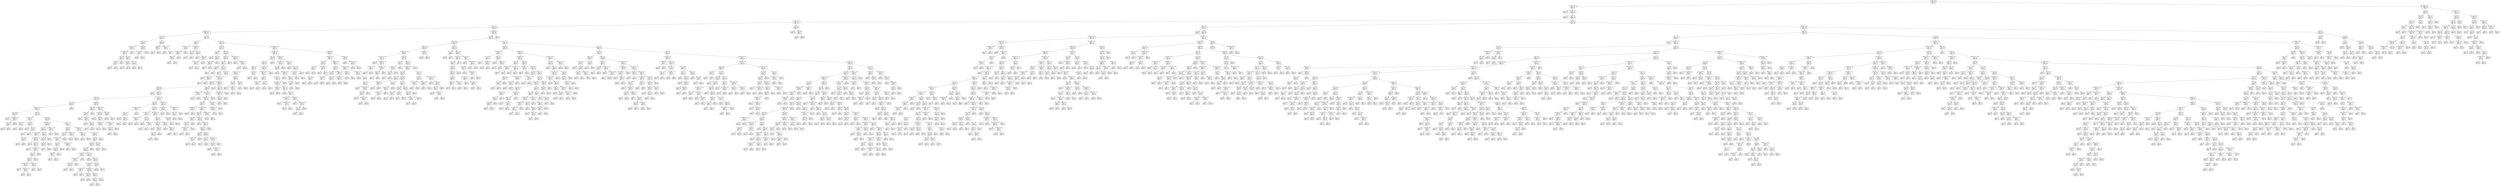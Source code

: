 digraph Tree {
node [shape=box, style="rounded", color="black", fontname=helvetica] ;
edge [fontname=helvetica] ;
0 [label="adj_score1 <= 2.1\nmse = 1.7\nsamples = 6850\nvalue = 1.5"] ;
1 [label="adj_score1 <= 0.4\nmse = 1.1\nsamples = 5971\nvalue = 1.3"] ;
0 -> 1 [labeldistance=2.5, labelangle=45, headlabel="True"] ;
2 [label="mse = 0.0\nsamples = 928\nvalue = 0.0"] ;
1 -> 2 ;
3 [label="adj_score1 <= 1.2\nmse = 1.0\nsamples = 5043\nvalue = 1.5"] ;
1 -> 3 ;
4 [label="mse = 0.0\nsamples = 1314\nvalue = 1.0"] ;
3 -> 4 ;
5 [label="prob1 <= 0.4\nmse = 1.2\nsamples = 3729\nvalue = 1.7"] ;
3 -> 5 ;
6 [label="adj_score1 <= 1.6\nmse = 1.1\nsamples = 1415\nvalue = 1.4"] ;
5 -> 6 ;
7 [label="prob1 <= 0.3\nmse = 1.3\nsamples = 1111\nvalue = 1.2"] ;
6 -> 7 ;
8 [label="importance2 <= 0.1\nmse = 1.0\nsamples = 461\nvalue = 1.0"] ;
7 -> 8 ;
9 [label="spi1 <= 34.8\nmse = 1.6\nsamples = 27\nvalue = 1.6"] ;
8 -> 9 ;
10 [label="prob1 <= 0.3\nmse = 1.2\nsamples = 23\nvalue = 1.3"] ;
9 -> 10 ;
11 [label="proj_score1 <= 1.2\nmse = 0.8\nsamples = 18\nvalue = 1.0"] ;
10 -> 11 ;
12 [label="importance1 <= 2.3\nmse = 0.5\nsamples = 17\nvalue = 0.9"] ;
11 -> 12 ;
13 [label="prob2 <= 0.6\nmse = 0.2\nsamples = 9\nvalue = 0.3"] ;
12 -> 13 ;
14 [label="spi2 <= 35.7\nmse = 0.1\nsamples = 7\nvalue = 0.1"] ;
13 -> 14 ;
15 [label="mse = 0.0\nsamples = 1\nvalue = 1.0"] ;
14 -> 15 ;
16 [label="mse = 0.0\nsamples = 6\nvalue = 0.0"] ;
14 -> 16 ;
17 [label="mse = 0.0\nsamples = 2\nvalue = 1.0"] ;
13 -> 17 ;
18 [label="spi2 <= 36.8\nmse = 0.3\nsamples = 8\nvalue = 1.3"] ;
12 -> 18 ;
19 [label="spi1 <= 12.1\nmse = 0.1\nsamples = 5\nvalue = 0.9"] ;
18 -> 19 ;
20 [label="mse = 0.0\nsamples = 1\nvalue = 0.0"] ;
19 -> 20 ;
21 [label="mse = 0.0\nsamples = 4\nvalue = 1.0"] ;
19 -> 21 ;
22 [label="spi2 <= 56.8\nmse = 0.1\nsamples = 3\nvalue = 1.8"] ;
18 -> 22 ;
23 [label="mse = 0.0\nsamples = 2\nvalue = 2.0"] ;
22 -> 23 ;
24 [label="mse = 0.0\nsamples = 1\nvalue = 1.0"] ;
22 -> 24 ;
25 [label="mse = 0.0\nsamples = 1\nvalue = 3.0"] ;
11 -> 25 ;
26 [label="prob1 <= 0.3\nmse = 0.8\nsamples = 5\nvalue = 2.6"] ;
10 -> 26 ;
27 [label="importance1 <= 0.1\nmse = 0.9\nsamples = 2\nvalue = 3.3"] ;
26 -> 27 ;
28 [label="mse = 0.0\nsamples = 1\nvalue = 4.0"] ;
27 -> 28 ;
29 [label="mse = 0.0\nsamples = 1\nvalue = 2.0"] ;
27 -> 29 ;
30 [label="mse = 0.0\nsamples = 3\nvalue = 2.0"] ;
26 -> 30 ;
31 [label="spi1 <= 45.3\nmse = 1.0\nsamples = 4\nvalue = 3.0"] ;
9 -> 31 ;
32 [label="prob2 <= 0.5\nmse = 0.2\nsamples = 2\nvalue = 3.5"] ;
31 -> 32 ;
33 [label="mse = 0.0\nsamples = 1\nvalue = 3.0"] ;
32 -> 33 ;
34 [label="mse = 0.0\nsamples = 1\nvalue = 4.0"] ;
32 -> 34 ;
35 [label="importance1 <= 11.5\nmse = 0.2\nsamples = 2\nvalue = 1.5"] ;
31 -> 35 ;
36 [label="mse = 0.0\nsamples = 1\nvalue = 2.0"] ;
35 -> 36 ;
37 [label="mse = 0.0\nsamples = 1\nvalue = 1.0"] ;
35 -> 37 ;
38 [label="spi2 <= 20.9\nmse = 1.0\nsamples = 434\nvalue = 1.0"] ;
8 -> 38 ;
39 [label="spi1 <= 7.4\nmse = 1.2\nsamples = 14\nvalue = 1.6"] ;
38 -> 39 ;
40 [label="proj_score1 <= 1.1\nmse = 0.2\nsamples = 6\nvalue = 0.7"] ;
39 -> 40 ;
41 [label="importance1 <= 34.1\nmse = 0.1\nsamples = 5\nvalue = 0.9"] ;
40 -> 41 ;
42 [label="probtie <= 0.3\nmse = 0.2\nsamples = 2\nvalue = 0.7"] ;
41 -> 42 ;
43 [label="mse = 0.0\nsamples = 1\nvalue = 0.0"] ;
42 -> 43 ;
44 [label="mse = 0.0\nsamples = 1\nvalue = 1.0"] ;
42 -> 44 ;
45 [label="mse = 0.0\nsamples = 3\nvalue = 1.0"] ;
41 -> 45 ;
46 [label="mse = 0.0\nsamples = 1\nvalue = 0.0"] ;
40 -> 46 ;
47 [label="proj_score2 <= 1.4\nmse = 0.9\nsamples = 8\nvalue = 2.3"] ;
39 -> 47 ;
48 [label="spi2 <= 19.9\nmse = 0.2\nsamples = 2\nvalue = 3.7"] ;
47 -> 48 ;
49 [label="mse = 0.0\nsamples = 1\nvalue = 3.0"] ;
48 -> 49 ;
50 [label="mse = 0.0\nsamples = 1\nvalue = 4.0"] ;
48 -> 50 ;
51 [label="spi1 <= 7.6\nmse = 0.4\nsamples = 6\nvalue = 1.9"] ;
47 -> 51 ;
52 [label="mse = 0.0\nsamples = 1\nvalue = 3.0"] ;
51 -> 52 ;
53 [label="probtie <= 0.3\nmse = 0.2\nsamples = 5\nvalue = 1.7"] ;
51 -> 53 ;
54 [label="proj_score1 <= 1.0\nmse = 0.1\nsamples = 4\nvalue = 1.9"] ;
53 -> 54 ;
55 [label="mse = 0.0\nsamples = 1\nvalue = 1.0"] ;
54 -> 55 ;
56 [label="mse = 0.0\nsamples = 3\nvalue = 2.0"] ;
54 -> 56 ;
57 [label="mse = 0.0\nsamples = 1\nvalue = 1.0"] ;
53 -> 57 ;
58 [label="prob2 <= 0.4\nmse = 1.0\nsamples = 420\nvalue = 1.0"] ;
38 -> 58 ;
59 [label="spi1 <= 25.6\nmse = 0.4\nsamples = 41\nvalue = 0.6"] ;
58 -> 59 ;
60 [label="spi2 <= 30.3\nmse = 0.3\nsamples = 11\nvalue = 1.2"] ;
59 -> 60 ;
61 [label="mse = 0.0\nsamples = 2\nvalue = 2.0"] ;
60 -> 61 ;
62 [label="spi1 <= 25.1\nmse = 0.2\nsamples = 9\nvalue = 1.0"] ;
60 -> 62 ;
63 [label="proj_score2 <= 1.4\nmse = 0.1\nsamples = 8\nvalue = 0.9"] ;
62 -> 63 ;
64 [label="mse = 0.0\nsamples = 7\nvalue = 1.0"] ;
63 -> 64 ;
65 [label="mse = 0.0\nsamples = 1\nvalue = 0.0"] ;
63 -> 65 ;
66 [label="mse = 0.0\nsamples = 1\nvalue = 2.0"] ;
62 -> 66 ;
67 [label="prob2 <= 0.4\nmse = 0.3\nsamples = 30\nvalue = 0.4"] ;
59 -> 67 ;
68 [label="prob1 <= 0.3\nmse = 0.3\nsamples = 16\nvalue = 0.7"] ;
67 -> 68 ;
69 [label="prob2 <= 0.3\nmse = 0.2\nsamples = 13\nvalue = 1.0"] ;
68 -> 69 ;
70 [label="spi1 <= 38.8\nmse = 0.2\nsamples = 3\nvalue = 1.3"] ;
69 -> 70 ;
71 [label="mse = 0.0\nsamples = 1\nvalue = 1.0"] ;
70 -> 71 ;
72 [label="mse = 0.0\nsamples = 2\nvalue = 2.0"] ;
70 -> 72 ;
73 [label="prob2 <= 0.4\nmse = 0.2\nsamples = 10\nvalue = 0.8"] ;
69 -> 73 ;
74 [label="mse = 0.0\nsamples = 1\nvalue = 0.0"] ;
73 -> 74 ;
75 [label="proj_score1 <= 1.1\nmse = 0.1\nsamples = 9\nvalue = 0.9"] ;
73 -> 75 ;
76 [label="mse = 0.0\nsamples = 7\nvalue = 1.0"] ;
75 -> 76 ;
77 [label="probtie <= 0.3\nmse = 0.2\nsamples = 2\nvalue = 0.5"] ;
75 -> 77 ;
78 [label="mse = 0.0\nsamples = 1\nvalue = 1.0"] ;
77 -> 78 ;
79 [label="mse = 0.0\nsamples = 1\nvalue = 0.0"] ;
77 -> 79 ;
80 [label="mse = 0.0\nsamples = 3\nvalue = 0.0"] ;
68 -> 80 ;
81 [label="importance2 <= 9.0\nmse = 0.1\nsamples = 14\nvalue = 0.1"] ;
67 -> 81 ;
82 [label="mse = 0.0\nsamples = 1\nvalue = 1.0"] ;
81 -> 82 ;
83 [label="proj_score2 <= 1.1\nmse = 0.0\nsamples = 13\nvalue = 0.0"] ;
81 -> 83 ;
84 [label="mse = 0.0\nsamples = 1\nvalue = 1.0"] ;
83 -> 84 ;
85 [label="mse = 0.0\nsamples = 12\nvalue = 0.0"] ;
83 -> 85 ;
86 [label="importance2 <= 78.6\nmse = 1.0\nsamples = 379\nvalue = 1.0"] ;
58 -> 86 ;
87 [label="proj_score1 <= 1.4\nmse = 0.9\nsamples = 346\nvalue = 1.0"] ;
86 -> 87 ;
88 [label="spi2 <= 76.2\nmse = 0.9\nsamples = 324\nvalue = 0.9"] ;
87 -> 88 ;
89 [label="prob2 <= 0.6\nmse = 0.9\nsamples = 322\nvalue = 0.9"] ;
88 -> 89 ;
90 [label="prob2 <= 0.6\nmse = 0.9\nsamples = 280\nvalue = 1.0"] ;
89 -> 90 ;
91 [label="proj_score2 <= 2.1\nmse = 0.9\nsamples = 278\nvalue = 1.0"] ;
90 -> 91 ;
92 [label="proj_score2 <= 2.0\nmse = 0.9\nsamples = 269\nvalue = 0.9"] ;
91 -> 92 ;
93 [label="prob2 <= 0.6\nmse = 0.9\nsamples = 256\nvalue = 1.0"] ;
92 -> 93 ;
94 [label="probtie <= 0.2\nmse = 0.9\nsamples = 203\nvalue = 0.9"] ;
93 -> 94 ;
95 [label="mse = 0.0\nsamples = 1\nvalue = 4.0"] ;
94 -> 95 ;
96 [label="prob2 <= 0.5\nmse = 0.9\nsamples = 202\nvalue = 0.9"] ;
94 -> 96 ;
97 [label="prob2 <= 0.5\nmse = 0.9\nsamples = 151\nvalue = 1.0"] ;
96 -> 97 ;
98 [label="prob1 <= 0.3\nmse = 0.9\nsamples = 121\nvalue = 0.9"] ;
97 -> 98 ;
99 [label="importance2 <= 12.1\nmse = 0.9\nsamples = 119\nvalue = 0.9"] ;
98 -> 99 ;
100 [label="spi2 <= 31.9\nmse = 0.3\nsamples = 10\nvalue = 0.3"] ;
99 -> 100 ;
101 [label="mse = 0.0\nsamples = 1\nvalue = 2.0"] ;
100 -> 101 ;
102 [label="importance2 <= 1.8\nmse = 0.1\nsamples = 9\nvalue = 0.2"] ;
100 -> 102 ;
103 [label="prob1 <= 0.3\nmse = 0.2\nsamples = 3\nvalue = 0.5"] ;
102 -> 103 ;
104 [label="mse = 0.0\nsamples = 2\nvalue = 1.0"] ;
103 -> 104 ;
105 [label="mse = 0.0\nsamples = 1\nvalue = 0.0"] ;
103 -> 105 ;
106 [label="mse = 0.0\nsamples = 6\nvalue = 0.0"] ;
102 -> 106 ;
107 [label="prob2 <= 0.4\nmse = 0.9\nsamples = 109\nvalue = 0.9"] ;
99 -> 107 ;
108 [label="proj_score2 <= 1.4\nmse = 0.6\nsamples = 11\nvalue = 1.5"] ;
107 -> 108 ;
109 [label="prob2 <= 0.4\nmse = 0.4\nsamples = 7\nvalue = 1.2"] ;
108 -> 109 ;
110 [label="mse = 0.0\nsamples = 6\nvalue = 1.0"] ;
109 -> 110 ;
111 [label="mse = 0.0\nsamples = 1\nvalue = 3.0"] ;
109 -> 111 ;
112 [label="spi1 <= 26.5\nmse = 0.6\nsamples = 4\nvalue = 2.0"] ;
108 -> 112 ;
113 [label="mse = 0.0\nsamples = 1\nvalue = 3.0"] ;
112 -> 113 ;
114 [label="spi2 <= 45.1\nmse = 0.2\nsamples = 3\nvalue = 1.6"] ;
112 -> 114 ;
115 [label="mse = 0.0\nsamples = 1\nvalue = 1.0"] ;
114 -> 115 ;
116 [label="mse = 0.0\nsamples = 2\nvalue = 2.0"] ;
114 -> 116 ;
117 [label="spi2 <= 43.9\nmse = 0.8\nsamples = 98\nvalue = 0.9"] ;
107 -> 117 ;
118 [label="importance2 <= 38.4\nmse = 0.5\nsamples = 43\nvalue = 0.6"] ;
117 -> 118 ;
119 [label="spi2 <= 42.0\nmse = 0.5\nsamples = 35\nvalue = 0.8"] ;
118 -> 119 ;
120 [label="importance2 <= 28.1\nmse = 0.5\nsamples = 24\nvalue = 1.1"] ;
119 -> 120 ;
121 [label="prob1 <= 0.3\nmse = 0.1\nsamples = 4\nvalue = 1.8"] ;
120 -> 121 ;
122 [label="mse = 0.0\nsamples = 3\nvalue = 2.0"] ;
121 -> 122 ;
123 [label="mse = 0.0\nsamples = 1\nvalue = 1.0"] ;
121 -> 123 ;
124 [label="importance1 <= 28.8\nmse = 0.4\nsamples = 20\nvalue = 0.9"] ;
120 -> 124 ;
125 [label="mse = 0.0\nsamples = 3\nvalue = 0.0"] ;
124 -> 125 ;
126 [label="prob1 <= 0.2\nmse = 0.4\nsamples = 17\nvalue = 1.0"] ;
124 -> 126 ;
127 [label="mse = 0.0\nsamples = 2\nvalue = 0.0"] ;
126 -> 127 ;
128 [label="importance2 <= 34.0\nmse = 0.3\nsamples = 15\nvalue = 1.1"] ;
126 -> 128 ;
129 [label="prob1 <= 0.3\nmse = 0.2\nsamples = 14\nvalue = 1.0"] ;
128 -> 129 ;
130 [label="prob1 <= 0.3\nmse = 0.2\nsamples = 13\nvalue = 1.1"] ;
129 -> 130 ;
131 [label="proj_score2 <= 1.6\nmse = 0.1\nsamples = 9\nvalue = 0.9"] ;
130 -> 131 ;
132 [label="mse = 0.0\nsamples = 6\nvalue = 1.0"] ;
131 -> 132 ;
133 [label="proj_score1 <= 1.1\nmse = 0.2\nsamples = 3\nvalue = 0.8"] ;
131 -> 133 ;
134 [label="mse = 0.0\nsamples = 1\nvalue = 0.0"] ;
133 -> 134 ;
135 [label="mse = 0.0\nsamples = 2\nvalue = 1.0"] ;
133 -> 135 ;
136 [label="proj_score1 <= 1.1\nmse = 0.2\nsamples = 4\nvalue = 1.8"] ;
130 -> 136 ;
137 [label="mse = 0.0\nsamples = 1\nvalue = 1.0"] ;
136 -> 137 ;
138 [label="mse = 0.0\nsamples = 3\nvalue = 2.0"] ;
136 -> 138 ;
139 [label="mse = 0.0\nsamples = 1\nvalue = 0.0"] ;
129 -> 139 ;
140 [label="mse = 0.0\nsamples = 1\nvalue = 2.0"] ;
128 -> 140 ;
141 [label="prob1 <= 0.3\nmse = 0.2\nsamples = 11\nvalue = 0.3"] ;
119 -> 141 ;
142 [label="spi1 <= 24.9\nmse = 0.1\nsamples = 10\nvalue = 0.2"] ;
141 -> 142 ;
143 [label="spi2 <= 43.5\nmse = 0.2\nsamples = 3\nvalue = 0.7"] ;
142 -> 143 ;
144 [label="mse = 0.0\nsamples = 2\nvalue = 1.0"] ;
143 -> 144 ;
145 [label="mse = 0.0\nsamples = 1\nvalue = 0.0"] ;
143 -> 145 ;
146 [label="mse = 0.0\nsamples = 7\nvalue = 0.0"] ;
142 -> 146 ;
147 [label="mse = 0.0\nsamples = 1\nvalue = 1.0"] ;
141 -> 147 ;
148 [label="importance1 <= 18.0\nmse = 0.0\nsamples = 8\nvalue = 0.1"] ;
118 -> 148 ;
149 [label="mse = 0.0\nsamples = 1\nvalue = 1.0"] ;
148 -> 149 ;
150 [label="mse = 0.0\nsamples = 7\nvalue = 0.0"] ;
148 -> 150 ;
151 [label="prob1 <= 0.2\nmse = 1.0\nsamples = 55\nvalue = 1.1"] ;
117 -> 151 ;
152 [label="prob1 <= 0.2\nmse = 1.4\nsamples = 12\nvalue = 1.7"] ;
151 -> 152 ;
153 [label="spi1 <= 43.5\nmse = 0.9\nsamples = 10\nvalue = 1.3"] ;
152 -> 153 ;
154 [label="importance2 <= 52.8\nmse = 0.7\nsamples = 9\nvalue = 1.5"] ;
153 -> 154 ;
155 [label="spi2 <= 61.0\nmse = 0.3\nsamples = 7\nvalue = 1.9"] ;
154 -> 155 ;
156 [label="probtie <= 0.3\nmse = 0.2\nsamples = 6\nvalue = 1.8"] ;
155 -> 156 ;
157 [label="probtie <= 0.3\nmse = 0.2\nsamples = 3\nvalue = 1.3"] ;
156 -> 157 ;
158 [label="mse = 0.0\nsamples = 1\nvalue = 2.0"] ;
157 -> 158 ;
159 [label="mse = 0.0\nsamples = 2\nvalue = 1.0"] ;
157 -> 159 ;
160 [label="mse = 0.0\nsamples = 3\nvalue = 2.0"] ;
156 -> 160 ;
161 [label="mse = 0.0\nsamples = 1\nvalue = 3.0"] ;
155 -> 161 ;
162 [label="proj_score2 <= 1.5\nmse = 0.2\nsamples = 2\nvalue = 0.3"] ;
154 -> 162 ;
163 [label="mse = 0.0\nsamples = 1\nvalue = 1.0"] ;
162 -> 163 ;
164 [label="mse = 0.0\nsamples = 1\nvalue = 0.0"] ;
162 -> 164 ;
165 [label="mse = 0.0\nsamples = 1\nvalue = 0.0"] ;
153 -> 165 ;
166 [label="proj_score1 <= 1.0\nmse = 1.0\nsamples = 2\nvalue = 3.0"] ;
152 -> 166 ;
167 [label="mse = 0.0\nsamples = 1\nvalue = 2.0"] ;
166 -> 167 ;
168 [label="mse = 0.0\nsamples = 1\nvalue = 4.0"] ;
166 -> 168 ;
169 [label="importance1 <= 6.4\nmse = 0.8\nsamples = 43\nvalue = 0.9"] ;
151 -> 169 ;
170 [label="proj_score1 <= 1.3\nmse = 1.0\nsamples = 3\nvalue = 1.8"] ;
169 -> 170 ;
171 [label="mse = 0.0\nsamples = 2\nvalue = 3.0"] ;
170 -> 171 ;
172 [label="mse = 0.0\nsamples = 1\nvalue = 1.0"] ;
170 -> 172 ;
173 [label="proj_score2 <= 1.8\nmse = 0.7\nsamples = 40\nvalue = 0.8"] ;
169 -> 173 ;
174 [label="prob2 <= 0.5\nmse = 0.6\nsamples = 37\nvalue = 0.7"] ;
173 -> 174 ;
175 [label="prob2 <= 0.5\nmse = 0.6\nsamples = 31\nvalue = 0.9"] ;
174 -> 175 ;
176 [label="spi2 <= 45.9\nmse = 0.6\nsamples = 29\nvalue = 0.8"] ;
175 -> 176 ;
177 [label="proj_score2 <= 1.6\nmse = 1.1\nsamples = 6\nvalue = 1.3"] ;
176 -> 177 ;
178 [label="proj_score2 <= 1.5\nmse = 0.2\nsamples = 5\nvalue = 1.0"] ;
177 -> 178 ;
179 [label="probtie <= 0.3\nmse = 0.1\nsamples = 4\nvalue = 0.9"] ;
178 -> 179 ;
180 [label="mse = 0.0\nsamples = 3\nvalue = 1.0"] ;
179 -> 180 ;
181 [label="mse = 0.0\nsamples = 1\nvalue = 0.0"] ;
179 -> 181 ;
182 [label="mse = 0.0\nsamples = 1\nvalue = 2.0"] ;
178 -> 182 ;
183 [label="mse = 0.0\nsamples = 1\nvalue = 4.0"] ;
177 -> 183 ;
184 [label="spi1 <= 29.3\nmse = 0.4\nsamples = 23\nvalue = 0.7"] ;
176 -> 184 ;
185 [label="mse = 0.0\nsamples = 3\nvalue = 0.0"] ;
184 -> 185 ;
186 [label="prob2 <= 0.5\nmse = 0.3\nsamples = 20\nvalue = 0.8"] ;
184 -> 186 ;
187 [label="proj_score1 <= 0.9\nmse = 0.4\nsamples = 14\nvalue = 0.5"] ;
186 -> 187 ;
188 [label="proj_score2 <= 1.2\nmse = 0.2\nsamples = 2\nvalue = 1.5"] ;
187 -> 188 ;
189 [label="mse = 0.0\nsamples = 1\nvalue = 1.0"] ;
188 -> 189 ;
190 [label="mse = 0.0\nsamples = 1\nvalue = 2.0"] ;
188 -> 190 ;
191 [label="proj_score1 <= 1.2\nmse = 0.2\nsamples = 12\nvalue = 0.4"] ;
187 -> 191 ;
192 [label="probtie <= 0.3\nmse = 0.2\nsamples = 6\nvalue = 0.7"] ;
191 -> 192 ;
193 [label="mse = 0.0\nsamples = 4\nvalue = 1.0"] ;
192 -> 193 ;
194 [label="mse = 0.0\nsamples = 2\nvalue = 0.0"] ;
192 -> 194 ;
195 [label="prob2 <= 0.4\nmse = 0.1\nsamples = 6\nvalue = 0.1"] ;
191 -> 195 ;
196 [label="probtie <= 0.3\nmse = 0.2\nsamples = 2\nvalue = 0.5"] ;
195 -> 196 ;
197 [label="mse = 0.0\nsamples = 1\nvalue = 1.0"] ;
196 -> 197 ;
198 [label="mse = 0.0\nsamples = 1\nvalue = 0.0"] ;
196 -> 198 ;
199 [label="mse = 0.0\nsamples = 4\nvalue = 0.0"] ;
195 -> 199 ;
200 [label="spi1 <= 31.8\nmse = 0.1\nsamples = 6\nvalue = 1.1"] ;
186 -> 200 ;
201 [label="mse = 0.0\nsamples = 1\nvalue = 2.0"] ;
200 -> 201 ;
202 [label="mse = 0.0\nsamples = 5\nvalue = 1.0"] ;
200 -> 202 ;
203 [label="mse = 0.0\nsamples = 2\nvalue = 2.0"] ;
175 -> 203 ;
204 [label="spi1 <= 29.9\nmse = 0.2\nsamples = 6\nvalue = 0.2"] ;
174 -> 204 ;
205 [label="mse = 0.0\nsamples = 1\nvalue = 1.0"] ;
204 -> 205 ;
206 [label="mse = 0.0\nsamples = 5\nvalue = 0.0"] ;
204 -> 206 ;
207 [label="mse = 0.0\nsamples = 3\nvalue = 2.0"] ;
173 -> 207 ;
208 [label="mse = 0.0\nsamples = 2\nvalue = 2.0"] ;
98 -> 208 ;
209 [label="proj_score2 <= 1.7\nmse = 1.0\nsamples = 30\nvalue = 1.4"] ;
97 -> 209 ;
210 [label="prob2 <= 0.5\nmse = 0.9\nsamples = 15\nvalue = 1.0"] ;
209 -> 210 ;
211 [label="probtie <= 0.3\nmse = 0.6\nsamples = 13\nvalue = 0.8"] ;
210 -> 211 ;
212 [label="mse = 0.0\nsamples = 4\nvalue = 0.0"] ;
211 -> 212 ;
213 [label="probtie <= 0.3\nmse = 0.5\nsamples = 9\nvalue = 1.1"] ;
211 -> 213 ;
214 [label="mse = 0.0\nsamples = 3\nvalue = 2.0"] ;
213 -> 214 ;
215 [label="prob2 <= 0.5\nmse = 0.2\nsamples = 6\nvalue = 0.7"] ;
213 -> 215 ;
216 [label="mse = 0.0\nsamples = 4\nvalue = 1.0"] ;
215 -> 216 ;
217 [label="mse = 0.0\nsamples = 2\nvalue = 0.0"] ;
215 -> 217 ;
218 [label="mse = 0.0\nsamples = 2\nvalue = 3.0"] ;
210 -> 218 ;
219 [label="importance1 <= 36.5\nmse = 0.8\nsamples = 15\nvalue = 1.8"] ;
209 -> 219 ;
220 [label="proj_score1 <= 1.1\nmse = 0.6\nsamples = 12\nvalue = 2.0"] ;
219 -> 220 ;
221 [label="mse = 0.0\nsamples = 1\nvalue = 3.0"] ;
220 -> 221 ;
222 [label="probtie <= 0.2\nmse = 0.5\nsamples = 11\nvalue = 1.9"] ;
220 -> 222 ;
223 [label="importance1 <= 22.4\nmse = 0.8\nsamples = 3\nvalue = 2.5"] ;
222 -> 223 ;
224 [label="mse = 0.0\nsamples = 2\nvalue = 2.0"] ;
223 -> 224 ;
225 [label="mse = 0.0\nsamples = 1\nvalue = 4.0"] ;
223 -> 225 ;
226 [label="importance2 <= 31.0\nmse = 0.3\nsamples = 8\nvalue = 1.7"] ;
222 -> 226 ;
227 [label="prob1 <= 0.3\nmse = 0.2\nsamples = 3\nvalue = 0.7"] ;
226 -> 227 ;
228 [label="mse = 0.0\nsamples = 2\nvalue = 1.0"] ;
227 -> 228 ;
229 [label="mse = 0.0\nsamples = 1\nvalue = 0.0"] ;
227 -> 229 ;
230 [label="mse = 0.0\nsamples = 5\nvalue = 2.0"] ;
226 -> 230 ;
231 [label="spi2 <= 39.8\nmse = 0.2\nsamples = 3\nvalue = 0.7"] ;
219 -> 231 ;
232 [label="mse = 0.0\nsamples = 1\nvalue = 0.0"] ;
231 -> 232 ;
233 [label="mse = 0.0\nsamples = 2\nvalue = 1.0"] ;
231 -> 233 ;
234 [label="importance2 <= 38.0\nmse = 0.7\nsamples = 51\nvalue = 0.6"] ;
96 -> 234 ;
235 [label="prob2 <= 0.5\nmse = 0.6\nsamples = 39\nvalue = 0.5"] ;
234 -> 235 ;
236 [label="importance1 <= 50.3\nmse = 0.1\nsamples = 15\nvalue = 0.1"] ;
235 -> 236 ;
237 [label="prob1 <= 0.2\nmse = 0.1\nsamples = 14\nvalue = 0.1"] ;
236 -> 237 ;
238 [label="mse = 0.0\nsamples = 10\nvalue = 0.0"] ;
237 -> 238 ;
239 [label="prob1 <= 0.2\nmse = 0.2\nsamples = 4\nvalue = 0.3"] ;
237 -> 239 ;
240 [label="mse = 0.0\nsamples = 1\nvalue = 1.0"] ;
239 -> 240 ;
241 [label="mse = 0.0\nsamples = 3\nvalue = 0.0"] ;
239 -> 241 ;
242 [label="mse = 0.0\nsamples = 1\nvalue = 1.0"] ;
236 -> 242 ;
243 [label="prob2 <= 0.5\nmse = 0.8\nsamples = 24\nvalue = 0.7"] ;
235 -> 243 ;
244 [label="proj_score2 <= 1.7\nmse = 1.1\nsamples = 7\nvalue = 1.4"] ;
243 -> 244 ;
245 [label="proj_score1 <= 0.9\nmse = 0.2\nsamples = 2\nvalue = 2.5"] ;
244 -> 245 ;
246 [label="mse = 0.0\nsamples = 1\nvalue = 3.0"] ;
245 -> 246 ;
247 [label="mse = 0.0\nsamples = 1\nvalue = 2.0"] ;
245 -> 247 ;
248 [label="prob1 <= 0.2\nmse = 0.6\nsamples = 5\nvalue = 0.9"] ;
244 -> 248 ;
249 [label="mse = 0.0\nsamples = 2\nvalue = 0.0"] ;
248 -> 249 ;
250 [label="proj_score1 <= 1.2\nmse = 0.2\nsamples = 3\nvalue = 1.4"] ;
248 -> 250 ;
251 [label="mse = 0.0\nsamples = 1\nvalue = 2.0"] ;
250 -> 251 ;
252 [label="mse = 0.0\nsamples = 2\nvalue = 1.0"] ;
250 -> 252 ;
253 [label="proj_score2 <= 1.9\nmse = 0.4\nsamples = 17\nvalue = 0.4"] ;
243 -> 253 ;
254 [label="spi1 <= 37.2\nmse = 0.2\nsamples = 14\nvalue = 0.3"] ;
253 -> 254 ;
255 [label="proj_score1 <= 0.7\nmse = 0.1\nsamples = 10\nvalue = 0.1"] ;
254 -> 255 ;
256 [label="mse = 0.0\nsamples = 1\nvalue = 1.0"] ;
255 -> 256 ;
257 [label="probtie <= 0.2\nmse = 0.1\nsamples = 9\nvalue = 0.1"] ;
255 -> 257 ;
258 [label="prob1 <= 0.2\nmse = 0.2\nsamples = 2\nvalue = 0.3"] ;
257 -> 258 ;
259 [label="mse = 0.0\nsamples = 1\nvalue = 1.0"] ;
258 -> 259 ;
260 [label="mse = 0.0\nsamples = 1\nvalue = 0.0"] ;
258 -> 260 ;
261 [label="mse = 0.0\nsamples = 7\nvalue = 0.0"] ;
257 -> 261 ;
262 [label="probtie <= 0.3\nmse = 0.2\nsamples = 4\nvalue = 0.6"] ;
254 -> 262 ;
263 [label="mse = 0.0\nsamples = 2\nvalue = 1.0"] ;
262 -> 263 ;
264 [label="probtie <= 0.3\nmse = 0.2\nsamples = 2\nvalue = 0.4"] ;
262 -> 264 ;
265 [label="mse = 0.0\nsamples = 1\nvalue = 0.0"] ;
264 -> 265 ;
266 [label="mse = 0.0\nsamples = 1\nvalue = 1.0"] ;
264 -> 266 ;
267 [label="spi1 <= 20.6\nmse = 0.8\nsamples = 3\nvalue = 1.5"] ;
253 -> 267 ;
268 [label="mse = 0.0\nsamples = 2\nvalue = 1.0"] ;
267 -> 268 ;
269 [label="mse = 0.0\nsamples = 1\nvalue = 3.0"] ;
267 -> 269 ;
270 [label="proj_score2 <= 1.8\nmse = 0.3\nsamples = 12\nvalue = 1.3"] ;
234 -> 270 ;
271 [label="proj_score2 <= 1.6\nmse = 0.1\nsamples = 5\nvalue = 0.9"] ;
270 -> 271 ;
272 [label="mse = 0.0\nsamples = 1\nvalue = 0.0"] ;
271 -> 272 ;
273 [label="mse = 0.0\nsamples = 4\nvalue = 1.0"] ;
271 -> 273 ;
274 [label="importance2 <= 49.9\nmse = 0.2\nsamples = 7\nvalue = 1.5"] ;
270 -> 274 ;
275 [label="prob1 <= 0.2\nmse = 0.1\nsamples = 4\nvalue = 1.1"] ;
274 -> 275 ;
276 [label="mse = 0.0\nsamples = 1\nvalue = 2.0"] ;
275 -> 276 ;
277 [label="mse = 0.0\nsamples = 3\nvalue = 1.0"] ;
275 -> 277 ;
278 [label="mse = 0.0\nsamples = 3\nvalue = 2.0"] ;
274 -> 278 ;
279 [label="prob2 <= 0.6\nmse = 0.8\nsamples = 53\nvalue = 1.2"] ;
93 -> 279 ;
280 [label="importance2 <= 44.5\nmse = 0.2\nsamples = 5\nvalue = 2.2"] ;
279 -> 280 ;
281 [label="mse = 0.0\nsamples = 4\nvalue = 2.0"] ;
280 -> 281 ;
282 [label="mse = 0.0\nsamples = 1\nvalue = 3.0"] ;
280 -> 282 ;
283 [label="importance2 <= 77.6\nmse = 0.8\nsamples = 48\nvalue = 1.1"] ;
279 -> 283 ;
284 [label="proj_score1 <= 1.0\nmse = 0.7\nsamples = 46\nvalue = 1.2"] ;
283 -> 284 ;
285 [label="spi2 <= 37.4\nmse = 0.8\nsamples = 39\nvalue = 1.3"] ;
284 -> 285 ;
286 [label="proj_score2 <= 1.8\nmse = 0.2\nsamples = 3\nvalue = 2.2"] ;
285 -> 286 ;
287 [label="mse = 0.0\nsamples = 1\nvalue = 3.0"] ;
286 -> 287 ;
288 [label="mse = 0.0\nsamples = 2\nvalue = 2.0"] ;
286 -> 288 ;
289 [label="importance1 <= 45.2\nmse = 0.7\nsamples = 36\nvalue = 1.2"] ;
285 -> 289 ;
290 [label="probtie <= 0.2\nmse = 0.6\nsamples = 33\nvalue = 1.1"] ;
289 -> 290 ;
291 [label="spi1 <= 28.4\nmse = 0.7\nsamples = 9\nvalue = 1.6"] ;
290 -> 291 ;
292 [label="probtie <= 0.2\nmse = 0.6\nsamples = 4\nvalue = 2.4"] ;
291 -> 292 ;
293 [label="importance1 <= 37.4\nmse = 0.2\nsamples = 2\nvalue = 1.5"] ;
292 -> 293 ;
294 [label="mse = 0.0\nsamples = 1\nvalue = 1.0"] ;
293 -> 294 ;
295 [label="mse = 0.0\nsamples = 1\nvalue = 2.0"] ;
293 -> 295 ;
296 [label="mse = 0.0\nsamples = 2\nvalue = 3.0"] ;
292 -> 296 ;
297 [label="mse = 0.0\nsamples = 5\nvalue = 1.0"] ;
291 -> 297 ;
298 [label="proj_score1 <= 0.8\nmse = 0.5\nsamples = 24\nvalue = 0.9"] ;
290 -> 298 ;
299 [label="mse = 0.0\nsamples = 2\nvalue = 2.0"] ;
298 -> 299 ;
300 [label="probtie <= 0.2\nmse = 0.3\nsamples = 22\nvalue = 0.7"] ;
298 -> 300 ;
301 [label="probtie <= 0.2\nmse = 0.3\nsamples = 19\nvalue = 0.8"] ;
300 -> 301 ;
302 [label="spi1 <= 38.3\nmse = 0.2\nsamples = 6\nvalue = 0.4"] ;
301 -> 302 ;
303 [label="proj_score1 <= 0.9\nmse = 0.2\nsamples = 4\nvalue = 0.2"] ;
302 -> 303 ;
304 [label="mse = 0.0\nsamples = 1\nvalue = 1.0"] ;
303 -> 304 ;
305 [label="mse = 0.0\nsamples = 3\nvalue = 0.0"] ;
303 -> 305 ;
306 [label="mse = 0.0\nsamples = 2\nvalue = 1.0"] ;
302 -> 306 ;
307 [label="prob1 <= 0.2\nmse = 0.2\nsamples = 13\nvalue = 1.0"] ;
301 -> 307 ;
308 [label="prob1 <= 0.2\nmse = 0.2\nsamples = 4\nvalue = 0.5"] ;
307 -> 308 ;
309 [label="mse = 0.0\nsamples = 2\nvalue = 1.0"] ;
308 -> 309 ;
310 [label="mse = 0.0\nsamples = 2\nvalue = 0.0"] ;
308 -> 310 ;
311 [label="proj_score2 <= 2.0\nmse = 0.1\nsamples = 9\nvalue = 1.2"] ;
307 -> 311 ;
312 [label="spi1 <= 26.9\nmse = 0.1\nsamples = 8\nvalue = 1.1"] ;
311 -> 312 ;
313 [label="mse = 0.0\nsamples = 5\nvalue = 1.0"] ;
312 -> 313 ;
314 [label="proj_score2 <= 1.8\nmse = 0.2\nsamples = 3\nvalue = 1.2"] ;
312 -> 314 ;
315 [label="mse = 0.0\nsamples = 1\nvalue = 2.0"] ;
314 -> 315 ;
316 [label="mse = 0.0\nsamples = 2\nvalue = 1.0"] ;
314 -> 316 ;
317 [label="mse = 0.0\nsamples = 1\nvalue = 2.0"] ;
311 -> 317 ;
318 [label="mse = 0.0\nsamples = 3\nvalue = 0.0"] ;
300 -> 318 ;
319 [label="importance1 <= 47.5\nmse = 0.2\nsamples = 3\nvalue = 2.3"] ;
289 -> 319 ;
320 [label="mse = 0.0\nsamples = 1\nvalue = 3.0"] ;
319 -> 320 ;
321 [label="mse = 0.0\nsamples = 2\nvalue = 2.0"] ;
319 -> 321 ;
322 [label="proj_score1 <= 1.1\nmse = 0.2\nsamples = 7\nvalue = 0.6"] ;
284 -> 322 ;
323 [label="proj_score2 <= 2.0\nmse = 0.2\nsamples = 4\nvalue = 0.2"] ;
322 -> 323 ;
324 [label="mse = 0.0\nsamples = 3\nvalue = 0.0"] ;
323 -> 324 ;
325 [label="mse = 0.0\nsamples = 1\nvalue = 1.0"] ;
323 -> 325 ;
326 [label="mse = 0.0\nsamples = 3\nvalue = 1.0"] ;
322 -> 326 ;
327 [label="mse = 0.0\nsamples = 2\nvalue = 0.0"] ;
283 -> 327 ;
328 [label="importance2 <= 1.4\nmse = 0.4\nsamples = 13\nvalue = 0.4"] ;
92 -> 328 ;
329 [label="mse = 0.0\nsamples = 1\nvalue = 2.0"] ;
328 -> 329 ;
330 [label="prob2 <= 0.6\nmse = 0.1\nsamples = 12\nvalue = 0.2"] ;
328 -> 330 ;
331 [label="importance1 <= 9.6\nmse = 0.1\nsamples = 11\nvalue = 0.1"] ;
330 -> 331 ;
332 [label="prob2 <= 0.6\nmse = 0.2\nsamples = 2\nvalue = 0.3"] ;
331 -> 332 ;
333 [label="mse = 0.0\nsamples = 1\nvalue = 0.0"] ;
332 -> 333 ;
334 [label="mse = 0.0\nsamples = 1\nvalue = 1.0"] ;
332 -> 334 ;
335 [label="mse = 0.0\nsamples = 9\nvalue = 0.0"] ;
331 -> 335 ;
336 [label="mse = 0.0\nsamples = 1\nvalue = 1.0"] ;
330 -> 336 ;
337 [label="probtie <= 0.2\nmse = 1.0\nsamples = 9\nvalue = 1.7"] ;
91 -> 337 ;
338 [label="spi1 <= 25.1\nmse = 0.2\nsamples = 6\nvalue = 1.0"] ;
337 -> 338 ;
339 [label="mse = 0.0\nsamples = 1\nvalue = 0.0"] ;
338 -> 339 ;
340 [label="proj_score1 <= 1.3\nmse = 0.1\nsamples = 5\nvalue = 1.1"] ;
338 -> 340 ;
341 [label="mse = 0.0\nsamples = 4\nvalue = 1.0"] ;
340 -> 341 ;
342 [label="mse = 0.0\nsamples = 1\nvalue = 2.0"] ;
340 -> 342 ;
343 [label="spi2 <= 59.1\nmse = 0.2\nsamples = 3\nvalue = 2.8"] ;
337 -> 343 ;
344 [label="mse = 0.0\nsamples = 2\nvalue = 3.0"] ;
343 -> 344 ;
345 [label="mse = 0.0\nsamples = 1\nvalue = 2.0"] ;
343 -> 345 ;
346 [label="probtie <= 0.2\nmse = 0.2\nsamples = 2\nvalue = 2.7"] ;
90 -> 346 ;
347 [label="mse = 0.0\nsamples = 1\nvalue = 2.0"] ;
346 -> 347 ;
348 [label="mse = 0.0\nsamples = 1\nvalue = 3.0"] ;
346 -> 348 ;
349 [label="proj_score2 <= 2.9\nmse = 0.4\nsamples = 42\nvalue = 0.6"] ;
89 -> 349 ;
350 [label="importance1 <= 30.3\nmse = 0.3\nsamples = 41\nvalue = 0.6"] ;
349 -> 350 ;
351 [label="spi1 <= 17.5\nmse = 0.2\nsamples = 15\nvalue = 0.3"] ;
350 -> 351 ;
352 [label="proj_score2 <= 2.2\nmse = 0.1\nsamples = 4\nvalue = 0.9"] ;
351 -> 352 ;
353 [label="mse = 0.0\nsamples = 1\nvalue = 0.0"] ;
352 -> 353 ;
354 [label="mse = 0.0\nsamples = 3\nvalue = 1.0"] ;
352 -> 354 ;
355 [label="spi2 <= 73.8\nmse = 0.1\nsamples = 11\nvalue = 0.1"] ;
351 -> 355 ;
356 [label="mse = 0.0\nsamples = 10\nvalue = 0.0"] ;
355 -> 356 ;
357 [label="mse = 0.0\nsamples = 1\nvalue = 1.0"] ;
355 -> 357 ;
358 [label="prob1 <= 0.2\nmse = 0.3\nsamples = 26\nvalue = 0.8"] ;
350 -> 358 ;
359 [label="proj_score1 <= 0.8\nmse = 0.3\nsamples = 22\nvalue = 0.9"] ;
358 -> 359 ;
360 [label="proj_score1 <= 0.7\nmse = 0.2\nsamples = 4\nvalue = 0.2"] ;
359 -> 360 ;
361 [label="mse = 0.0\nsamples = 1\nvalue = 1.0"] ;
360 -> 361 ;
362 [label="mse = 0.0\nsamples = 3\nvalue = 0.0"] ;
360 -> 362 ;
363 [label="probtie <= 0.1\nmse = 0.2\nsamples = 18\nvalue = 1.0"] ;
359 -> 363 ;
364 [label="mse = 0.0\nsamples = 1\nvalue = 0.0"] ;
363 -> 364 ;
365 [label="spi1 <= 27.3\nmse = 0.2\nsamples = 17\nvalue = 1.0"] ;
363 -> 365 ;
366 [label="importance2 <= 29.0\nmse = 0.2\nsamples = 6\nvalue = 1.4"] ;
365 -> 366 ;
367 [label="mse = 0.0\nsamples = 2\nvalue = 1.0"] ;
366 -> 367 ;
368 [label="importance1 <= 43.1\nmse = 0.2\nsamples = 4\nvalue = 1.8"] ;
366 -> 368 ;
369 [label="mse = 0.0\nsamples = 3\nvalue = 2.0"] ;
368 -> 369 ;
370 [label="mse = 0.0\nsamples = 1\nvalue = 1.0"] ;
368 -> 370 ;
371 [label="proj_score2 <= 1.9\nmse = 0.1\nsamples = 11\nvalue = 0.9"] ;
365 -> 371 ;
372 [label="mse = 0.0\nsamples = 1\nvalue = 0.0"] ;
371 -> 372 ;
373 [label="proj_score1 <= 0.8\nmse = 0.1\nsamples = 10\nvalue = 0.9"] ;
371 -> 373 ;
374 [label="spi2 <= 69.5\nmse = 0.2\nsamples = 2\nvalue = 0.5"] ;
373 -> 374 ;
375 [label="mse = 0.0\nsamples = 1\nvalue = 0.0"] ;
374 -> 375 ;
376 [label="mse = 0.0\nsamples = 1\nvalue = 1.0"] ;
374 -> 376 ;
377 [label="mse = 0.0\nsamples = 8\nvalue = 1.0"] ;
373 -> 377 ;
378 [label="mse = 0.0\nsamples = 4\nvalue = 0.0"] ;
358 -> 378 ;
379 [label="mse = 0.0\nsamples = 1\nvalue = 3.0"] ;
349 -> 379 ;
380 [label="mse = 0.0\nsamples = 2\nvalue = 2.0"] ;
88 -> 380 ;
381 [label="proj_score1 <= 1.4\nmse = 1.3\nsamples = 22\nvalue = 1.4"] ;
87 -> 381 ;
382 [label="importance1 <= 40.2\nmse = 0.8\nsamples = 9\nvalue = 2.4"] ;
381 -> 382 ;
383 [label="spi1 <= 16.9\nmse = 0.4\nsamples = 8\nvalue = 2.2"] ;
382 -> 383 ;
384 [label="mse = 0.0\nsamples = 1\nvalue = 3.0"] ;
383 -> 384 ;
385 [label="importance1 <= 28.2\nmse = 0.3\nsamples = 7\nvalue = 2.0"] ;
383 -> 385 ;
386 [label="mse = 0.0\nsamples = 2\nvalue = 1.0"] ;
385 -> 386 ;
387 [label="probtie <= 0.2\nmse = 0.1\nsamples = 5\nvalue = 2.2"] ;
385 -> 387 ;
388 [label="spi2 <= 44.6\nmse = 0.2\nsamples = 2\nvalue = 2.7"] ;
387 -> 388 ;
389 [label="mse = 0.0\nsamples = 1\nvalue = 2.0"] ;
388 -> 389 ;
390 [label="mse = 0.0\nsamples = 1\nvalue = 3.0"] ;
388 -> 390 ;
391 [label="mse = 0.0\nsamples = 3\nvalue = 2.0"] ;
387 -> 391 ;
392 [label="mse = 0.0\nsamples = 1\nvalue = 5.0"] ;
382 -> 392 ;
393 [label="prob2 <= 0.5\nmse = 0.5\nsamples = 13\nvalue = 0.7"] ;
381 -> 393 ;
394 [label="mse = 0.0\nsamples = 2\nvalue = 2.0"] ;
393 -> 394 ;
395 [label="spi1 <= 40.3\nmse = 0.2\nsamples = 11\nvalue = 0.5"] ;
393 -> 395 ;
396 [label="proj_score1 <= 1.5\nmse = 0.1\nsamples = 8\nvalue = 0.8"] ;
395 -> 396 ;
397 [label="mse = 0.0\nsamples = 2\nvalue = 0.0"] ;
396 -> 397 ;
398 [label="mse = 0.0\nsamples = 6\nvalue = 1.0"] ;
396 -> 398 ;
399 [label="mse = 0.0\nsamples = 3\nvalue = 0.0"] ;
395 -> 399 ;
400 [label="probtie <= 0.3\nmse = 1.5\nsamples = 33\nvalue = 1.5"] ;
86 -> 400 ;
401 [label="importance1 <= 15.4\nmse = 1.1\nsamples = 30\nvalue = 1.2"] ;
400 -> 401 ;
402 [label="spi2 <= 56.9\nmse = 0.5\nsamples = 10\nvalue = 0.6"] ;
401 -> 402 ;
403 [label="prob2 <= 0.6\nmse = 0.2\nsamples = 3\nvalue = 1.3"] ;
402 -> 403 ;
404 [label="mse = 0.0\nsamples = 2\nvalue = 1.0"] ;
403 -> 404 ;
405 [label="mse = 0.0\nsamples = 1\nvalue = 2.0"] ;
403 -> 405 ;
406 [label="proj_score1 <= 1.2\nmse = 0.2\nsamples = 7\nvalue = 0.2"] ;
402 -> 406 ;
407 [label="mse = 0.0\nsamples = 6\nvalue = 0.0"] ;
406 -> 407 ;
408 [label="mse = 0.0\nsamples = 1\nvalue = 1.0"] ;
406 -> 408 ;
409 [label="importance1 <= 46.0\nmse = 1.1\nsamples = 20\nvalue = 1.6"] ;
401 -> 409 ;
410 [label="spi1 <= 33.8\nmse = 1.5\nsamples = 11\nvalue = 2.0"] ;
409 -> 410 ;
411 [label="spi1 <= 28.4\nmse = 0.8\nsamples = 6\nvalue = 1.3"] ;
410 -> 411 ;
412 [label="prob1 <= 0.1\nmse = 0.2\nsamples = 3\nvalue = 2.2"] ;
411 -> 412 ;
413 [label="mse = 0.0\nsamples = 1\nvalue = 3.0"] ;
412 -> 413 ;
414 [label="mse = 0.0\nsamples = 2\nvalue = 2.0"] ;
412 -> 414 ;
415 [label="spi2 <= 58.8\nmse = 0.2\nsamples = 3\nvalue = 0.7"] ;
411 -> 415 ;
416 [label="mse = 0.0\nsamples = 2\nvalue = 1.0"] ;
415 -> 416 ;
417 [label="mse = 0.0\nsamples = 1\nvalue = 0.0"] ;
415 -> 417 ;
418 [label="importance1 <= 28.2\nmse = 0.9\nsamples = 5\nvalue = 3.0"] ;
410 -> 418 ;
419 [label="prob2 <= 0.5\nmse = 1.0\nsamples = 2\nvalue = 2.0"] ;
418 -> 419 ;
420 [label="mse = 0.0\nsamples = 1\nvalue = 3.0"] ;
419 -> 420 ;
421 [label="mse = 0.0\nsamples = 1\nvalue = 1.0"] ;
419 -> 421 ;
422 [label="importance1 <= 40.6\nmse = 0.2\nsamples = 3\nvalue = 3.4"] ;
418 -> 422 ;
423 [label="mse = 0.0\nsamples = 2\nvalue = 3.0"] ;
422 -> 423 ;
424 [label="mse = 0.0\nsamples = 1\nvalue = 4.0"] ;
422 -> 424 ;
425 [label="importance2 <= 88.9\nmse = 0.2\nsamples = 9\nvalue = 1.1"] ;
409 -> 425 ;
426 [label="prob2 <= 0.6\nmse = 0.2\nsamples = 3\nvalue = 1.7"] ;
425 -> 426 ;
427 [label="mse = 0.0\nsamples = 1\nvalue = 1.0"] ;
426 -> 427 ;
428 [label="mse = 0.0\nsamples = 2\nvalue = 2.0"] ;
426 -> 428 ;
429 [label="proj_score1 <= 0.6\nmse = 0.1\nsamples = 6\nvalue = 0.9"] ;
425 -> 429 ;
430 [label="mse = 0.0\nsamples = 1\nvalue = 0.0"] ;
429 -> 430 ;
431 [label="mse = 0.0\nsamples = 5\nvalue = 1.0"] ;
429 -> 431 ;
432 [label="probtie <= 0.3\nmse = 0.6\nsamples = 3\nvalue = 3.6"] ;
400 -> 432 ;
433 [label="mse = 0.0\nsamples = 1\nvalue = 3.0"] ;
432 -> 433 ;
434 [label="importance2 <= 92.9\nmse = 0.2\nsamples = 2\nvalue = 4.5"] ;
432 -> 434 ;
435 [label="mse = 0.0\nsamples = 1\nvalue = 5.0"] ;
434 -> 435 ;
436 [label="mse = 0.0\nsamples = 1\nvalue = 4.0"] ;
434 -> 436 ;
437 [label="proj_score2 <= 2.1\nmse = 1.4\nsamples = 650\nvalue = 1.3"] ;
7 -> 437 ;
438 [label="spi2 <= 28.7\nmse = 1.4\nsamples = 649\nvalue = 1.3"] ;
437 -> 438 ;
439 [label="probtie <= 0.3\nmse = 1.0\nsamples = 126\nvalue = 1.1"] ;
438 -> 439 ;
440 [label="probtie <= 0.3\nmse = 0.9\nsamples = 97\nvalue = 0.9"] ;
439 -> 440 ;
441 [label="importance1 <= 19.5\nmse = 0.9\nsamples = 88\nvalue = 1.0"] ;
440 -> 441 ;
442 [label="proj_score1 <= 1.3\nmse = 1.0\nsamples = 10\nvalue = 1.8"] ;
441 -> 442 ;
443 [label="mse = 0.0\nsamples = 2\nvalue = 3.0"] ;
442 -> 443 ;
444 [label="importance1 <= 0.6\nmse = 0.6\nsamples = 8\nvalue = 1.3"] ;
442 -> 444 ;
445 [label="proj_score1 <= 1.5\nmse = 0.2\nsamples = 3\nvalue = 0.3"] ;
444 -> 445 ;
446 [label="mse = 0.0\nsamples = 1\nvalue = 1.0"] ;
445 -> 446 ;
447 [label="mse = 0.0\nsamples = 2\nvalue = 0.0"] ;
445 -> 447 ;
448 [label="importance2 <= 12.6\nmse = 0.2\nsamples = 5\nvalue = 1.7"] ;
444 -> 448 ;
449 [label="probtie <= 0.3\nmse = 0.2\nsamples = 2\nvalue = 1.3"] ;
448 -> 449 ;
450 [label="mse = 0.0\nsamples = 1\nvalue = 2.0"] ;
449 -> 450 ;
451 [label="mse = 0.0\nsamples = 1\nvalue = 1.0"] ;
449 -> 451 ;
452 [label="mse = 0.0\nsamples = 3\nvalue = 2.0"] ;
448 -> 452 ;
453 [label="prob2 <= 0.3\nmse = 0.8\nsamples = 78\nvalue = 0.9"] ;
441 -> 453 ;
454 [label="spi1 <= 22.3\nmse = 1.4\nsamples = 5\nvalue = 1.8"] ;
453 -> 454 ;
455 [label="proj_score1 <= 1.5\nmse = 0.6\nsamples = 4\nvalue = 2.3"] ;
454 -> 455 ;
456 [label="spi2 <= 19.8\nmse = 0.2\nsamples = 3\nvalue = 1.7"] ;
455 -> 456 ;
457 [label="mse = 0.0\nsamples = 1\nvalue = 1.0"] ;
456 -> 457 ;
458 [label="mse = 0.0\nsamples = 2\nvalue = 2.0"] ;
456 -> 458 ;
459 [label="mse = 0.0\nsamples = 1\nvalue = 3.0"] ;
455 -> 459 ;
460 [label="mse = 0.0\nsamples = 1\nvalue = 0.0"] ;
454 -> 460 ;
461 [label="probtie <= 0.3\nmse = 0.7\nsamples = 73\nvalue = 0.9"] ;
453 -> 461 ;
462 [label="importance1 <= 30.6\nmse = 0.7\nsamples = 72\nvalue = 0.9"] ;
461 -> 462 ;
463 [label="spi2 <= 22.7\nmse = 0.5\nsamples = 52\nvalue = 0.7"] ;
462 -> 463 ;
464 [label="prob1 <= 0.4\nmse = 0.4\nsamples = 22\nvalue = 0.5"] ;
463 -> 464 ;
465 [label="spi1 <= 8.8\nmse = 0.5\nsamples = 12\nvalue = 0.8"] ;
464 -> 465 ;
466 [label="mse = 0.0\nsamples = 3\nvalue = 0.0"] ;
465 -> 466 ;
467 [label="importance2 <= 44.7\nmse = 0.4\nsamples = 9\nvalue = 1.1"] ;
465 -> 467 ;
468 [label="prob2 <= 0.4\nmse = 0.2\nsamples = 8\nvalue = 1.3"] ;
467 -> 468 ;
469 [label="mse = 0.0\nsamples = 5\nvalue = 1.0"] ;
468 -> 469 ;
470 [label="importance2 <= 44.1\nmse = 0.2\nsamples = 3\nvalue = 1.8"] ;
468 -> 470 ;
471 [label="mse = 0.0\nsamples = 2\nvalue = 2.0"] ;
470 -> 471 ;
472 [label="mse = 0.0\nsamples = 1\nvalue = 1.0"] ;
470 -> 472 ;
473 [label="mse = 0.0\nsamples = 1\nvalue = 0.0"] ;
467 -> 473 ;
474 [label="spi2 <= 10.0\nmse = 0.1\nsamples = 10\nvalue = 0.1"] ;
464 -> 474 ;
475 [label="mse = 0.0\nsamples = 1\nvalue = 1.0"] ;
474 -> 475 ;
476 [label="mse = 0.0\nsamples = 9\nvalue = 0.0"] ;
474 -> 476 ;
477 [label="spi1 <= 18.8\nmse = 0.4\nsamples = 30\nvalue = 1.0"] ;
463 -> 477 ;
478 [label="spi1 <= 17.8\nmse = 0.2\nsamples = 10\nvalue = 0.6"] ;
477 -> 478 ;
479 [label="proj_score2 <= 1.3\nmse = 0.2\nsamples = 8\nvalue = 0.8"] ;
478 -> 479 ;
480 [label="proj_score2 <= 1.2\nmse = 0.2\nsamples = 3\nvalue = 0.2"] ;
479 -> 480 ;
481 [label="mse = 0.0\nsamples = 1\nvalue = 1.0"] ;
480 -> 481 ;
482 [label="mse = 0.0\nsamples = 2\nvalue = 0.0"] ;
480 -> 482 ;
483 [label="mse = 0.0\nsamples = 5\nvalue = 1.0"] ;
479 -> 483 ;
484 [label="mse = 0.0\nsamples = 2\nvalue = 0.0"] ;
478 -> 484 ;
485 [label="spi1 <= 20.7\nmse = 0.4\nsamples = 20\nvalue = 1.2"] ;
477 -> 485 ;
486 [label="prob1 <= 0.4\nmse = 0.4\nsamples = 7\nvalue = 1.9"] ;
485 -> 486 ;
487 [label="probtie <= 0.2\nmse = 0.2\nsamples = 3\nvalue = 1.3"] ;
486 -> 487 ;
488 [label="mse = 0.0\nsamples = 1\nvalue = 2.0"] ;
487 -> 488 ;
489 [label="mse = 0.0\nsamples = 2\nvalue = 1.0"] ;
487 -> 489 ;
490 [label="prob1 <= 0.4\nmse = 0.2\nsamples = 4\nvalue = 2.2"] ;
486 -> 490 ;
491 [label="mse = 0.0\nsamples = 1\nvalue = 3.0"] ;
490 -> 491 ;
492 [label="mse = 0.0\nsamples = 3\nvalue = 2.0"] ;
490 -> 492 ;
493 [label="spi2 <= 27.1\nmse = 0.1\nsamples = 13\nvalue = 0.9"] ;
485 -> 493 ;
494 [label="spi1 <= 20.9\nmse = 0.1\nsamples = 12\nvalue = 0.9"] ;
493 -> 494 ;
495 [label="importance1 <= 27.6\nmse = 0.2\nsamples = 2\nvalue = 0.5"] ;
494 -> 495 ;
496 [label="mse = 0.0\nsamples = 1\nvalue = 1.0"] ;
495 -> 496 ;
497 [label="mse = 0.0\nsamples = 1\nvalue = 0.0"] ;
495 -> 497 ;
498 [label="mse = 0.0\nsamples = 10\nvalue = 1.0"] ;
494 -> 498 ;
499 [label="mse = 0.0\nsamples = 1\nvalue = 0.0"] ;
493 -> 499 ;
500 [label="spi1 <= 17.4\nmse = 1.1\nsamples = 20\nvalue = 1.2"] ;
462 -> 500 ;
501 [label="prob2 <= 0.4\nmse = 0.6\nsamples = 9\nvalue = 1.9"] ;
500 -> 501 ;
502 [label="importance1 <= 34.0\nmse = 0.2\nsamples = 3\nvalue = 2.8"] ;
501 -> 502 ;
503 [label="mse = 0.0\nsamples = 1\nvalue = 2.0"] ;
502 -> 503 ;
504 [label="mse = 0.0\nsamples = 2\nvalue = 3.0"] ;
502 -> 504 ;
505 [label="importance1 <= 38.5\nmse = 0.2\nsamples = 6\nvalue = 1.5"] ;
501 -> 505 ;
506 [label="mse = 0.0\nsamples = 3\nvalue = 2.0"] ;
505 -> 506 ;
507 [label="mse = 0.0\nsamples = 3\nvalue = 1.0"] ;
505 -> 507 ;
508 [label="importance1 <= 33.4\nmse = 0.8\nsamples = 11\nvalue = 0.7"] ;
500 -> 508 ;
509 [label="mse = 0.0\nsamples = 2\nvalue = 2.0"] ;
508 -> 509 ;
510 [label="prob2 <= 0.3\nmse = 0.5\nsamples = 9\nvalue = 0.4"] ;
508 -> 510 ;
511 [label="prob1 <= 0.4\nmse = 0.7\nsamples = 4\nvalue = 1.0"] ;
510 -> 511 ;
512 [label="mse = 0.0\nsamples = 2\nvalue = 2.0"] ;
511 -> 512 ;
513 [label="proj_score1 <= 1.4\nmse = 0.2\nsamples = 2\nvalue = 0.5"] ;
511 -> 513 ;
514 [label="mse = 0.0\nsamples = 1\nvalue = 0.0"] ;
513 -> 514 ;
515 [label="mse = 0.0\nsamples = 1\nvalue = 1.0"] ;
513 -> 515 ;
516 [label="mse = 0.0\nsamples = 5\nvalue = 0.0"] ;
510 -> 516 ;
517 [label="mse = 0.0\nsamples = 1\nvalue = 3.0"] ;
461 -> 517 ;
518 [label="proj_score2 <= 1.1\nmse = 0.2\nsamples = 9\nvalue = 0.2"] ;
440 -> 518 ;
519 [label="mse = 0.0\nsamples = 7\nvalue = 0.0"] ;
518 -> 519 ;
520 [label="mse = 0.0\nsamples = 2\nvalue = 1.0"] ;
518 -> 520 ;
521 [label="prob2 <= 0.3\nmse = 1.2\nsamples = 29\nvalue = 1.5"] ;
439 -> 521 ;
522 [label="spi1 <= 17.0\nmse = 0.2\nsamples = 6\nvalue = 0.3"] ;
521 -> 522 ;
523 [label="mse = 0.0\nsamples = 2\nvalue = 1.0"] ;
522 -> 523 ;
524 [label="mse = 0.0\nsamples = 4\nvalue = 0.0"] ;
522 -> 524 ;
525 [label="prob1 <= 0.4\nmse = 1.0\nsamples = 23\nvalue = 1.8"] ;
521 -> 525 ;
526 [label="proj_score2 <= 1.3\nmse = 0.8\nsamples = 20\nvalue = 1.6"] ;
525 -> 526 ;
527 [label="prob1 <= 0.4\nmse = 0.7\nsamples = 19\nvalue = 1.5"] ;
526 -> 527 ;
528 [label="prob1 <= 0.4\nmse = 0.6\nsamples = 15\nvalue = 1.4"] ;
527 -> 528 ;
529 [label="probtie <= 0.3\nmse = 0.4\nsamples = 14\nvalue = 1.6"] ;
528 -> 529 ;
530 [label="spi1 <= 19.5\nmse = 0.3\nsamples = 6\nvalue = 1.1"] ;
529 -> 530 ;
531 [label="probtie <= 0.3\nmse = 0.2\nsamples = 3\nvalue = 1.7"] ;
530 -> 531 ;
532 [label="mse = 0.0\nsamples = 1\nvalue = 1.0"] ;
531 -> 532 ;
533 [label="mse = 0.0\nsamples = 2\nvalue = 2.0"] ;
531 -> 533 ;
534 [label="proj_score1 <= 1.2\nmse = 0.1\nsamples = 3\nvalue = 0.9"] ;
530 -> 534 ;
535 [label="mse = 0.0\nsamples = 2\nvalue = 1.0"] ;
534 -> 535 ;
536 [label="mse = 0.0\nsamples = 1\nvalue = 0.0"] ;
534 -> 536 ;
537 [label="proj_score1 <= 1.0\nmse = 0.2\nsamples = 8\nvalue = 1.9"] ;
529 -> 537 ;
538 [label="mse = 0.0\nsamples = 2\nvalue = 1.0"] ;
537 -> 538 ;
539 [label="proj_score1 <= 1.2\nmse = 0.1\nsamples = 6\nvalue = 2.1"] ;
537 -> 539 ;
540 [label="mse = 0.0\nsamples = 5\nvalue = 2.0"] ;
539 -> 540 ;
541 [label="mse = 0.0\nsamples = 1\nvalue = 3.0"] ;
539 -> 541 ;
542 [label="mse = 0.0\nsamples = 1\nvalue = 0.0"] ;
528 -> 542 ;
543 [label="spi2 <= 21.8\nmse = 0.6\nsamples = 4\nvalue = 2.2"] ;
527 -> 543 ;
544 [label="mse = 0.0\nsamples = 2\nvalue = 3.0"] ;
543 -> 544 ;
545 [label="proj_score1 <= 1.4\nmse = 0.2\nsamples = 2\nvalue = 1.7"] ;
543 -> 545 ;
546 [label="mse = 0.0\nsamples = 1\nvalue = 2.0"] ;
545 -> 546 ;
547 [label="mse = 0.0\nsamples = 1\nvalue = 1.0"] ;
545 -> 547 ;
548 [label="mse = 0.0\nsamples = 1\nvalue = 3.0"] ;
526 -> 548 ;
549 [label="proj_score1 <= 1.3\nmse = 0.7\nsamples = 3\nvalue = 3.2"] ;
525 -> 549 ;
550 [label="mse = 0.0\nsamples = 1\nvalue = 4.0"] ;
549 -> 550 ;
551 [label="importance2 <= 42.5\nmse = 0.2\nsamples = 2\nvalue = 2.5"] ;
549 -> 551 ;
552 [label="mse = 0.0\nsamples = 1\nvalue = 2.0"] ;
551 -> 552 ;
553 [label="mse = 0.0\nsamples = 1\nvalue = 3.0"] ;
551 -> 553 ;
554 [label="spi1 <= 27.5\nmse = 1.4\nsamples = 523\nvalue = 1.4"] ;
438 -> 554 ;
555 [label="prob2 <= 0.3\nmse = 1.6\nsamples = 113\nvalue = 1.9"] ;
554 -> 555 ;
556 [label="importance2 <= 4.9\nmse = 2.6\nsamples = 9\nvalue = 2.8"] ;
555 -> 556 ;
557 [label="spi2 <= 29.6\nmse = 1.4\nsamples = 3\nvalue = 3.9"] ;
556 -> 557 ;
558 [label="mse = 0.0\nsamples = 1\nvalue = 2.0"] ;
557 -> 558 ;
559 [label="importance2 <= 2.6\nmse = 0.2\nsamples = 2\nvalue = 4.5"] ;
557 -> 559 ;
560 [label="mse = 0.0\nsamples = 1\nvalue = 4.0"] ;
559 -> 560 ;
561 [label="mse = 0.0\nsamples = 1\nvalue = 5.0"] ;
559 -> 561 ;
562 [label="prob2 <= 0.3\nmse = 1.1\nsamples = 6\nvalue = 1.6"] ;
556 -> 562 ;
563 [label="mse = 0.0\nsamples = 2\nvalue = 0.0"] ;
562 -> 563 ;
564 [label="proj_score2 <= 1.2\nmse = 0.2\nsamples = 4\nvalue = 2.2"] ;
562 -> 564 ;
565 [label="mse = 0.0\nsamples = 1\nvalue = 3.0"] ;
564 -> 565 ;
566 [label="mse = 0.0\nsamples = 3\nvalue = 2.0"] ;
564 -> 566 ;
567 [label="probtie <= 0.3\nmse = 1.4\nsamples = 104\nvalue = 1.8"] ;
555 -> 567 ;
568 [label="importance2 <= 6.5\nmse = 1.4\nsamples = 75\nvalue = 1.9"] ;
567 -> 568 ;
569 [label="prob1 <= 0.3\nmse = 0.5\nsamples = 8\nvalue = 1.0"] ;
568 -> 569 ;
570 [label="importance2 <= 2.5\nmse = 0.2\nsamples = 3\nvalue = 0.2"] ;
569 -> 570 ;
571 [label="mse = 0.0\nsamples = 1\nvalue = 1.0"] ;
570 -> 571 ;
572 [label="mse = 0.0\nsamples = 2\nvalue = 0.0"] ;
570 -> 572 ;
573 [label="proj_score1 <= 1.4\nmse = 0.2\nsamples = 5\nvalue = 1.4"] ;
569 -> 573 ;
574 [label="mse = 0.0\nsamples = 2\nvalue = 2.0"] ;
573 -> 574 ;
575 [label="mse = 0.0\nsamples = 3\nvalue = 1.0"] ;
573 -> 575 ;
576 [label="spi2 <= 29.1\nmse = 1.4\nsamples = 67\nvalue = 2.0"] ;
568 -> 576 ;
577 [label="proj_score1 <= 1.2\nmse = 0.2\nsamples = 2\nvalue = 4.5"] ;
576 -> 577 ;
578 [label="mse = 0.0\nsamples = 1\nvalue = 4.0"] ;
577 -> 578 ;
579 [label="mse = 0.0\nsamples = 1\nvalue = 5.0"] ;
577 -> 579 ;
580 [label="spi2 <= 30.9\nmse = 1.3\nsamples = 65\nvalue = 2.0"] ;
576 -> 580 ;
581 [label="spi2 <= 29.8\nmse = 0.5\nsamples = 12\nvalue = 1.1"] ;
580 -> 581 ;
582 [label="prob2 <= 0.4\nmse = 0.6\nsamples = 4\nvalue = 1.6"] ;
581 -> 582 ;
583 [label="spi1 <= 21.5\nmse = 0.2\nsamples = 2\nvalue = 2.5"] ;
582 -> 583 ;
584 [label="mse = 0.0\nsamples = 1\nvalue = 2.0"] ;
583 -> 584 ;
585 [label="mse = 0.0\nsamples = 1\nvalue = 3.0"] ;
583 -> 585 ;
586 [label="mse = 0.0\nsamples = 2\nvalue = 1.0"] ;
582 -> 586 ;
587 [label="proj_score2 <= 1.4\nmse = 0.2\nsamples = 8\nvalue = 0.8"] ;
581 -> 587 ;
588 [label="probtie <= 0.3\nmse = 0.2\nsamples = 3\nvalue = 0.3"] ;
587 -> 588 ;
589 [label="mse = 0.0\nsamples = 2\nvalue = 0.0"] ;
588 -> 589 ;
590 [label="mse = 0.0\nsamples = 1\nvalue = 1.0"] ;
588 -> 590 ;
591 [label="mse = 0.0\nsamples = 5\nvalue = 1.0"] ;
587 -> 591 ;
592 [label="spi2 <= 31.3\nmse = 1.3\nsamples = 53\nvalue = 2.2"] ;
580 -> 592 ;
593 [label="proj_score2 <= 1.5\nmse = 0.2\nsamples = 4\nvalue = 3.7"] ;
592 -> 593 ;
594 [label="mse = 0.0\nsamples = 3\nvalue = 4.0"] ;
593 -> 594 ;
595 [label="mse = 0.0\nsamples = 1\nvalue = 3.0"] ;
593 -> 595 ;
596 [label="prob2 <= 0.4\nmse = 1.2\nsamples = 49\nvalue = 2.0"] ;
592 -> 596 ;
597 [label="proj_score1 <= 1.3\nmse = 1.1\nsamples = 43\nvalue = 2.1"] ;
596 -> 597 ;
598 [label="spi2 <= 34.5\nmse = 1.2\nsamples = 16\nvalue = 2.6"] ;
597 -> 598 ;
599 [label="probtie <= 0.3\nmse = 0.7\nsamples = 8\nvalue = 1.7"] ;
598 -> 599 ;
600 [label="prob2 <= 0.4\nmse = 0.2\nsamples = 6\nvalue = 1.3"] ;
599 -> 600 ;
601 [label="spi2 <= 33.6\nmse = 0.2\nsamples = 3\nvalue = 1.7"] ;
600 -> 601 ;
602 [label="mse = 0.0\nsamples = 2\nvalue = 2.0"] ;
601 -> 602 ;
603 [label="mse = 0.0\nsamples = 1\nvalue = 1.0"] ;
601 -> 603 ;
604 [label="mse = 0.0\nsamples = 3\nvalue = 1.0"] ;
600 -> 604 ;
605 [label="mse = 0.0\nsamples = 2\nvalue = 3.0"] ;
599 -> 605 ;
606 [label="proj_score2 <= 1.4\nmse = 0.6\nsamples = 8\nvalue = 3.2"] ;
598 -> 606 ;
607 [label="probtie <= 0.3\nmse = 0.4\nsamples = 5\nvalue = 2.8"] ;
606 -> 607 ;
608 [label="mse = 0.0\nsamples = 3\nvalue = 3.0"] ;
607 -> 608 ;
609 [label="proj_score2 <= 1.2\nmse = 1.0\nsamples = 2\nvalue = 2.0"] ;
607 -> 609 ;
610 [label="mse = 0.0\nsamples = 1\nvalue = 1.0"] ;
609 -> 610 ;
611 [label="mse = 0.0\nsamples = 1\nvalue = 3.0"] ;
609 -> 611 ;
612 [label="mse = 0.0\nsamples = 3\nvalue = 4.0"] ;
606 -> 612 ;
613 [label="spi1 <= 27.1\nmse = 0.9\nsamples = 27\nvalue = 1.8"] ;
597 -> 613 ;
614 [label="spi1 <= 25.8\nmse = 0.4\nsamples = 24\nvalue = 1.7"] ;
613 -> 614 ;
615 [label="proj_score2 <= 1.5\nmse = 0.2\nsamples = 13\nvalue = 2.0"] ;
614 -> 615 ;
616 [label="proj_score2 <= 1.5\nmse = 0.2\nsamples = 4\nvalue = 1.6"] ;
615 -> 616 ;
617 [label="proj_score2 <= 1.4\nmse = 0.1\nsamples = 3\nvalue = 1.8"] ;
616 -> 617 ;
618 [label="mse = 0.0\nsamples = 1\nvalue = 1.0"] ;
617 -> 618 ;
619 [label="mse = 0.0\nsamples = 2\nvalue = 2.0"] ;
617 -> 619 ;
620 [label="mse = 0.0\nsamples = 1\nvalue = 1.0"] ;
616 -> 620 ;
621 [label="spi2 <= 31.5\nmse = 0.1\nsamples = 9\nvalue = 2.1"] ;
615 -> 621 ;
622 [label="mse = 0.0\nsamples = 1\nvalue = 3.0"] ;
621 -> 622 ;
623 [label="prob2 <= 0.4\nmse = 0.1\nsamples = 8\nvalue = 2.1"] ;
621 -> 623 ;
624 [label="mse = 0.0\nsamples = 6\nvalue = 2.0"] ;
623 -> 624 ;
625 [label="probtie <= 0.3\nmse = 0.2\nsamples = 2\nvalue = 2.3"] ;
623 -> 625 ;
626 [label="mse = 0.0\nsamples = 1\nvalue = 3.0"] ;
625 -> 626 ;
627 [label="mse = 0.0\nsamples = 1\nvalue = 2.0"] ;
625 -> 627 ;
628 [label="proj_score1 <= 1.3\nmse = 0.3\nsamples = 11\nvalue = 1.2"] ;
614 -> 628 ;
629 [label="mse = 0.0\nsamples = 1\nvalue = 3.0"] ;
628 -> 629 ;
630 [label="probtie <= 0.2\nmse = 0.1\nsamples = 10\nvalue = 1.1"] ;
628 -> 630 ;
631 [label="spi2 <= 32.5\nmse = 0.2\nsamples = 3\nvalue = 1.7"] ;
630 -> 631 ;
632 [label="mse = 0.0\nsamples = 1\nvalue = 1.0"] ;
631 -> 632 ;
633 [label="mse = 0.0\nsamples = 2\nvalue = 2.0"] ;
631 -> 633 ;
634 [label="mse = 0.0\nsamples = 7\nvalue = 1.0"] ;
630 -> 634 ;
635 [label="spi1 <= 27.2\nmse = 2.2\nsamples = 3\nvalue = 3.4"] ;
613 -> 635 ;
636 [label="mse = 0.0\nsamples = 1\nvalue = 5.0"] ;
635 -> 636 ;
637 [label="spi1 <= 27.4\nmse = 0.9\nsamples = 2\nvalue = 2.3"] ;
635 -> 637 ;
638 [label="mse = 0.0\nsamples = 1\nvalue = 1.0"] ;
637 -> 638 ;
639 [label="mse = 0.0\nsamples = 1\nvalue = 3.0"] ;
637 -> 639 ;
640 [label="probtie <= 0.3\nmse = 0.6\nsamples = 6\nvalue = 1.0"] ;
596 -> 640 ;
641 [label="prob2 <= 0.4\nmse = 0.2\nsamples = 5\nvalue = 1.4"] ;
640 -> 641 ;
642 [label="mse = 0.0\nsamples = 3\nvalue = 1.0"] ;
641 -> 642 ;
643 [label="mse = 0.0\nsamples = 2\nvalue = 2.0"] ;
641 -> 643 ;
644 [label="mse = 0.0\nsamples = 1\nvalue = 0.0"] ;
640 -> 644 ;
645 [label="importance1 <= 44.5\nmse = 0.8\nsamples = 29\nvalue = 1.2"] ;
567 -> 645 ;
646 [label="spi1 <= 19.8\nmse = 0.6\nsamples = 26\nvalue = 1.1"] ;
645 -> 646 ;
647 [label="mse = 0.0\nsamples = 1\nvalue = 2.0"] ;
646 -> 647 ;
648 [label="spi1 <= 25.7\nmse = 0.6\nsamples = 25\nvalue = 1.0"] ;
646 -> 648 ;
649 [label="importance2 <= 39.3\nmse = 0.6\nsamples = 16\nvalue = 0.7"] ;
648 -> 649 ;
650 [label="importance2 <= 18.2\nmse = 0.4\nsamples = 15\nvalue = 0.5"] ;
649 -> 650 ;
651 [label="mse = 0.0\nsamples = 4\nvalue = 0.0"] ;
650 -> 651 ;
652 [label="prob1 <= 0.3\nmse = 0.4\nsamples = 11\nvalue = 0.7"] ;
650 -> 652 ;
653 [label="prob2 <= 0.4\nmse = 0.2\nsamples = 5\nvalue = 0.4"] ;
652 -> 653 ;
654 [label="mse = 0.0\nsamples = 2\nvalue = 0.0"] ;
653 -> 654 ;
655 [label="spi1 <= 20.9\nmse = 0.2\nsamples = 3\nvalue = 0.7"] ;
653 -> 655 ;
656 [label="mse = 0.0\nsamples = 1\nvalue = 0.0"] ;
655 -> 656 ;
657 [label="mse = 0.0\nsamples = 2\nvalue = 1.0"] ;
655 -> 657 ;
658 [label="proj_score1 <= 1.3\nmse = 0.3\nsamples = 6\nvalue = 1.0"] ;
652 -> 658 ;
659 [label="proj_score2 <= 1.4\nmse = 0.2\nsamples = 5\nvalue = 1.2"] ;
658 -> 659 ;
660 [label="mse = 0.0\nsamples = 4\nvalue = 1.0"] ;
659 -> 660 ;
661 [label="mse = 0.0\nsamples = 1\nvalue = 2.0"] ;
659 -> 661 ;
662 [label="mse = 0.0\nsamples = 1\nvalue = 0.0"] ;
658 -> 662 ;
663 [label="mse = 0.0\nsamples = 1\nvalue = 2.0"] ;
649 -> 663 ;
664 [label="spi2 <= 34.9\nmse = 0.4\nsamples = 9\nvalue = 1.4"] ;
648 -> 664 ;
665 [label="prob1 <= 0.4\nmse = 0.3\nsamples = 6\nvalue = 1.0"] ;
664 -> 665 ;
666 [label="prob2 <= 0.3\nmse = 0.1\nsamples = 5\nvalue = 0.8"] ;
665 -> 666 ;
667 [label="mse = 0.0\nsamples = 1\nvalue = 0.0"] ;
666 -> 667 ;
668 [label="mse = 0.0\nsamples = 4\nvalue = 1.0"] ;
666 -> 668 ;
669 [label="mse = 0.0\nsamples = 1\nvalue = 2.0"] ;
665 -> 669 ;
670 [label="mse = 0.0\nsamples = 3\nvalue = 2.0"] ;
664 -> 670 ;
671 [label="importance1 <= 52.2\nmse = 0.2\nsamples = 3\nvalue = 2.5"] ;
645 -> 671 ;
672 [label="mse = 0.0\nsamples = 1\nvalue = 2.0"] ;
671 -> 672 ;
673 [label="mse = 0.0\nsamples = 2\nvalue = 3.0"] ;
671 -> 673 ;
674 [label="spi1 <= 30.1\nmse = 1.3\nsamples = 410\nvalue = 1.3"] ;
554 -> 674 ;
675 [label="prob2 <= 0.3\nmse = 1.3\nsamples = 70\nvalue = 1.0"] ;
674 -> 675 ;
676 [label="prob2 <= 0.3\nmse = 2.6\nsamples = 11\nvalue = 1.8"] ;
675 -> 676 ;
677 [label="probtie <= 0.3\nmse = 1.3\nsamples = 9\nvalue = 1.2"] ;
676 -> 677 ;
678 [label="mse = 0.0\nsamples = 3\nvalue = 0.0"] ;
677 -> 678 ;
679 [label="spi1 <= 28.0\nmse = 0.8\nsamples = 6\nvalue = 1.9"] ;
677 -> 679 ;
680 [label="prob1 <= 0.4\nmse = 0.2\nsamples = 2\nvalue = 0.5"] ;
679 -> 680 ;
681 [label="mse = 0.0\nsamples = 1\nvalue = 0.0"] ;
680 -> 681 ;
682 [label="mse = 0.0\nsamples = 1\nvalue = 1.0"] ;
680 -> 682 ;
683 [label="proj_score2 <= 1.0\nmse = 0.2\nsamples = 4\nvalue = 2.3"] ;
679 -> 683 ;
684 [label="mse = 0.0\nsamples = 3\nvalue = 2.0"] ;
683 -> 684 ;
685 [label="mse = 0.0\nsamples = 1\nvalue = 3.0"] ;
683 -> 685 ;
686 [label="spi2 <= 33.9\nmse = 1.0\nsamples = 2\nvalue = 4.0"] ;
676 -> 686 ;
687 [label="mse = 0.0\nsamples = 1\nvalue = 5.0"] ;
686 -> 687 ;
688 [label="mse = 0.0\nsamples = 1\nvalue = 3.0"] ;
686 -> 688 ;
689 [label="probtie <= 0.3\nmse = 0.9\nsamples = 59\nvalue = 0.8"] ;
675 -> 689 ;
690 [label="probtie <= 0.2\nmse = 1.2\nsamples = 11\nvalue = 1.6"] ;
689 -> 690 ;
691 [label="spi1 <= 28.1\nmse = 0.2\nsamples = 5\nvalue = 0.7"] ;
690 -> 691 ;
692 [label="mse = 0.0\nsamples = 3\nvalue = 1.0"] ;
691 -> 692 ;
693 [label="mse = 0.0\nsamples = 2\nvalue = 0.0"] ;
691 -> 693 ;
694 [label="proj_score1 <= 1.4\nmse = 0.8\nsamples = 6\nvalue = 2.2"] ;
690 -> 694 ;
695 [label="mse = 0.0\nsamples = 1\nvalue = 0.0"] ;
694 -> 695 ;
696 [label="importance1 <= 28.2\nmse = 0.2\nsamples = 5\nvalue = 2.5"] ;
694 -> 696 ;
697 [label="mse = 0.0\nsamples = 3\nvalue = 2.0"] ;
696 -> 697 ;
698 [label="mse = 0.0\nsamples = 2\nvalue = 3.0"] ;
696 -> 698 ;
699 [label="importance2 <= 5.9\nmse = 0.7\nsamples = 48\nvalue = 0.7"] ;
689 -> 699 ;
700 [label="importance2 <= 0.7\nmse = 0.4\nsamples = 5\nvalue = 1.7"] ;
699 -> 700 ;
701 [label="proj_score1 <= 1.1\nmse = 0.2\nsamples = 4\nvalue = 1.6"] ;
700 -> 701 ;
702 [label="mse = 0.0\nsamples = 1\nvalue = 2.0"] ;
701 -> 702 ;
703 [label="probtie <= 0.3\nmse = 0.2\nsamples = 3\nvalue = 1.3"] ;
701 -> 703 ;
704 [label="mse = 0.0\nsamples = 1\nvalue = 2.0"] ;
703 -> 704 ;
705 [label="mse = 0.0\nsamples = 2\nvalue = 1.0"] ;
703 -> 705 ;
706 [label="mse = 0.0\nsamples = 1\nvalue = 3.0"] ;
700 -> 706 ;
707 [label="proj_score1 <= 1.2\nmse = 0.7\nsamples = 43\nvalue = 0.6"] ;
699 -> 707 ;
708 [label="prob1 <= 0.3\nmse = 0.1\nsamples = 10\nvalue = 0.1"] ;
707 -> 708 ;
709 [label="mse = 0.0\nsamples = 2\nvalue = 1.0"] ;
708 -> 709 ;
710 [label="mse = 0.0\nsamples = 8\nvalue = 0.0"] ;
708 -> 710 ;
711 [label="proj_score1 <= 1.4\nmse = 0.7\nsamples = 33\nvalue = 0.7"] ;
707 -> 711 ;
712 [label="importance2 <= 33.3\nmse = 0.9\nsamples = 19\nvalue = 1.0"] ;
711 -> 712 ;
713 [label="spi1 <= 27.9\nmse = 0.8\nsamples = 15\nvalue = 1.3"] ;
712 -> 713 ;
714 [label="mse = 0.0\nsamples = 1\nvalue = 3.0"] ;
713 -> 714 ;
715 [label="proj_score2 <= 1.2\nmse = 0.5\nsamples = 14\nvalue = 1.0"] ;
713 -> 715 ;
716 [label="spi2 <= 34.4\nmse = 0.2\nsamples = 4\nvalue = 0.5"] ;
715 -> 716 ;
717 [label="mse = 0.0\nsamples = 2\nvalue = 1.0"] ;
716 -> 717 ;
718 [label="mse = 0.0\nsamples = 2\nvalue = 0.0"] ;
716 -> 718 ;
719 [label="proj_score1 <= 1.2\nmse = 0.3\nsamples = 10\nvalue = 1.3"] ;
715 -> 719 ;
720 [label="mse = 0.0\nsamples = 2\nvalue = 2.0"] ;
719 -> 720 ;
721 [label="prob1 <= 0.4\nmse = 0.3\nsamples = 8\nvalue = 1.2"] ;
719 -> 721 ;
722 [label="spi1 <= 28.5\nmse = 0.1\nsamples = 5\nvalue = 0.9"] ;
721 -> 722 ;
723 [label="mse = 0.0\nsamples = 1\nvalue = 0.0"] ;
722 -> 723 ;
724 [label="mse = 0.0\nsamples = 4\nvalue = 1.0"] ;
722 -> 724 ;
725 [label="proj_score1 <= 1.3\nmse = 0.2\nsamples = 3\nvalue = 1.8"] ;
721 -> 725 ;
726 [label="mse = 0.0\nsamples = 1\nvalue = 1.0"] ;
725 -> 726 ;
727 [label="mse = 0.0\nsamples = 2\nvalue = 2.0"] ;
725 -> 727 ;
728 [label="prob1 <= 0.3\nmse = 0.1\nsamples = 4\nvalue = 0.1"] ;
712 -> 728 ;
729 [label="mse = 0.0\nsamples = 3\nvalue = 0.0"] ;
728 -> 729 ;
730 [label="mse = 0.0\nsamples = 1\nvalue = 1.0"] ;
728 -> 730 ;
731 [label="probtie <= 0.3\nmse = 0.3\nsamples = 14\nvalue = 0.3"] ;
711 -> 731 ;
732 [label="probtie <= 0.3\nmse = 0.4\nsamples = 8\nvalue = 0.7"] ;
731 -> 732 ;
733 [label="probtie <= 0.3\nmse = 0.1\nsamples = 4\nvalue = 0.2"] ;
732 -> 733 ;
734 [label="mse = 0.0\nsamples = 2\nvalue = 0.0"] ;
733 -> 734 ;
735 [label="prob1 <= 0.4\nmse = 0.2\nsamples = 2\nvalue = 0.5"] ;
733 -> 735 ;
736 [label="mse = 0.0\nsamples = 1\nvalue = 1.0"] ;
735 -> 736 ;
737 [label="mse = 0.0\nsamples = 1\nvalue = 0.0"] ;
735 -> 737 ;
738 [label="spi2 <= 35.4\nmse = 0.1\nsamples = 4\nvalue = 1.1"] ;
732 -> 738 ;
739 [label="mse = 0.0\nsamples = 3\nvalue = 1.0"] ;
738 -> 739 ;
740 [label="mse = 0.0\nsamples = 1\nvalue = 2.0"] ;
738 -> 740 ;
741 [label="mse = 0.0\nsamples = 6\nvalue = 0.0"] ;
731 -> 741 ;
742 [label="spi1 <= 31.0\nmse = 1.3\nsamples = 340\nvalue = 1.3"] ;
674 -> 742 ;
743 [label="proj_score2 <= 1.0\nmse = 2.3\nsamples = 27\nvalue = 2.0"] ;
742 -> 743 ;
744 [label="importance1 <= 27.2\nmse = 0.7\nsamples = 3\nvalue = 3.4"] ;
743 -> 744 ;
745 [label="mse = 0.0\nsamples = 1\nvalue = 5.0"] ;
744 -> 745 ;
746 [label="mse = 0.0\nsamples = 2\nvalue = 3.0"] ;
744 -> 746 ;
747 [label="prob1 <= 0.3\nmse = 2.0\nsamples = 24\nvalue = 1.7"] ;
743 -> 747 ;
748 [label="proj_score1 <= 1.2\nmse = 1.0\nsamples = 6\nvalue = 2.9"] ;
747 -> 748 ;
749 [label="probtie <= 0.3\nmse = 0.2\nsamples = 2\nvalue = 1.8"] ;
748 -> 749 ;
750 [label="mse = 0.0\nsamples = 1\nvalue = 1.0"] ;
749 -> 750 ;
751 [label="mse = 0.0\nsamples = 1\nvalue = 2.0"] ;
749 -> 751 ;
752 [label="proj_score2 <= 1.4\nmse = 0.2\nsamples = 4\nvalue = 3.6"] ;
748 -> 752 ;
753 [label="mse = 0.0\nsamples = 1\nvalue = 3.0"] ;
752 -> 753 ;
754 [label="mse = 0.0\nsamples = 3\nvalue = 4.0"] ;
752 -> 754 ;
755 [label="spi1 <= 30.8\nmse = 1.5\nsamples = 18\nvalue = 1.1"] ;
747 -> 755 ;
756 [label="prob1 <= 0.4\nmse = 0.2\nsamples = 14\nvalue = 0.6"] ;
755 -> 756 ;
757 [label="mse = 0.0\nsamples = 4\nvalue = 0.0"] ;
756 -> 757 ;
758 [label="spi1 <= 30.2\nmse = 0.2\nsamples = 10\nvalue = 0.8"] ;
756 -> 758 ;
759 [label="mse = 0.0\nsamples = 2\nvalue = 0.0"] ;
758 -> 759 ;
760 [label="probtie <= 0.3\nmse = 0.1\nsamples = 8\nvalue = 0.9"] ;
758 -> 760 ;
761 [label="mse = 0.0\nsamples = 6\nvalue = 1.0"] ;
760 -> 761 ;
762 [label="prob1 <= 0.4\nmse = 0.2\nsamples = 2\nvalue = 0.7"] ;
760 -> 762 ;
763 [label="mse = 0.0\nsamples = 1\nvalue = 1.0"] ;
762 -> 763 ;
764 [label="mse = 0.0\nsamples = 1\nvalue = 0.0"] ;
762 -> 764 ;
765 [label="prob2 <= 0.4\nmse = 1.5\nsamples = 4\nvalue = 2.8"] ;
755 -> 765 ;
766 [label="mse = 0.0\nsamples = 2\nvalue = 4.0"] ;
765 -> 766 ;
767 [label="spi2 <= 39.1\nmse = 0.2\nsamples = 2\nvalue = 1.7"] ;
765 -> 767 ;
768 [label="mse = 0.0\nsamples = 1\nvalue = 1.0"] ;
767 -> 768 ;
769 [label="mse = 0.0\nsamples = 1\nvalue = 2.0"] ;
767 -> 769 ;
770 [label="importance2 <= 20.5\nmse = 1.2\nsamples = 313\nvalue = 1.3"] ;
742 -> 770 ;
771 [label="importance1 <= 19.5\nmse = 1.0\nsamples = 85\nvalue = 1.0"] ;
770 -> 771 ;
772 [label="prob2 <= 0.3\nmse = 1.2\nsamples = 51\nvalue = 1.2"] ;
771 -> 772 ;
773 [label="spi1 <= 53.6\nmse = 0.2\nsamples = 6\nvalue = 0.2"] ;
772 -> 773 ;
774 [label="mse = 0.0\nsamples = 5\nvalue = 0.0"] ;
773 -> 774 ;
775 [label="mse = 0.0\nsamples = 1\nvalue = 1.0"] ;
773 -> 775 ;
776 [label="spi2 <= 50.2\nmse = 1.1\nsamples = 45\nvalue = 1.4"] ;
772 -> 776 ;
777 [label="spi2 <= 35.8\nmse = 0.8\nsamples = 35\nvalue = 1.2"] ;
776 -> 777 ;
778 [label="mse = 0.0\nsamples = 1\nvalue = 4.0"] ;
777 -> 778 ;
779 [label="spi2 <= 44.1\nmse = 0.6\nsamples = 34\nvalue = 1.1"] ;
777 -> 779 ;
780 [label="importance1 <= 10.2\nmse = 0.7\nsamples = 14\nvalue = 1.5"] ;
779 -> 780 ;
781 [label="probtie <= 0.3\nmse = 0.1\nsamples = 9\nvalue = 1.1"] ;
780 -> 781 ;
782 [label="mse = 0.0\nsamples = 8\nvalue = 1.0"] ;
781 -> 782 ;
783 [label="mse = 0.0\nsamples = 1\nvalue = 2.0"] ;
781 -> 783 ;
784 [label="importance1 <= 13.9\nmse = 0.6\nsamples = 5\nvalue = 2.5"] ;
780 -> 784 ;
785 [label="mse = 0.0\nsamples = 3\nvalue = 3.0"] ;
784 -> 785 ;
786 [label="spi2 <= 41.7\nmse = 0.2\nsamples = 2\nvalue = 1.5"] ;
784 -> 786 ;
787 [label="mse = 0.0\nsamples = 1\nvalue = 2.0"] ;
786 -> 787 ;
788 [label="mse = 0.0\nsamples = 1\nvalue = 1.0"] ;
786 -> 788 ;
789 [label="spi1 <= 32.8\nmse = 0.4\nsamples = 20\nvalue = 0.8"] ;
779 -> 789 ;
790 [label="mse = 0.0\nsamples = 2\nvalue = 0.0"] ;
789 -> 790 ;
791 [label="prob1 <= 0.4\nmse = 0.3\nsamples = 18\nvalue = 1.0"] ;
789 -> 791 ;
792 [label="prob1 <= 0.4\nmse = 0.6\nsamples = 5\nvalue = 1.8"] ;
791 -> 792 ;
793 [label="spi1 <= 36.2\nmse = 0.2\nsamples = 4\nvalue = 1.5"] ;
792 -> 793 ;
794 [label="mse = 0.0\nsamples = 2\nvalue = 2.0"] ;
793 -> 794 ;
795 [label="mse = 0.0\nsamples = 2\nvalue = 1.0"] ;
793 -> 795 ;
796 [label="mse = 0.0\nsamples = 1\nvalue = 3.0"] ;
792 -> 796 ;
797 [label="spi2 <= 44.8\nmse = 0.1\nsamples = 13\nvalue = 0.9"] ;
791 -> 797 ;
798 [label="mse = 0.0\nsamples = 2\nvalue = 0.0"] ;
797 -> 798 ;
799 [label="probtie <= 0.2\nmse = 0.0\nsamples = 11\nvalue = 1.0"] ;
797 -> 799 ;
800 [label="importance2 <= 7.8\nmse = 0.2\nsamples = 2\nvalue = 0.8"] ;
799 -> 800 ;
801 [label="mse = 0.0\nsamples = 1\nvalue = 1.0"] ;
800 -> 801 ;
802 [label="mse = 0.0\nsamples = 1\nvalue = 0.0"] ;
800 -> 802 ;
803 [label="mse = 0.0\nsamples = 9\nvalue = 1.0"] ;
799 -> 803 ;
804 [label="spi2 <= 52.0\nmse = 1.5\nsamples = 10\nvalue = 2.2"] ;
776 -> 804 ;
805 [label="prob1 <= 0.4\nmse = 1.7\nsamples = 4\nvalue = 3.0"] ;
804 -> 805 ;
806 [label="mse = 0.0\nsamples = 2\nvalue = 2.0"] ;
805 -> 806 ;
807 [label="importance1 <= 8.4\nmse = 0.9\nsamples = 2\nvalue = 4.3"] ;
805 -> 807 ;
808 [label="mse = 0.0\nsamples = 1\nvalue = 5.0"] ;
807 -> 808 ;
809 [label="mse = 0.0\nsamples = 1\nvalue = 3.0"] ;
807 -> 809 ;
810 [label="importance2 <= 10.9\nmse = 0.5\nsamples = 6\nvalue = 1.6"] ;
804 -> 810 ;
811 [label="prob1 <= 0.4\nmse = 0.1\nsamples = 4\nvalue = 1.9"] ;
810 -> 811 ;
812 [label="mse = 0.0\nsamples = 3\nvalue = 2.0"] ;
811 -> 812 ;
813 [label="mse = 0.0\nsamples = 1\nvalue = 1.0"] ;
811 -> 813 ;
814 [label="proj_score1 <= 1.5\nmse = 0.2\nsamples = 2\nvalue = 0.5"] ;
810 -> 814 ;
815 [label="mse = 0.0\nsamples = 1\nvalue = 1.0"] ;
814 -> 815 ;
816 [label="mse = 0.0\nsamples = 1\nvalue = 0.0"] ;
814 -> 816 ;
817 [label="importance1 <= 49.5\nmse = 0.6\nsamples = 34\nvalue = 0.6"] ;
771 -> 817 ;
818 [label="spi1 <= 40.9\nmse = 0.6\nsamples = 27\nvalue = 0.8"] ;
817 -> 818 ;
819 [label="spi1 <= 34.9\nmse = 0.6\nsamples = 23\nvalue = 0.9"] ;
818 -> 819 ;
820 [label="prob2 <= 0.3\nmse = 0.2\nsamples = 7\nvalue = 0.4"] ;
819 -> 820 ;
821 [label="mse = 0.0\nsamples = 2\nvalue = 0.0"] ;
820 -> 821 ;
822 [label="importance1 <= 33.2\nmse = 0.2\nsamples = 5\nvalue = 0.7"] ;
820 -> 822 ;
823 [label="mse = 0.0\nsamples = 3\nvalue = 1.0"] ;
822 -> 823 ;
824 [label="mse = 0.0\nsamples = 2\nvalue = 0.0"] ;
822 -> 824 ;
825 [label="proj_score1 <= 1.5\nmse = 0.7\nsamples = 16\nvalue = 1.1"] ;
819 -> 825 ;
826 [label="probtie <= 0.3\nmse = 0.3\nsamples = 14\nvalue = 1.0"] ;
825 -> 826 ;
827 [label="prob2 <= 0.4\nmse = 0.3\nsamples = 13\nvalue = 0.9"] ;
826 -> 827 ;
828 [label="proj_score1 <= 1.1\nmse = 0.2\nsamples = 11\nvalue = 0.8"] ;
827 -> 828 ;
829 [label="mse = 0.0\nsamples = 1\nvalue = 0.0"] ;
828 -> 829 ;
830 [label="proj_score2 <= 1.4\nmse = 0.1\nsamples = 10\nvalue = 0.9"] ;
828 -> 830 ;
831 [label="mse = 0.0\nsamples = 7\nvalue = 1.0"] ;
830 -> 831 ;
832 [label="probtie <= 0.3\nmse = 0.2\nsamples = 3\nvalue = 0.3"] ;
830 -> 832 ;
833 [label="mse = 0.0\nsamples = 1\nvalue = 1.0"] ;
832 -> 833 ;
834 [label="mse = 0.0\nsamples = 2\nvalue = 0.0"] ;
832 -> 834 ;
835 [label="mse = 0.0\nsamples = 2\nvalue = 2.0"] ;
827 -> 835 ;
836 [label="mse = 0.0\nsamples = 1\nvalue = 2.0"] ;
826 -> 836 ;
837 [label="importance1 <= 38.5\nmse = 2.2\nsamples = 2\nvalue = 2.5"] ;
825 -> 837 ;
838 [label="mse = 0.0\nsamples = 1\nvalue = 4.0"] ;
837 -> 838 ;
839 [label="mse = 0.0\nsamples = 1\nvalue = 1.0"] ;
837 -> 839 ;
840 [label="mse = 0.0\nsamples = 4\nvalue = 0.0"] ;
818 -> 840 ;
841 [label="spi2 <= 55.1\nmse = 0.1\nsamples = 7\nvalue = 0.1"] ;
817 -> 841 ;
842 [label="proj_score2 <= 1.5\nmse = 0.1\nsamples = 6\nvalue = 0.1"] ;
841 -> 842 ;
843 [label="mse = 0.0\nsamples = 5\nvalue = 0.0"] ;
842 -> 843 ;
844 [label="mse = 0.0\nsamples = 1\nvalue = 1.0"] ;
842 -> 844 ;
845 [label="mse = 0.0\nsamples = 1\nvalue = 1.0"] ;
841 -> 845 ;
846 [label="proj_score1 <= 1.6\nmse = 1.2\nsamples = 228\nvalue = 1.4"] ;
770 -> 846 ;
847 [label="prob1 <= 0.4\nmse = 1.0\nsamples = 214\nvalue = 1.3"] ;
846 -> 847 ;
848 [label="prob1 <= 0.4\nmse = 1.1\nsamples = 163\nvalue = 1.4"] ;
847 -> 848 ;
849 [label="proj_score1 <= 1.0\nmse = 1.0\nsamples = 152\nvalue = 1.3"] ;
848 -> 849 ;
850 [label="spi1 <= 41.3\nmse = 0.5\nsamples = 12\nvalue = 0.8"] ;
849 -> 850 ;
851 [label="importance2 <= 35.5\nmse = 0.2\nsamples = 7\nvalue = 0.2"] ;
850 -> 851 ;
852 [label="proj_score2 <= 0.7\nmse = 0.1\nsamples = 6\nvalue = 0.1"] ;
851 -> 852 ;
853 [label="proj_score2 <= 0.6\nmse = 0.2\nsamples = 2\nvalue = 0.5"] ;
852 -> 853 ;
854 [label="mse = 0.0\nsamples = 1\nvalue = 0.0"] ;
853 -> 854 ;
855 [label="mse = 0.0\nsamples = 1\nvalue = 1.0"] ;
853 -> 855 ;
856 [label="mse = 0.0\nsamples = 4\nvalue = 0.0"] ;
852 -> 856 ;
857 [label="mse = 0.0\nsamples = 1\nvalue = 1.0"] ;
851 -> 857 ;
858 [label="proj_score1 <= 0.8\nmse = 0.2\nsamples = 5\nvalue = 1.3"] ;
850 -> 858 ;
859 [label="mse = 0.0\nsamples = 1\nvalue = 2.0"] ;
858 -> 859 ;
860 [label="mse = 0.0\nsamples = 4\nvalue = 1.0"] ;
858 -> 860 ;
861 [label="probtie <= 0.3\nmse = 1.0\nsamples = 140\nvalue = 1.4"] ;
849 -> 861 ;
862 [label="spi1 <= 40.1\nmse = 1.0\nsamples = 138\nvalue = 1.3"] ;
861 -> 862 ;
863 [label="spi1 <= 38.5\nmse = 1.1\nsamples = 84\nvalue = 1.5"] ;
862 -> 863 ;
864 [label="prob1 <= 0.4\nmse = 1.1\nsamples = 71\nvalue = 1.4"] ;
863 -> 864 ;
865 [label="prob1 <= 0.4\nmse = 1.1\nsamples = 59\nvalue = 1.5"] ;
864 -> 865 ;
866 [label="proj_score1 <= 1.4\nmse = 0.9\nsamples = 58\nvalue = 1.4"] ;
865 -> 866 ;
867 [label="spi2 <= 41.0\nmse = 0.7\nsamples = 39\nvalue = 1.7"] ;
866 -> 867 ;
868 [label="importance2 <= 25.7\nmse = 0.1\nsamples = 6\nvalue = 0.9"] ;
867 -> 868 ;
869 [label="mse = 0.0\nsamples = 1\nvalue = 0.0"] ;
868 -> 869 ;
870 [label="mse = 0.0\nsamples = 5\nvalue = 1.0"] ;
868 -> 870 ;
871 [label="spi2 <= 43.8\nmse = 0.7\nsamples = 33\nvalue = 1.8"] ;
867 -> 871 ;
872 [label="proj_score1 <= 1.3\nmse = 0.4\nsamples = 13\nvalue = 2.2"] ;
871 -> 872 ;
873 [label="spi2 <= 42.5\nmse = 0.2\nsamples = 8\nvalue = 2.5"] ;
872 -> 873 ;
874 [label="mse = 0.0\nsamples = 3\nvalue = 2.0"] ;
873 -> 874 ;
875 [label="mse = 0.0\nsamples = 5\nvalue = 3.0"] ;
873 -> 875 ;
876 [label="probtie <= 0.3\nmse = 0.2\nsamples = 5\nvalue = 1.6"] ;
872 -> 876 ;
877 [label="mse = 0.0\nsamples = 2\nvalue = 1.0"] ;
876 -> 877 ;
878 [label="mse = 0.0\nsamples = 3\nvalue = 2.0"] ;
876 -> 878 ;
879 [label="prob1 <= 0.3\nmse = 0.7\nsamples = 20\nvalue = 1.5"] ;
871 -> 879 ;
880 [label="mse = 0.0\nsamples = 1\nvalue = 4.0"] ;
879 -> 880 ;
881 [label="prob1 <= 0.3\nmse = 0.5\nsamples = 19\nvalue = 1.4"] ;
879 -> 881 ;
882 [label="importance1 <= 7.2\nmse = 0.3\nsamples = 12\nvalue = 1.6"] ;
881 -> 882 ;
883 [label="mse = 0.0\nsamples = 1\nvalue = 0.0"] ;
882 -> 883 ;
884 [label="probtie <= 0.3\nmse = 0.2\nsamples = 11\nvalue = 1.7"] ;
882 -> 884 ;
885 [label="importance2 <= 32.5\nmse = 0.1\nsamples = 4\nvalue = 1.2"] ;
884 -> 885 ;
886 [label="mse = 0.0\nsamples = 3\nvalue = 1.0"] ;
885 -> 886 ;
887 [label="mse = 0.0\nsamples = 1\nvalue = 2.0"] ;
885 -> 887 ;
888 [label="spi1 <= 31.5\nmse = 0.1\nsamples = 7\nvalue = 1.9"] ;
884 -> 888 ;
889 [label="mse = 0.0\nsamples = 1\nvalue = 1.0"] ;
888 -> 889 ;
890 [label="mse = 0.0\nsamples = 6\nvalue = 2.0"] ;
888 -> 890 ;
891 [label="spi1 <= 37.8\nmse = 0.4\nsamples = 7\nvalue = 0.9"] ;
881 -> 891 ;
892 [label="proj_score2 <= 1.4\nmse = 0.1\nsamples = 5\nvalue = 1.2"] ;
891 -> 892 ;
893 [label="mse = 0.0\nsamples = 4\nvalue = 1.0"] ;
892 -> 893 ;
894 [label="mse = 0.0\nsamples = 1\nvalue = 2.0"] ;
892 -> 894 ;
895 [label="mse = 0.0\nsamples = 2\nvalue = 0.0"] ;
891 -> 895 ;
896 [label="probtie <= 0.3\nmse = 0.9\nsamples = 19\nvalue = 1.0"] ;
866 -> 896 ;
897 [label="proj_score1 <= 1.5\nmse = 0.6\nsamples = 12\nvalue = 1.6"] ;
896 -> 897 ;
898 [label="spi2 <= 48.6\nmse = 0.6\nsamples = 8\nvalue = 1.2"] ;
897 -> 898 ;
899 [label="prob2 <= 0.4\nmse = 0.2\nsamples = 7\nvalue = 1.0"] ;
898 -> 899 ;
900 [label="mse = 0.0\nsamples = 1\nvalue = 2.0"] ;
899 -> 900 ;
901 [label="probtie <= 0.2\nmse = 0.1\nsamples = 6\nvalue = 0.9"] ;
899 -> 901 ;
902 [label="probtie <= 0.2\nmse = 0.2\nsamples = 2\nvalue = 0.5"] ;
901 -> 902 ;
903 [label="mse = 0.0\nsamples = 1\nvalue = 1.0"] ;
902 -> 903 ;
904 [label="mse = 0.0\nsamples = 1\nvalue = 0.0"] ;
902 -> 904 ;
905 [label="mse = 0.0\nsamples = 4\nvalue = 1.0"] ;
901 -> 905 ;
906 [label="mse = 0.0\nsamples = 1\nvalue = 3.0"] ;
898 -> 906 ;
907 [label="proj_score1 <= 1.5\nmse = 0.1\nsamples = 4\nvalue = 2.2"] ;
897 -> 907 ;
908 [label="mse = 0.0\nsamples = 1\nvalue = 3.0"] ;
907 -> 908 ;
909 [label="mse = 0.0\nsamples = 3\nvalue = 2.0"] ;
907 -> 909 ;
910 [label="proj_score2 <= 1.8\nmse = 0.1\nsamples = 7\nvalue = 0.2"] ;
896 -> 910 ;
911 [label="spi2 <= 47.6\nmse = 0.1\nsamples = 6\nvalue = 0.1"] ;
910 -> 911 ;
912 [label="mse = 0.0\nsamples = 5\nvalue = 0.0"] ;
911 -> 912 ;
913 [label="mse = 0.0\nsamples = 1\nvalue = 1.0"] ;
911 -> 913 ;
914 [label="mse = 0.0\nsamples = 1\nvalue = 1.0"] ;
910 -> 914 ;
915 [label="mse = 0.0\nsamples = 1\nvalue = 4.0"] ;
865 -> 915 ;
916 [label="prob2 <= 0.3\nmse = 0.3\nsamples = 12\nvalue = 0.6"] ;
864 -> 916 ;
917 [label="mse = 0.0\nsamples = 2\nvalue = 0.0"] ;
916 -> 917 ;
918 [label="prob2 <= 0.4\nmse = 0.3\nsamples = 10\nvalue = 0.8"] ;
916 -> 918 ;
919 [label="importance1 <= 71.4\nmse = 0.2\nsamples = 7\nvalue = 1.0"] ;
918 -> 919 ;
920 [label="spi2 <= 46.8\nmse = 0.1\nsamples = 6\nvalue = 0.9"] ;
919 -> 920 ;
921 [label="mse = 0.0\nsamples = 5\nvalue = 1.0"] ;
920 -> 921 ;
922 [label="mse = 0.0\nsamples = 1\nvalue = 0.0"] ;
920 -> 922 ;
923 [label="mse = 0.0\nsamples = 1\nvalue = 2.0"] ;
919 -> 923 ;
924 [label="mse = 0.0\nsamples = 3\nvalue = 0.0"] ;
918 -> 924 ;
925 [label="spi2 <= 46.1\nmse = 0.6\nsamples = 13\nvalue = 2.2"] ;
863 -> 925 ;
926 [label="mse = 0.0\nsamples = 1\nvalue = 5.0"] ;
925 -> 926 ;
927 [label="importance2 <= 29.6\nmse = 0.3\nsamples = 12\nvalue = 2.0"] ;
925 -> 927 ;
928 [label="mse = 0.0\nsamples = 1\nvalue = 3.0"] ;
927 -> 928 ;
929 [label="prob2 <= 0.3\nmse = 0.2\nsamples = 11\nvalue = 1.9"] ;
927 -> 929 ;
930 [label="mse = 0.0\nsamples = 1\nvalue = 3.0"] ;
929 -> 930 ;
931 [label="spi1 <= 39.7\nmse = 0.1\nsamples = 10\nvalue = 1.9"] ;
929 -> 931 ;
932 [label="prob1 <= 0.3\nmse = 0.1\nsamples = 8\nvalue = 1.9"] ;
931 -> 932 ;
933 [label="mse = 0.0\nsamples = 1\nvalue = 1.0"] ;
932 -> 933 ;
934 [label="mse = 0.0\nsamples = 7\nvalue = 2.0"] ;
932 -> 934 ;
935 [label="spi1 <= 39.9\nmse = 0.2\nsamples = 2\nvalue = 1.3"] ;
931 -> 935 ;
936 [label="mse = 0.0\nsamples = 1\nvalue = 1.0"] ;
935 -> 936 ;
937 [label="mse = 0.0\nsamples = 1\nvalue = 2.0"] ;
935 -> 937 ;
938 [label="proj_score2 <= 0.9\nmse = 0.7\nsamples = 54\nvalue = 1.1"] ;
862 -> 938 ;
939 [label="probtie <= 0.3\nmse = 0.2\nsamples = 2\nvalue = 2.3"] ;
938 -> 939 ;
940 [label="mse = 0.0\nsamples = 1\nvalue = 3.0"] ;
939 -> 940 ;
941 [label="mse = 0.0\nsamples = 1\nvalue = 2.0"] ;
939 -> 941 ;
942 [label="prob2 <= 0.3\nmse = 0.6\nsamples = 52\nvalue = 1.0"] ;
938 -> 942 ;
943 [label="spi1 <= 49.7\nmse = 0.2\nsamples = 5\nvalue = 0.3"] ;
942 -> 943 ;
944 [label="mse = 0.0\nsamples = 4\nvalue = 0.0"] ;
943 -> 944 ;
945 [label="mse = 0.0\nsamples = 1\nvalue = 1.0"] ;
943 -> 945 ;
946 [label="proj_score2 <= 1.1\nmse = 0.6\nsamples = 47\nvalue = 1.1"] ;
942 -> 946 ;
947 [label="probtie <= 0.3\nmse = 0.1\nsamples = 4\nvalue = 1.9"] ;
946 -> 947 ;
948 [label="mse = 0.0\nsamples = 3\nvalue = 2.0"] ;
947 -> 948 ;
949 [label="mse = 0.0\nsamples = 1\nvalue = 1.0"] ;
947 -> 949 ;
950 [label="spi2 <= 51.4\nmse = 0.5\nsamples = 43\nvalue = 0.9"] ;
946 -> 950 ;
951 [label="prob1 <= 0.3\nmse = 0.2\nsamples = 6\nvalue = 0.3"] ;
950 -> 951 ;
952 [label="mse = 0.0\nsamples = 1\nvalue = 1.0"] ;
951 -> 952 ;
953 [label="prob1 <= 0.4\nmse = 0.1\nsamples = 5\nvalue = 0.2"] ;
951 -> 953 ;
954 [label="mse = 0.0\nsamples = 4\nvalue = 0.0"] ;
953 -> 954 ;
955 [label="mse = 0.0\nsamples = 1\nvalue = 1.0"] ;
953 -> 955 ;
956 [label="proj_score1 <= 1.1\nmse = 0.5\nsamples = 37\nvalue = 1.0"] ;
950 -> 956 ;
957 [label="probtie <= 0.3\nmse = 0.2\nsamples = 3\nvalue = 0.3"] ;
956 -> 957 ;
958 [label="mse = 0.0\nsamples = 2\nvalue = 0.0"] ;
957 -> 958 ;
959 [label="mse = 0.0\nsamples = 1\nvalue = 1.0"] ;
957 -> 959 ;
960 [label="proj_score1 <= 1.2\nmse = 0.5\nsamples = 34\nvalue = 1.1"] ;
956 -> 960 ;
961 [label="importance2 <= 34.5\nmse = 0.6\nsamples = 7\nvalue = 1.5"] ;
960 -> 961 ;
962 [label="proj_score2 <= 1.2\nmse = 0.1\nsamples = 5\nvalue = 1.1"] ;
961 -> 962 ;
963 [label="mse = 0.0\nsamples = 2\nvalue = 1.0"] ;
962 -> 963 ;
964 [label="prob1 <= 0.3\nmse = 0.2\nsamples = 3\nvalue = 1.3"] ;
962 -> 964 ;
965 [label="mse = 0.0\nsamples = 2\nvalue = 1.0"] ;
964 -> 965 ;
966 [label="mse = 0.0\nsamples = 1\nvalue = 2.0"] ;
964 -> 966 ;
967 [label="prob1 <= 0.4\nmse = 0.9\nsamples = 2\nvalue = 2.3"] ;
961 -> 967 ;
968 [label="mse = 0.0\nsamples = 1\nvalue = 3.0"] ;
967 -> 968 ;
969 [label="mse = 0.0\nsamples = 1\nvalue = 1.0"] ;
967 -> 969 ;
970 [label="spi2 <= 52.0\nmse = 0.4\nsamples = 27\nvalue = 1.0"] ;
960 -> 970 ;
971 [label="mse = 0.0\nsamples = 2\nvalue = 2.0"] ;
970 -> 971 ;
972 [label="importance1 <= 37.7\nmse = 0.4\nsamples = 25\nvalue = 0.9"] ;
970 -> 972 ;
973 [label="probtie <= 0.3\nmse = 0.3\nsamples = 20\nvalue = 1.0"] ;
972 -> 973 ;
974 [label="proj_score2 <= 1.5\nmse = 0.3\nsamples = 12\nvalue = 1.2"] ;
973 -> 974 ;
975 [label="probtie <= 0.3\nmse = 0.2\nsamples = 2\nvalue = 2.5"] ;
974 -> 975 ;
976 [label="mse = 0.0\nsamples = 1\nvalue = 3.0"] ;
975 -> 976 ;
977 [label="mse = 0.0\nsamples = 1\nvalue = 2.0"] ;
975 -> 977 ;
978 [label="prob1 <= 0.3\nmse = 0.1\nsamples = 10\nvalue = 1.0"] ;
974 -> 978 ;
979 [label="importance2 <= 65.0\nmse = 0.2\nsamples = 2\nvalue = 1.2"] ;
978 -> 979 ;
980 [label="mse = 0.0\nsamples = 1\nvalue = 2.0"] ;
979 -> 980 ;
981 [label="mse = 0.0\nsamples = 1\nvalue = 1.0"] ;
979 -> 981 ;
982 [label="prob1 <= 0.3\nmse = 0.1\nsamples = 8\nvalue = 0.9"] ;
978 -> 982 ;
983 [label="mse = 0.0\nsamples = 1\nvalue = 0.0"] ;
982 -> 983 ;
984 [label="mse = 0.0\nsamples = 7\nvalue = 1.0"] ;
982 -> 984 ;
985 [label="proj_score1 <= 1.3\nmse = 0.2\nsamples = 8\nvalue = 0.7"] ;
973 -> 985 ;
986 [label="mse = 0.0\nsamples = 2\nvalue = 0.0"] ;
985 -> 986 ;
987 [label="probtie <= 0.3\nmse = 0.1\nsamples = 6\nvalue = 0.9"] ;
985 -> 987 ;
988 [label="mse = 0.0\nsamples = 1\nvalue = 0.0"] ;
987 -> 988 ;
989 [label="mse = 0.0\nsamples = 5\nvalue = 1.0"] ;
987 -> 989 ;
990 [label="probtie <= 0.3\nmse = 0.2\nsamples = 5\nvalue = 0.4"] ;
972 -> 990 ;
991 [label="mse = 0.0\nsamples = 3\nvalue = 0.0"] ;
990 -> 991 ;
992 [label="mse = 0.0\nsamples = 2\nvalue = 1.0"] ;
990 -> 992 ;
993 [label="mse = 0.0\nsamples = 2\nvalue = 3.0"] ;
861 -> 993 ;
994 [label="importance2 <= 47.5\nmse = 1.4\nsamples = 11\nvalue = 2.2"] ;
848 -> 994 ;
995 [label="proj_score1 <= 1.3\nmse = 1.1\nsamples = 8\nvalue = 2.7"] ;
994 -> 995 ;
996 [label="spi1 <= 34.5\nmse = 0.5\nsamples = 3\nvalue = 1.8"] ;
995 -> 996 ;
997 [label="mse = 0.0\nsamples = 1\nvalue = 1.0"] ;
996 -> 997 ;
998 [label="spi1 <= 38.6\nmse = 0.2\nsamples = 2\nvalue = 2.2"] ;
996 -> 998 ;
999 [label="mse = 0.0\nsamples = 1\nvalue = 3.0"] ;
998 -> 999 ;
1000 [label="mse = 0.0\nsamples = 1\nvalue = 2.0"] ;
998 -> 1000 ;
1001 [label="spi2 <= 47.3\nmse = 0.5\nsamples = 5\nvalue = 3.4"] ;
995 -> 1001 ;
1002 [label="mse = 0.0\nsamples = 3\nvalue = 3.0"] ;
1001 -> 1002 ;
1003 [label="prob2 <= 0.4\nmse = 0.2\nsamples = 2\nvalue = 4.5"] ;
1001 -> 1003 ;
1004 [label="mse = 0.0\nsamples = 1\nvalue = 4.0"] ;
1003 -> 1004 ;
1005 [label="mse = 0.0\nsamples = 1\nvalue = 5.0"] ;
1003 -> 1005 ;
1006 [label="mse = 0.0\nsamples = 3\nvalue = 1.0"] ;
994 -> 1006 ;
1007 [label="importance1 <= 89.1\nmse = 0.9\nsamples = 51\nvalue = 1.1"] ;
847 -> 1007 ;
1008 [label="prob1 <= 0.4\nmse = 0.5\nsamples = 50\nvalue = 1.0"] ;
1007 -> 1008 ;
1009 [label="proj_score1 <= 1.1\nmse = 0.1\nsamples = 5\nvalue = 0.1"] ;
1008 -> 1009 ;
1010 [label="mse = 0.0\nsamples = 1\nvalue = 1.0"] ;
1009 -> 1010 ;
1011 [label="mse = 0.0\nsamples = 4\nvalue = 0.0"] ;
1009 -> 1011 ;
1012 [label="probtie <= 0.3\nmse = 0.5\nsamples = 45\nvalue = 1.1"] ;
1008 -> 1012 ;
1013 [label="spi1 <= 32.5\nmse = 0.4\nsamples = 10\nvalue = 0.6"] ;
1012 -> 1013 ;
1014 [label="mse = 0.0\nsamples = 1\nvalue = 2.0"] ;
1013 -> 1014 ;
1015 [label="prob1 <= 0.4\nmse = 0.2\nsamples = 9\nvalue = 0.5"] ;
1013 -> 1015 ;
1016 [label="proj_score1 <= 1.6\nmse = 0.1\nsamples = 5\nvalue = 0.9"] ;
1015 -> 1016 ;
1017 [label="mse = 0.0\nsamples = 4\nvalue = 1.0"] ;
1016 -> 1017 ;
1018 [label="mse = 0.0\nsamples = 1\nvalue = 0.0"] ;
1016 -> 1018 ;
1019 [label="mse = 0.0\nsamples = 4\nvalue = 0.0"] ;
1015 -> 1019 ;
1020 [label="proj_score2 <= 1.4\nmse = 0.4\nsamples = 35\nvalue = 1.2"] ;
1012 -> 1020 ;
1021 [label="proj_score2 <= 0.7\nmse = 0.4\nsamples = 30\nvalue = 1.1"] ;
1020 -> 1021 ;
1022 [label="probtie <= 0.4\nmse = 0.9\nsamples = 2\nvalue = 2.3"] ;
1021 -> 1022 ;
1023 [label="mse = 0.0\nsamples = 1\nvalue = 3.0"] ;
1022 -> 1023 ;
1024 [label="mse = 0.0\nsamples = 1\nvalue = 1.0"] ;
1022 -> 1024 ;
1025 [label="spi1 <= 50.9\nmse = 0.2\nsamples = 28\nvalue = 1.0"] ;
1021 -> 1025 ;
1026 [label="importance1 <= 12.8\nmse = 0.2\nsamples = 27\nvalue = 1.0"] ;
1025 -> 1026 ;
1027 [label="mse = 0.0\nsamples = 2\nvalue = 2.0"] ;
1026 -> 1027 ;
1028 [label="spi1 <= 32.6\nmse = 0.2\nsamples = 25\nvalue = 1.0"] ;
1026 -> 1028 ;
1029 [label="spi1 <= 31.6\nmse = 0.2\nsamples = 5\nvalue = 1.4"] ;
1028 -> 1029 ;
1030 [label="mse = 0.0\nsamples = 2\nvalue = 1.0"] ;
1029 -> 1030 ;
1031 [label="mse = 0.0\nsamples = 3\nvalue = 2.0"] ;
1029 -> 1031 ;
1032 [label="spi2 <= 36.1\nmse = 0.1\nsamples = 20\nvalue = 0.9"] ;
1028 -> 1032 ;
1033 [label="mse = 0.0\nsamples = 1\nvalue = 0.0"] ;
1032 -> 1033 ;
1034 [label="probtie <= 0.3\nmse = 0.1\nsamples = 19\nvalue = 0.9"] ;
1032 -> 1034 ;
1035 [label="prob1 <= 0.4\nmse = 0.2\nsamples = 6\nvalue = 0.6"] ;
1034 -> 1035 ;
1036 [label="mse = 0.0\nsamples = 3\nvalue = 1.0"] ;
1035 -> 1036 ;
1037 [label="mse = 0.0\nsamples = 3\nvalue = 0.0"] ;
1035 -> 1037 ;
1038 [label="mse = 0.0\nsamples = 13\nvalue = 1.0"] ;
1034 -> 1038 ;
1039 [label="mse = 0.0\nsamples = 1\nvalue = 2.0"] ;
1025 -> 1039 ;
1040 [label="probtie <= 0.3\nmse = 0.1\nsamples = 5\nvalue = 1.9"] ;
1020 -> 1040 ;
1041 [label="mse = 0.0\nsamples = 1\nvalue = 1.0"] ;
1040 -> 1041 ;
1042 [label="mse = 0.0\nsamples = 4\nvalue = 2.0"] ;
1040 -> 1042 ;
1043 [label="mse = 0.0\nsamples = 1\nvalue = 5.0"] ;
1007 -> 1043 ;
1044 [label="spi1 <= 35.2\nmse = 2.5\nsamples = 14\nvalue = 2.4"] ;
846 -> 1044 ;
1045 [label="prob2 <= 0.4\nmse = 2.0\nsamples = 5\nvalue = 4.0"] ;
1044 -> 1045 ;
1046 [label="mse = 0.0\nsamples = 1\nvalue = 7.0"] ;
1045 -> 1046 ;
1047 [label="spi2 <= 41.4\nmse = 0.2\nsamples = 4\nvalue = 3.4"] ;
1045 -> 1047 ;
1048 [label="mse = 0.0\nsamples = 3\nvalue = 3.0"] ;
1047 -> 1048 ;
1049 [label="mse = 0.0\nsamples = 1\nvalue = 4.0"] ;
1047 -> 1049 ;
1050 [label="proj_score2 <= 1.6\nmse = 1.0\nsamples = 9\nvalue = 1.7"] ;
1044 -> 1050 ;
1051 [label="mse = 0.0\nsamples = 2\nvalue = 3.0"] ;
1050 -> 1051 ;
1052 [label="spi2 <= 41.6\nmse = 0.6\nsamples = 7\nvalue = 1.3"] ;
1050 -> 1052 ;
1053 [label="mse = 0.0\nsamples = 1\nvalue = 3.0"] ;
1052 -> 1053 ;
1054 [label="probtie <= 0.2\nmse = 0.3\nsamples = 6\nvalue = 1.1"] ;
1052 -> 1054 ;
1055 [label="spi1 <= 52.6\nmse = 0.1\nsamples = 5\nvalue = 0.9"] ;
1054 -> 1055 ;
1056 [label="mse = 0.0\nsamples = 4\nvalue = 1.0"] ;
1055 -> 1056 ;
1057 [label="mse = 0.0\nsamples = 1\nvalue = 0.0"] ;
1055 -> 1057 ;
1058 [label="mse = 0.0\nsamples = 1\nvalue = 2.0"] ;
1054 -> 1058 ;
1059 [label="mse = 0.0\nsamples = 1\nvalue = 5.0"] ;
437 -> 1059 ;
1060 [label="xg1 <= 3.1\nmse = 0.0\nsamples = 304\nvalue = 2.0"] ;
6 -> 1060 ;
1061 [label="mse = 0.0\nsamples = 297\nvalue = 2.0"] ;
1060 -> 1061 ;
1062 [label="spi1 <= 41.0\nmse = 0.1\nsamples = 7\nvalue = 2.1"] ;
1060 -> 1062 ;
1063 [label="mse = 0.0\nsamples = 1\nvalue = 3.0"] ;
1062 -> 1063 ;
1064 [label="mse = 0.0\nsamples = 6\nvalue = 2.0"] ;
1062 -> 1064 ;
1065 [label="probtie <= 0.2\nmse = 1.2\nsamples = 2314\nvalue = 1.8"] ;
5 -> 1065 ;
1066 [label="prob2 <= 0.0\nmse = 1.7\nsamples = 454\nvalue = 2.2"] ;
1065 -> 1066 ;
1067 [label="mse = 0.0\nsamples = 1\nvalue = 6.0"] ;
1066 -> 1067 ;
1068 [label="spi1 <= 57.5\nmse = 1.6\nsamples = 453\nvalue = 2.2"] ;
1066 -> 1068 ;
1069 [label="proj_score2 <= 0.4\nmse = 1.9\nsamples = 238\nvalue = 2.0"] ;
1068 -> 1069 ;
1070 [label="importance2 <= 17.2\nmse = 0.8\nsamples = 11\nvalue = 0.9"] ;
1069 -> 1070 ;
1071 [label="importance1 <= 56.2\nmse = 0.2\nsamples = 5\nvalue = 0.3"] ;
1070 -> 1071 ;
1072 [label="mse = 0.0\nsamples = 3\nvalue = 0.0"] ;
1071 -> 1072 ;
1073 [label="mse = 0.0\nsamples = 2\nvalue = 1.0"] ;
1071 -> 1073 ;
1074 [label="importance2 <= 24.8\nmse = 0.6\nsamples = 6\nvalue = 1.5"] ;
1070 -> 1074 ;
1075 [label="mse = 0.0\nsamples = 1\nvalue = 3.0"] ;
1074 -> 1075 ;
1076 [label="proj_score1 <= 2.8\nmse = 0.2\nsamples = 5\nvalue = 1.2"] ;
1074 -> 1076 ;
1077 [label="probtie <= 0.2\nmse = 0.1\nsamples = 4\nvalue = 1.1"] ;
1076 -> 1077 ;
1078 [label="probtie <= 0.1\nmse = 0.2\nsamples = 2\nvalue = 1.3"] ;
1077 -> 1078 ;
1079 [label="mse = 0.0\nsamples = 1\nvalue = 1.0"] ;
1078 -> 1079 ;
1080 [label="mse = 0.0\nsamples = 1\nvalue = 2.0"] ;
1078 -> 1080 ;
1081 [label="mse = 0.0\nsamples = 2\nvalue = 1.0"] ;
1077 -> 1081 ;
1082 [label="mse = 0.0\nsamples = 1\nvalue = 2.0"] ;
1076 -> 1082 ;
1083 [label="proj_score1 <= 2.7\nmse = 1.8\nsamples = 227\nvalue = 2.1"] ;
1069 -> 1083 ;
1084 [label="probtie <= 0.2\nmse = 1.8\nsamples = 212\nvalue = 2.0"] ;
1083 -> 1084 ;
1085 [label="proj_score1 <= 2.4\nmse = 1.8\nsamples = 201\nvalue = 2.0"] ;
1084 -> 1085 ;
1086 [label="proj_score1 <= 2.4\nmse = 1.6\nsamples = 156\nvalue = 2.1"] ;
1085 -> 1086 ;
1087 [label="prob1 <= 0.7\nmse = 1.5\nsamples = 153\nvalue = 2.0"] ;
1086 -> 1087 ;
1088 [label="proj_score2 <= 0.5\nmse = 1.5\nsamples = 135\nvalue = 2.1"] ;
1087 -> 1088 ;
1089 [label="mse = 0.0\nsamples = 1\nvalue = 6.0"] ;
1088 -> 1089 ;
1090 [label="proj_score1 <= 2.3\nmse = 1.3\nsamples = 134\nvalue = 2.1"] ;
1088 -> 1090 ;
1091 [label="proj_score1 <= 2.1\nmse = 1.1\nsamples = 126\nvalue = 2.0"] ;
1090 -> 1091 ;
1092 [label="spi2 <= 32.1\nmse = 1.1\nsamples = 76\nvalue = 1.8"] ;
1091 -> 1092 ;
1093 [label="proj_score1 <= 2.1\nmse = 1.1\nsamples = 60\nvalue = 1.9"] ;
1092 -> 1093 ;
1094 [label="importance1 <= 17.0\nmse = 1.1\nsamples = 53\nvalue = 2.0"] ;
1093 -> 1094 ;
1095 [label="proj_score1 <= 2.1\nmse = 0.3\nsamples = 12\nvalue = 1.4"] ;
1094 -> 1095 ;
1096 [label="adj_score1 <= 1.7\nmse = 0.3\nsamples = 8\nvalue = 1.2"] ;
1095 -> 1096 ;
1097 [label="importance2 <= 36.2\nmse = 0.1\nsamples = 6\nvalue = 0.9"] ;
1096 -> 1097 ;
1098 [label="mse = 0.0\nsamples = 5\nvalue = 1.0"] ;
1097 -> 1098 ;
1099 [label="mse = 0.0\nsamples = 1\nvalue = 0.0"] ;
1097 -> 1099 ;
1100 [label="mse = 0.0\nsamples = 2\nvalue = 2.0"] ;
1096 -> 1100 ;
1101 [label="mse = 0.0\nsamples = 4\nvalue = 2.0"] ;
1095 -> 1101 ;
1102 [label="spi1 <= 24.0\nmse = 1.2\nsamples = 41\nvalue = 2.2"] ;
1094 -> 1102 ;
1103 [label="spi1 <= 22.3\nmse = 0.2\nsamples = 2\nvalue = 3.7"] ;
1102 -> 1103 ;
1104 [label="mse = 0.0\nsamples = 1\nvalue = 4.0"] ;
1103 -> 1104 ;
1105 [label="mse = 0.0\nsamples = 1\nvalue = 3.0"] ;
1103 -> 1105 ;
1106 [label="spi1 <= 44.7\nmse = 1.1\nsamples = 39\nvalue = 2.1"] ;
1102 -> 1106 ;
1107 [label="importance1 <= 52.3\nmse = 1.2\nsamples = 29\nvalue = 1.9"] ;
1106 -> 1107 ;
1108 [label="spi1 <= 32.4\nmse = 1.1\nsamples = 27\nvalue = 2.0"] ;
1107 -> 1108 ;
1109 [label="spi2 <= 12.1\nmse = 1.0\nsamples = 7\nvalue = 2.7"] ;
1108 -> 1109 ;
1110 [label="mse = 0.0\nsamples = 1\nvalue = 1.0"] ;
1109 -> 1110 ;
1111 [label="spi1 <= 30.4\nmse = 0.4\nsamples = 6\nvalue = 3.1"] ;
1109 -> 1111 ;
1112 [label="probtie <= 0.2\nmse = 0.1\nsamples = 5\nvalue = 2.8"] ;
1111 -> 1112 ;
1113 [label="mse = 0.0\nsamples = 4\nvalue = 3.0"] ;
1112 -> 1113 ;
1114 [label="mse = 0.0\nsamples = 1\nvalue = 2.0"] ;
1112 -> 1114 ;
1115 [label="mse = 0.0\nsamples = 1\nvalue = 4.0"] ;
1111 -> 1115 ;
1116 [label="spi1 <= 40.2\nmse = 0.9\nsamples = 20\nvalue = 1.8"] ;
1108 -> 1116 ;
1117 [label="proj_score1 <= 2.0\nmse = 0.7\nsamples = 9\nvalue = 1.3"] ;
1116 -> 1117 ;
1118 [label="spi1 <= 38.2\nmse = 0.2\nsamples = 3\nvalue = 0.4"] ;
1117 -> 1118 ;
1119 [label="mse = 0.0\nsamples = 2\nvalue = 1.0"] ;
1118 -> 1119 ;
1120 [label="mse = 0.0\nsamples = 1\nvalue = 0.0"] ;
1118 -> 1120 ;
1121 [label="prob1 <= 0.6\nmse = 0.1\nsamples = 6\nvalue = 1.9"] ;
1117 -> 1121 ;
1122 [label="mse = 0.0\nsamples = 1\nvalue = 1.0"] ;
1121 -> 1122 ;
1123 [label="mse = 0.0\nsamples = 5\nvalue = 2.0"] ;
1121 -> 1123 ;
1124 [label="proj_score1 <= 2.1\nmse = 0.9\nsamples = 11\nvalue = 2.1"] ;
1116 -> 1124 ;
1125 [label="probtie <= 0.2\nmse = 0.5\nsamples = 9\nvalue = 2.4"] ;
1124 -> 1125 ;
1126 [label="spi1 <= 41.5\nmse = 0.3\nsamples = 8\nvalue = 2.2"] ;
1125 -> 1126 ;
1127 [label="xg2 <= 0.8\nmse = 0.2\nsamples = 3\nvalue = 2.8"] ;
1126 -> 1127 ;
1128 [label="mse = 0.0\nsamples = 1\nvalue = 2.0"] ;
1127 -> 1128 ;
1129 [label="mse = 0.0\nsamples = 2\nvalue = 3.0"] ;
1127 -> 1129 ;
1130 [label="spi1 <= 44.4\nmse = 0.1\nsamples = 5\nvalue = 1.9"] ;
1126 -> 1130 ;
1131 [label="mse = 0.0\nsamples = 4\nvalue = 2.0"] ;
1130 -> 1131 ;
1132 [label="mse = 0.0\nsamples = 1\nvalue = 1.0"] ;
1130 -> 1132 ;
1133 [label="mse = 0.0\nsamples = 1\nvalue = 4.0"] ;
1125 -> 1133 ;
1134 [label="prob1 <= 0.7\nmse = 0.2\nsamples = 2\nvalue = 0.5"] ;
1124 -> 1134 ;
1135 [label="mse = 0.0\nsamples = 1\nvalue = 0.0"] ;
1134 -> 1135 ;
1136 [label="mse = 0.0\nsamples = 1\nvalue = 1.0"] ;
1134 -> 1136 ;
1137 [label="importance2 <= 27.0\nmse = 0.2\nsamples = 2\nvalue = 0.7"] ;
1107 -> 1137 ;
1138 [label="mse = 0.0\nsamples = 1\nvalue = 1.0"] ;
1137 -> 1138 ;
1139 [label="mse = 0.0\nsamples = 1\nvalue = 0.0"] ;
1137 -> 1139 ;
1140 [label="probtie <= 0.2\nmse = 0.4\nsamples = 10\nvalue = 2.7"] ;
1106 -> 1140 ;
1141 [label="spi1 <= 51.2\nmse = 0.2\nsamples = 9\nvalue = 2.5"] ;
1140 -> 1141 ;
1142 [label="spi2 <= 24.1\nmse = 0.1\nsamples = 5\nvalue = 2.1"] ;
1141 -> 1142 ;
1143 [label="mse = 0.0\nsamples = 1\nvalue = 3.0"] ;
1142 -> 1143 ;
1144 [label="mse = 0.0\nsamples = 4\nvalue = 2.0"] ;
1142 -> 1144 ;
1145 [label="mse = 0.0\nsamples = 4\nvalue = 3.0"] ;
1141 -> 1145 ;
1146 [label="mse = 0.0\nsamples = 1\nvalue = 4.0"] ;
1140 -> 1146 ;
1147 [label="prob1 <= 0.6\nmse = 0.7\nsamples = 7\nvalue = 1.0"] ;
1093 -> 1147 ;
1148 [label="mse = 0.0\nsamples = 2\nvalue = 2.0"] ;
1147 -> 1148 ;
1149 [label="probtie <= 0.2\nmse = 0.2\nsamples = 5\nvalue = 0.5"] ;
1147 -> 1149 ;
1150 [label="mse = 0.0\nsamples = 3\nvalue = 1.0"] ;
1149 -> 1150 ;
1151 [label="mse = 0.0\nsamples = 2\nvalue = 0.0"] ;
1149 -> 1151 ;
1152 [label="spi2 <= 35.3\nmse = 0.7\nsamples = 16\nvalue = 1.3"] ;
1092 -> 1152 ;
1153 [label="spi1 <= 52.6\nmse = 0.6\nsamples = 8\nvalue = 0.8"] ;
1152 -> 1153 ;
1154 [label="importance2 <= 28.2\nmse = 0.2\nsamples = 7\nvalue = 0.6"] ;
1153 -> 1154 ;
1155 [label="mse = 0.0\nsamples = 4\nvalue = 1.0"] ;
1154 -> 1155 ;
1156 [label="mse = 0.0\nsamples = 3\nvalue = 0.0"] ;
1154 -> 1156 ;
1157 [label="mse = 0.0\nsamples = 1\nvalue = 3.0"] ;
1153 -> 1157 ;
1158 [label="spi2 <= 47.3\nmse = 0.3\nsamples = 8\nvalue = 1.8"] ;
1152 -> 1158 ;
1159 [label="probtie <= 0.1\nmse = 0.1\nsamples = 7\nvalue = 2.1"] ;
1158 -> 1159 ;
1160 [label="mse = 0.0\nsamples = 1\nvalue = 3.0"] ;
1159 -> 1160 ;
1161 [label="mse = 0.0\nsamples = 6\nvalue = 2.0"] ;
1159 -> 1161 ;
1162 [label="mse = 0.0\nsamples = 1\nvalue = 1.0"] ;
1158 -> 1162 ;
1163 [label="probtie <= 0.2\nmse = 1.0\nsamples = 50\nvalue = 2.3"] ;
1091 -> 1163 ;
1164 [label="probtie <= 0.2\nmse = 0.9\nsamples = 49\nvalue = 2.2"] ;
1163 -> 1164 ;
1165 [label="probtie <= 0.2\nmse = 0.9\nsamples = 46\nvalue = 2.3"] ;
1164 -> 1165 ;
1166 [label="importance1 <= 0.2\nmse = 0.8\nsamples = 44\nvalue = 2.2"] ;
1165 -> 1166 ;
1167 [label="mse = 0.0\nsamples = 1\nvalue = 0.0"] ;
1166 -> 1167 ;
1168 [label="proj_score1 <= 2.2\nmse = 0.7\nsamples = 43\nvalue = 2.2"] ;
1166 -> 1168 ;
1169 [label="importance2 <= 38.0\nmse = 1.1\nsamples = 20\nvalue = 2.5"] ;
1168 -> 1169 ;
1170 [label="spi2 <= 26.9\nmse = 1.1\nsamples = 18\nvalue = 2.4"] ;
1169 -> 1170 ;
1171 [label="probtie <= 0.2\nmse = 1.1\nsamples = 9\nvalue = 2.1"] ;
1170 -> 1171 ;
1172 [label="prob2 <= 0.1\nmse = 0.2\nsamples = 4\nvalue = 2.8"] ;
1171 -> 1172 ;
1173 [label="mse = 0.0\nsamples = 1\nvalue = 2.0"] ;
1172 -> 1173 ;
1174 [label="mse = 0.0\nsamples = 3\nvalue = 3.0"] ;
1172 -> 1174 ;
1175 [label="probtie <= 0.2\nmse = 0.2\nsamples = 5\nvalue = 0.8"] ;
1171 -> 1175 ;
1176 [label="mse = 0.0\nsamples = 1\nvalue = 0.0"] ;
1175 -> 1176 ;
1177 [label="mse = 0.0\nsamples = 4\nvalue = 1.0"] ;
1175 -> 1177 ;
1178 [label="probtie <= 0.2\nmse = 0.8\nsamples = 9\nvalue = 2.8"] ;
1170 -> 1178 ;
1179 [label="mse = 0.0\nsamples = 1\nvalue = 5.0"] ;
1178 -> 1179 ;
1180 [label="spi2 <= 37.2\nmse = 0.4\nsamples = 8\nvalue = 2.6"] ;
1178 -> 1180 ;
1181 [label="spi2 <= 29.5\nmse = 0.2\nsamples = 7\nvalue = 2.5"] ;
1180 -> 1181 ;
1182 [label="mse = 0.0\nsamples = 2\nvalue = 3.0"] ;
1181 -> 1182 ;
1183 [label="prob1 <= 0.5\nmse = 0.1\nsamples = 5\nvalue = 2.1"] ;
1181 -> 1183 ;
1184 [label="mse = 0.0\nsamples = 1\nvalue = 3.0"] ;
1183 -> 1184 ;
1185 [label="mse = 0.0\nsamples = 4\nvalue = 2.0"] ;
1183 -> 1185 ;
1186 [label="mse = 0.0\nsamples = 1\nvalue = 4.0"] ;
1180 -> 1186 ;
1187 [label="mse = 0.0\nsamples = 2\nvalue = 4.0"] ;
1169 -> 1187 ;
1188 [label="spi1 <= 23.8\nmse = 0.2\nsamples = 23\nvalue = 2.0"] ;
1168 -> 1188 ;
1189 [label="mse = 0.0\nsamples = 3\nvalue = 3.0"] ;
1188 -> 1189 ;
1190 [label="prob1 <= 0.6\nmse = 0.2\nsamples = 20\nvalue = 1.9"] ;
1188 -> 1190 ;
1191 [label="importance1 <= 31.7\nmse = 0.2\nsamples = 3\nvalue = 2.5"] ;
1190 -> 1191 ;
1192 [label="mse = 0.0\nsamples = 2\nvalue = 3.0"] ;
1191 -> 1192 ;
1193 [label="mse = 0.0\nsamples = 1\nvalue = 2.0"] ;
1191 -> 1193 ;
1194 [label="probtie <= 0.2\nmse = 0.1\nsamples = 17\nvalue = 1.9"] ;
1190 -> 1194 ;
1195 [label="importance2 <= 33.5\nmse = 0.1\nsamples = 15\nvalue = 1.9"] ;
1194 -> 1195 ;
1196 [label="mse = 0.0\nsamples = 12\nvalue = 2.0"] ;
1195 -> 1196 ;
1197 [label="importance2 <= 36.8\nmse = 0.2\nsamples = 3\nvalue = 1.6"] ;
1195 -> 1197 ;
1198 [label="mse = 0.0\nsamples = 1\nvalue = 1.0"] ;
1197 -> 1198 ;
1199 [label="mse = 0.0\nsamples = 2\nvalue = 2.0"] ;
1197 -> 1199 ;
1200 [label="mse = 0.0\nsamples = 2\nvalue = 1.0"] ;
1194 -> 1200 ;
1201 [label="proj_score1 <= 2.2\nmse = 1.0\nsamples = 2\nvalue = 4.0"] ;
1165 -> 1201 ;
1202 [label="mse = 0.0\nsamples = 1\nvalue = 3.0"] ;
1201 -> 1202 ;
1203 [label="mse = 0.0\nsamples = 1\nvalue = 5.0"] ;
1201 -> 1203 ;
1204 [label="proj_score2 <= 1.3\nmse = 0.2\nsamples = 3\nvalue = 1.3"] ;
1164 -> 1204 ;
1205 [label="mse = 0.0\nsamples = 1\nvalue = 2.0"] ;
1204 -> 1205 ;
1206 [label="mse = 0.0\nsamples = 2\nvalue = 1.0"] ;
1204 -> 1206 ;
1207 [label="mse = 0.0\nsamples = 1\nvalue = 5.0"] ;
1163 -> 1207 ;
1208 [label="probtie <= 0.2\nmse = 1.2\nsamples = 8\nvalue = 3.6"] ;
1090 -> 1208 ;
1209 [label="prob2 <= 0.1\nmse = 0.7\nsamples = 7\nvalue = 4.0"] ;
1208 -> 1209 ;
1210 [label="mse = 0.0\nsamples = 1\nvalue = 6.0"] ;
1209 -> 1210 ;
1211 [label="importance1 <= 33.0\nmse = 0.4\nsamples = 6\nvalue = 3.8"] ;
1209 -> 1211 ;
1212 [label="mse = 0.0\nsamples = 5\nvalue = 4.0"] ;
1211 -> 1212 ;
1213 [label="mse = 0.0\nsamples = 1\nvalue = 2.0"] ;
1211 -> 1213 ;
1214 [label="mse = 0.0\nsamples = 1\nvalue = 2.0"] ;
1208 -> 1214 ;
1215 [label="prob2 <= 0.1\nmse = 0.5\nsamples = 18\nvalue = 1.2"] ;
1087 -> 1215 ;
1216 [label="prob2 <= 0.1\nmse = 0.2\nsamples = 4\nvalue = 2.2"] ;
1215 -> 1216 ;
1217 [label="mse = 0.0\nsamples = 3\nvalue = 2.0"] ;
1216 -> 1217 ;
1218 [label="mse = 0.0\nsamples = 1\nvalue = 3.0"] ;
1216 -> 1218 ;
1219 [label="prob2 <= 0.1\nmse = 0.4\nsamples = 14\nvalue = 1.0"] ;
1215 -> 1219 ;
1220 [label="prob1 <= 0.7\nmse = 0.2\nsamples = 2\nvalue = 0.2"] ;
1219 -> 1220 ;
1221 [label="mse = 0.0\nsamples = 1\nvalue = 1.0"] ;
1220 -> 1221 ;
1222 [label="mse = 0.0\nsamples = 1\nvalue = 0.0"] ;
1220 -> 1222 ;
1223 [label="nsxg1 <= 1.8\nmse = 0.2\nsamples = 12\nvalue = 1.2"] ;
1219 -> 1223 ;
1224 [label="importance2 <= 42.1\nmse = 0.2\nsamples = 10\nvalue = 1.1"] ;
1223 -> 1224 ;
1225 [label="proj_score2 <= 0.6\nmse = 0.1\nsamples = 9\nvalue = 0.9"] ;
1224 -> 1225 ;
1226 [label="mse = 0.0\nsamples = 8\nvalue = 1.0"] ;
1225 -> 1226 ;
1227 [label="mse = 0.0\nsamples = 1\nvalue = 0.0"] ;
1225 -> 1227 ;
1228 [label="mse = 0.0\nsamples = 1\nvalue = 2.0"] ;
1224 -> 1228 ;
1229 [label="mse = 0.0\nsamples = 2\nvalue = 2.0"] ;
1223 -> 1229 ;
1230 [label="spi1 <= 47.5\nmse = 0.7\nsamples = 3\nvalue = 5.2"] ;
1086 -> 1230 ;
1231 [label="spi2 <= 14.9\nmse = 0.2\nsamples = 2\nvalue = 4.5"] ;
1230 -> 1231 ;
1232 [label="mse = 0.0\nsamples = 1\nvalue = 4.0"] ;
1231 -> 1232 ;
1233 [label="mse = 0.0\nsamples = 1\nvalue = 5.0"] ;
1231 -> 1233 ;
1234 [label="mse = 0.0\nsamples = 1\nvalue = 6.0"] ;
1230 -> 1234 ;
1235 [label="importance2 <= 20.7\nmse = 1.9\nsamples = 45\nvalue = 1.6"] ;
1085 -> 1235 ;
1236 [label="proj_score1 <= 2.5\nmse = 2.4\nsamples = 13\nvalue = 2.5"] ;
1235 -> 1236 ;
1237 [label="probtie <= 0.2\nmse = 0.8\nsamples = 7\nvalue = 1.5"] ;
1236 -> 1237 ;
1238 [label="importance2 <= 11.8\nmse = 0.4\nsamples = 4\nvalue = 2.0"] ;
1237 -> 1238 ;
1239 [label="probtie <= 0.1\nmse = 0.2\nsamples = 3\nvalue = 2.2"] ;
1238 -> 1239 ;
1240 [label="mse = 0.0\nsamples = 1\nvalue = 3.0"] ;
1239 -> 1240 ;
1241 [label="mse = 0.0\nsamples = 2\nvalue = 2.0"] ;
1239 -> 1241 ;
1242 [label="mse = 0.0\nsamples = 1\nvalue = 1.0"] ;
1238 -> 1242 ;
1243 [label="spi2 <= 21.9\nmse = 0.2\nsamples = 3\nvalue = 0.7"] ;
1237 -> 1243 ;
1244 [label="mse = 0.0\nsamples = 1\nvalue = 0.0"] ;
1243 -> 1244 ;
1245 [label="mse = 0.0\nsamples = 2\nvalue = 1.0"] ;
1243 -> 1245 ;
1246 [label="proj_score1 <= 2.6\nmse = 2.0\nsamples = 6\nvalue = 3.4"] ;
1236 -> 1246 ;
1247 [label="prob2 <= 0.1\nmse = 0.6\nsamples = 4\nvalue = 4.3"] ;
1246 -> 1247 ;
1248 [label="mse = 0.0\nsamples = 1\nvalue = 6.0"] ;
1247 -> 1248 ;
1249 [label="mse = 0.0\nsamples = 3\nvalue = 4.0"] ;
1247 -> 1249 ;
1250 [label="spi1 <= 41.3\nmse = 0.2\nsamples = 2\nvalue = 1.7"] ;
1246 -> 1250 ;
1251 [label="mse = 0.0\nsamples = 1\nvalue = 1.0"] ;
1250 -> 1251 ;
1252 [label="mse = 0.0\nsamples = 1\nvalue = 2.0"] ;
1250 -> 1252 ;
1253 [label="prob2 <= 0.0\nmse = 1.4\nsamples = 32\nvalue = 1.3"] ;
1235 -> 1253 ;
1254 [label="prob2 <= 0.0\nmse = 0.2\nsamples = 5\nvalue = 2.4"] ;
1253 -> 1254 ;
1255 [label="mse = 0.0\nsamples = 3\nvalue = 2.0"] ;
1254 -> 1255 ;
1256 [label="mse = 0.0\nsamples = 2\nvalue = 3.0"] ;
1254 -> 1256 ;
1257 [label="spi1 <= 51.4\nmse = 1.3\nsamples = 27\nvalue = 1.1"] ;
1253 -> 1257 ;
1258 [label="prob2 <= 0.0\nmse = 1.3\nsamples = 23\nvalue = 1.3"] ;
1257 -> 1258 ;
1259 [label="mse = 0.0\nsamples = 1\nvalue = 0.0"] ;
1258 -> 1259 ;
1260 [label="proj_score1 <= 2.5\nmse = 1.2\nsamples = 22\nvalue = 1.5"] ;
1258 -> 1260 ;
1261 [label="spi2 <= 10.8\nmse = 0.9\nsamples = 14\nvalue = 1.2"] ;
1260 -> 1261 ;
1262 [label="mse = 0.0\nsamples = 2\nvalue = 2.0"] ;
1261 -> 1262 ;
1263 [label="importance2 <= 34.2\nmse = 0.9\nsamples = 12\nvalue = 1.1"] ;
1261 -> 1263 ;
1264 [label="spi2 <= 12.5\nmse = 0.4\nsamples = 9\nvalue = 0.8"] ;
1263 -> 1264 ;
1265 [label="mse = 0.0\nsamples = 1\nvalue = 0.0"] ;
1264 -> 1265 ;
1266 [label="importance1 <= 23.8\nmse = 0.4\nsamples = 8\nvalue = 1.0"] ;
1264 -> 1266 ;
1267 [label="spi2 <= 19.3\nmse = 0.2\nsamples = 3\nvalue = 0.5"] ;
1266 -> 1267 ;
1268 [label="mse = 0.0\nsamples = 1\nvalue = 1.0"] ;
1267 -> 1268 ;
1269 [label="mse = 0.0\nsamples = 2\nvalue = 0.0"] ;
1267 -> 1269 ;
1270 [label="probtie <= 0.2\nmse = 0.2\nsamples = 5\nvalue = 1.3"] ;
1266 -> 1270 ;
1271 [label="mse = 0.0\nsamples = 2\nvalue = 2.0"] ;
1270 -> 1271 ;
1272 [label="mse = 0.0\nsamples = 3\nvalue = 1.0"] ;
1270 -> 1272 ;
1273 [label="prob1 <= 0.7\nmse = 2.0\nsamples = 3\nvalue = 2.0"] ;
1263 -> 1273 ;
1274 [label="mse = 0.0\nsamples = 1\nvalue = 4.0"] ;
1273 -> 1274 ;
1275 [label="mse = 0.0\nsamples = 2\nvalue = 1.0"] ;
1273 -> 1275 ;
1276 [label="proj_score1 <= 2.5\nmse = 1.4\nsamples = 8\nvalue = 2.0"] ;
1260 -> 1276 ;
1277 [label="spi1 <= 35.7\nmse = 2.0\nsamples = 3\nvalue = 3.0"] ;
1276 -> 1277 ;
1278 [label="mse = 0.0\nsamples = 1\nvalue = 5.0"] ;
1277 -> 1278 ;
1279 [label="mse = 0.0\nsamples = 2\nvalue = 2.0"] ;
1277 -> 1279 ;
1280 [label="importance2 <= 31.0\nmse = 0.5\nsamples = 5\nvalue = 1.6"] ;
1276 -> 1280 ;
1281 [label="spi2 <= 25.6\nmse = 0.2\nsamples = 3\nvalue = 1.2"] ;
1280 -> 1281 ;
1282 [label="mse = 0.0\nsamples = 2\nvalue = 1.0"] ;
1281 -> 1282 ;
1283 [label="mse = 0.0\nsamples = 1\nvalue = 2.0"] ;
1281 -> 1283 ;
1284 [label="proj_score1 <= 2.6\nmse = 0.2\nsamples = 2\nvalue = 2.5"] ;
1280 -> 1284 ;
1285 [label="mse = 0.0\nsamples = 1\nvalue = 2.0"] ;
1284 -> 1285 ;
1286 [label="mse = 0.0\nsamples = 1\nvalue = 3.0"] ;
1284 -> 1286 ;
1287 [label="prob2 <= 0.1\nmse = 0.1\nsamples = 4\nvalue = 0.1"] ;
1257 -> 1287 ;
1288 [label="mse = 0.0\nsamples = 1\nvalue = 1.0"] ;
1287 -> 1288 ;
1289 [label="mse = 0.0\nsamples = 3\nvalue = 0.0"] ;
1287 -> 1289 ;
1290 [label="probtie <= 0.2\nmse = 2.5\nsamples = 11\nvalue = 3.0"] ;
1084 -> 1290 ;
1291 [label="spi1 <= 40.0\nmse = 0.5\nsamples = 4\nvalue = 4.4"] ;
1290 -> 1291 ;
1292 [label="mse = 0.0\nsamples = 1\nvalue = 3.0"] ;
1291 -> 1292 ;
1293 [label="proj_score2 <= 0.7\nmse = 0.2\nsamples = 3\nvalue = 4.7"] ;
1291 -> 1293 ;
1294 [label="mse = 0.0\nsamples = 1\nvalue = 4.0"] ;
1293 -> 1294 ;
1295 [label="mse = 0.0\nsamples = 2\nvalue = 5.0"] ;
1293 -> 1295 ;
1296 [label="spi1 <= 41.7\nmse = 1.4\nsamples = 7\nvalue = 2.0"] ;
1290 -> 1296 ;
1297 [label="probtie <= 0.2\nmse = 0.6\nsamples = 3\nvalue = 2.6"] ;
1296 -> 1297 ;
1298 [label="mse = 0.0\nsamples = 2\nvalue = 3.0"] ;
1297 -> 1298 ;
1299 [label="mse = 0.0\nsamples = 1\nvalue = 1.0"] ;
1297 -> 1299 ;
1300 [label="probtie <= 0.2\nmse = 1.4\nsamples = 4\nvalue = 1.4"] ;
1296 -> 1300 ;
1301 [label="mse = 0.0\nsamples = 2\nvalue = 0.0"] ;
1300 -> 1301 ;
1302 [label="spi2 <= 32.4\nmse = 0.2\nsamples = 2\nvalue = 2.3"] ;
1300 -> 1302 ;
1303 [label="mse = 0.0\nsamples = 1\nvalue = 3.0"] ;
1302 -> 1303 ;
1304 [label="mse = 0.0\nsamples = 1\nvalue = 2.0"] ;
1302 -> 1304 ;
1305 [label="prob2 <= 0.1\nmse = 0.9\nsamples = 15\nvalue = 3.0"] ;
1083 -> 1305 ;
1306 [label="spi2 <= 25.9\nmse = 0.5\nsamples = 14\nvalue = 2.9"] ;
1305 -> 1306 ;
1307 [label="spi2 <= 14.0\nmse = 0.3\nsamples = 13\nvalue = 3.0"] ;
1306 -> 1307 ;
1308 [label="proj_score2 <= 0.8\nmse = 0.2\nsamples = 8\nvalue = 2.7"] ;
1307 -> 1308 ;
1309 [label="prob1 <= 0.9\nmse = 0.1\nsamples = 5\nvalue = 2.9"] ;
1308 -> 1309 ;
1310 [label="mse = 0.0\nsamples = 3\nvalue = 3.0"] ;
1309 -> 1310 ;
1311 [label="spi1 <= 44.6\nmse = 0.2\nsamples = 2\nvalue = 2.8"] ;
1309 -> 1311 ;
1312 [label="mse = 0.0\nsamples = 1\nvalue = 2.0"] ;
1311 -> 1312 ;
1313 [label="mse = 0.0\nsamples = 1\nvalue = 3.0"] ;
1311 -> 1313 ;
1314 [label="importance1 <= 25.8\nmse = 0.2\nsamples = 3\nvalue = 2.2"] ;
1308 -> 1314 ;
1315 [label="mse = 0.0\nsamples = 2\nvalue = 2.0"] ;
1314 -> 1315 ;
1316 [label="mse = 0.0\nsamples = 1\nvalue = 3.0"] ;
1314 -> 1316 ;
1317 [label="spi1 <= 46.7\nmse = 0.2\nsamples = 5\nvalue = 3.4"] ;
1307 -> 1317 ;
1318 [label="mse = 0.0\nsamples = 2\nvalue = 4.0"] ;
1317 -> 1318 ;
1319 [label="mse = 0.0\nsamples = 3\nvalue = 3.0"] ;
1317 -> 1319 ;
1320 [label="mse = 0.0\nsamples = 1\nvalue = 1.0"] ;
1306 -> 1320 ;
1321 [label="mse = 0.0\nsamples = 1\nvalue = 6.0"] ;
1305 -> 1321 ;
1322 [label="adj_score1 <= 1.6\nmse = 1.4\nsamples = 215\nvalue = 2.3"] ;
1068 -> 1322 ;
1323 [label="proj_score1 <= 2.0\nmse = 2.3\nsamples = 121\nvalue = 2.6"] ;
1322 -> 1323 ;
1324 [label="spi1 <= 60.8\nmse = 1.4\nsamples = 10\nvalue = 1.4"] ;
1323 -> 1324 ;
1325 [label="prob1 <= 0.7\nmse = 1.0\nsamples = 2\nvalue = 3.0"] ;
1324 -> 1325 ;
1326 [label="mse = 0.0\nsamples = 1\nvalue = 4.0"] ;
1325 -> 1326 ;
1327 [label="mse = 0.0\nsamples = 1\nvalue = 2.0"] ;
1325 -> 1327 ;
1328 [label="importance1 <= 82.8\nmse = 0.6\nsamples = 8\nvalue = 1.0"] ;
1324 -> 1328 ;
1329 [label="proj_score2 <= 0.5\nmse = 0.3\nsamples = 7\nvalue = 0.8"] ;
1328 -> 1329 ;
1330 [label="spi2 <= 35.3\nmse = 0.2\nsamples = 2\nvalue = 0.2"] ;
1329 -> 1330 ;
1331 [label="mse = 0.0\nsamples = 1\nvalue = 1.0"] ;
1330 -> 1331 ;
1332 [label="mse = 0.0\nsamples = 1\nvalue = 0.0"] ;
1330 -> 1332 ;
1333 [label="nsxg2 <= 0.7\nmse = 0.1\nsamples = 5\nvalue = 1.1"] ;
1329 -> 1333 ;
1334 [label="mse = 0.0\nsamples = 1\nvalue = 2.0"] ;
1333 -> 1334 ;
1335 [label="mse = 0.0\nsamples = 4\nvalue = 1.0"] ;
1333 -> 1335 ;
1336 [label="mse = 0.0\nsamples = 1\nvalue = 3.0"] ;
1328 -> 1336 ;
1337 [label="probtie <= 0.2\nmse = 2.3\nsamples = 111\nvalue = 2.7"] ;
1323 -> 1337 ;
1338 [label="prob2 <= 0.0\nmse = 1.9\nsamples = 62\nvalue = 2.4"] ;
1337 -> 1338 ;
1339 [label="proj_score1 <= 2.8\nmse = 2.0\nsamples = 8\nvalue = 3.8"] ;
1338 -> 1339 ;
1340 [label="importance2 <= 4.8\nmse = 0.6\nsamples = 4\nvalue = 4.7"] ;
1339 -> 1340 ;
1341 [label="mse = 0.0\nsamples = 1\nvalue = 6.0"] ;
1340 -> 1341 ;
1342 [label="spi1 <= 70.5\nmse = 0.2\nsamples = 3\nvalue = 4.4"] ;
1340 -> 1342 ;
1343 [label="mse = 0.0\nsamples = 2\nvalue = 4.0"] ;
1342 -> 1343 ;
1344 [label="mse = 0.0\nsamples = 1\nvalue = 5.0"] ;
1342 -> 1344 ;
1345 [label="proj_score1 <= 2.9\nmse = 1.2\nsamples = 4\nvalue = 2.5"] ;
1339 -> 1345 ;
1346 [label="importance1 <= 53.5\nmse = 0.2\nsamples = 2\nvalue = 1.5"] ;
1345 -> 1346 ;
1347 [label="mse = 0.0\nsamples = 1\nvalue = 2.0"] ;
1346 -> 1347 ;
1348 [label="mse = 0.0\nsamples = 1\nvalue = 1.0"] ;
1346 -> 1348 ;
1349 [label="importance1 <= 45.4\nmse = 0.2\nsamples = 2\nvalue = 3.5"] ;
1345 -> 1349 ;
1350 [label="mse = 0.0\nsamples = 1\nvalue = 4.0"] ;
1349 -> 1350 ;
1351 [label="mse = 0.0\nsamples = 1\nvalue = 3.0"] ;
1349 -> 1351 ;
1352 [label="spi2 <= 29.1\nmse = 1.6\nsamples = 54\nvalue = 2.3"] ;
1338 -> 1352 ;
1353 [label="spi2 <= 28.1\nmse = 2.4\nsamples = 12\nvalue = 3.1"] ;
1352 -> 1353 ;
1354 [label="prob2 <= 0.0\nmse = 1.6\nsamples = 10\nvalue = 2.5"] ;
1353 -> 1354 ;
1355 [label="proj_score2 <= 0.3\nmse = 0.9\nsamples = 8\nvalue = 2.9"] ;
1354 -> 1355 ;
1356 [label="spi2 <= 25.2\nmse = 0.2\nsamples = 2\nvalue = 1.5"] ;
1355 -> 1356 ;
1357 [label="mse = 0.0\nsamples = 1\nvalue = 1.0"] ;
1356 -> 1357 ;
1358 [label="mse = 0.0\nsamples = 1\nvalue = 2.0"] ;
1356 -> 1358 ;
1359 [label="prob1 <= 0.8\nmse = 0.4\nsamples = 6\nvalue = 3.2"] ;
1355 -> 1359 ;
1360 [label="proj_score2 <= 0.5\nmse = 0.2\nsamples = 4\nvalue = 2.8"] ;
1359 -> 1360 ;
1361 [label="mse = 0.0\nsamples = 3\nvalue = 3.0"] ;
1360 -> 1361 ;
1362 [label="mse = 0.0\nsamples = 1\nvalue = 2.0"] ;
1360 -> 1362 ;
1363 [label="mse = 0.0\nsamples = 2\nvalue = 4.0"] ;
1359 -> 1363 ;
1364 [label="proj_score2 <= 0.6\nmse = 0.2\nsamples = 2\nvalue = 0.5"] ;
1354 -> 1364 ;
1365 [label="mse = 0.0\nsamples = 1\nvalue = 0.0"] ;
1364 -> 1365 ;
1366 [label="mse = 0.0\nsamples = 1\nvalue = 1.0"] ;
1364 -> 1366 ;
1367 [label="mse = 0.0\nsamples = 2\nvalue = 5.0"] ;
1353 -> 1367 ;
1368 [label="proj_score1 <= 2.9\nmse = 1.3\nsamples = 42\nvalue = 2.1"] ;
1352 -> 1368 ;
1369 [label="importance2 <= 44.3\nmse = 1.1\nsamples = 32\nvalue = 1.8"] ;
1368 -> 1369 ;
1370 [label="spi2 <= 44.5\nmse = 0.9\nsamples = 28\nvalue = 1.6"] ;
1369 -> 1370 ;
1371 [label="importance2 <= 28.3\nmse = 0.5\nsamples = 26\nvalue = 1.5"] ;
1370 -> 1371 ;
1372 [label="spi2 <= 36.1\nmse = 0.3\nsamples = 12\nvalue = 2.0"] ;
1371 -> 1372 ;
1373 [label="proj_score1 <= 2.4\nmse = 0.1\nsamples = 8\nvalue = 2.1"] ;
1372 -> 1373 ;
1374 [label="mse = 0.0\nsamples = 1\nvalue = 3.0"] ;
1373 -> 1374 ;
1375 [label="probtie <= 0.1\nmse = 0.1\nsamples = 7\nvalue = 2.1"] ;
1373 -> 1375 ;
1376 [label="mse = 0.0\nsamples = 6\nvalue = 2.0"] ;
1375 -> 1376 ;
1377 [label="mse = 0.0\nsamples = 1\nvalue = 3.0"] ;
1375 -> 1377 ;
1378 [label="proj_score1 <= 2.5\nmse = 0.6\nsamples = 4\nvalue = 1.5"] ;
1372 -> 1378 ;
1379 [label="mse = 0.0\nsamples = 2\nvalue = 2.0"] ;
1378 -> 1379 ;
1380 [label="prob1 <= 0.8\nmse = 0.2\nsamples = 2\nvalue = 0.5"] ;
1378 -> 1380 ;
1381 [label="mse = 0.0\nsamples = 1\nvalue = 0.0"] ;
1380 -> 1381 ;
1382 [label="mse = 0.0\nsamples = 1\nvalue = 1.0"] ;
1380 -> 1382 ;
1383 [label="spi1 <= 60.2\nmse = 0.4\nsamples = 14\nvalue = 1.2"] ;
1371 -> 1383 ;
1384 [label="mse = 0.0\nsamples = 1\nvalue = 4.0"] ;
1383 -> 1384 ;
1385 [label="prob2 <= 0.0\nmse = 0.1\nsamples = 13\nvalue = 1.1"] ;
1383 -> 1385 ;
1386 [label="mse = 0.0\nsamples = 1\nvalue = 0.0"] ;
1385 -> 1386 ;
1387 [label="spi1 <= 72.0\nmse = 0.1\nsamples = 12\nvalue = 1.1"] ;
1385 -> 1387 ;
1388 [label="proj_score2 <= 0.4\nmse = 0.0\nsamples = 9\nvalue = 1.0"] ;
1387 -> 1388 ;
1389 [label="mse = 0.0\nsamples = 1\nvalue = 2.0"] ;
1388 -> 1389 ;
1390 [label="mse = 0.0\nsamples = 8\nvalue = 1.0"] ;
1388 -> 1390 ;
1391 [label="proj_score1 <= 2.7\nmse = 0.2\nsamples = 3\nvalue = 1.7"] ;
1387 -> 1391 ;
1392 [label="mse = 0.0\nsamples = 1\nvalue = 1.0"] ;
1391 -> 1392 ;
1393 [label="mse = 0.0\nsamples = 2\nvalue = 2.0"] ;
1391 -> 1393 ;
1394 [label="prob1 <= 0.8\nmse = 4.0\nsamples = 2\nvalue = 4.0"] ;
1370 -> 1394 ;
1395 [label="mse = 0.0\nsamples = 1\nvalue = 2.0"] ;
1394 -> 1395 ;
1396 [label="mse = 0.0\nsamples = 1\nvalue = 6.0"] ;
1394 -> 1396 ;
1397 [label="spi2 <= 36.1\nmse = 0.8\nsamples = 4\nvalue = 3.0"] ;
1369 -> 1397 ;
1398 [label="mse = 0.0\nsamples = 1\nvalue = 4.0"] ;
1397 -> 1398 ;
1399 [label="proj_score1 <= 2.7\nmse = 0.2\nsamples = 3\nvalue = 2.4"] ;
1397 -> 1399 ;
1400 [label="mse = 0.0\nsamples = 2\nvalue = 2.0"] ;
1399 -> 1400 ;
1401 [label="mse = 0.0\nsamples = 1\nvalue = 3.0"] ;
1399 -> 1401 ;
1402 [label="importance1 <= 72.4\nmse = 0.9\nsamples = 10\nvalue = 2.9"] ;
1368 -> 1402 ;
1403 [label="spi2 <= 30.3\nmse = 0.4\nsamples = 7\nvalue = 3.2"] ;
1402 -> 1403 ;
1404 [label="mse = 0.0\nsamples = 1\nvalue = 2.0"] ;
1403 -> 1404 ;
1405 [label="probtie <= 0.1\nmse = 0.2\nsamples = 6\nvalue = 3.4"] ;
1403 -> 1405 ;
1406 [label="prob1 <= 0.9\nmse = 0.2\nsamples = 4\nvalue = 3.7"] ;
1405 -> 1406 ;
1407 [label="mse = 0.0\nsamples = 3\nvalue = 4.0"] ;
1406 -> 1407 ;
1408 [label="mse = 0.0\nsamples = 1\nvalue = 3.0"] ;
1406 -> 1408 ;
1409 [label="mse = 0.0\nsamples = 2\nvalue = 3.0"] ;
1405 -> 1409 ;
1410 [label="probtie <= 0.1\nmse = 0.2\nsamples = 3\nvalue = 1.3"] ;
1402 -> 1410 ;
1411 [label="mse = 0.0\nsamples = 1\nvalue = 2.0"] ;
1410 -> 1411 ;
1412 [label="mse = 0.0\nsamples = 2\nvalue = 1.0"] ;
1410 -> 1412 ;
1413 [label="probtie <= 0.2\nmse = 2.6\nsamples = 49\nvalue = 3.1"] ;
1337 -> 1413 ;
1414 [label="spi1 <= 70.7\nmse = 1.9\nsamples = 9\nvalue = 4.4"] ;
1413 -> 1414 ;
1415 [label="prob1 <= 0.8\nmse = 0.4\nsamples = 8\nvalue = 4.8"] ;
1414 -> 1415 ;
1416 [label="mse = 0.0\nsamples = 1\nvalue = 3.0"] ;
1415 -> 1416 ;
1417 [label="importance2 <= 30.0\nmse = 0.1\nsamples = 7\nvalue = 4.9"] ;
1415 -> 1417 ;
1418 [label="mse = 0.0\nsamples = 6\nvalue = 5.0"] ;
1417 -> 1418 ;
1419 [label="mse = 0.0\nsamples = 1\nvalue = 4.0"] ;
1417 -> 1419 ;
1420 [label="mse = 0.0\nsamples = 1\nvalue = 0.0"] ;
1414 -> 1420 ;
1421 [label="spi1 <= 71.6\nmse = 2.3\nsamples = 40\nvalue = 2.9"] ;
1413 -> 1421 ;
1422 [label="spi1 <= 70.1\nmse = 1.9\nsamples = 36\nvalue = 2.6"] ;
1421 -> 1422 ;
1423 [label="prob1 <= 0.7\nmse = 1.8\nsamples = 33\nvalue = 2.8"] ;
1422 -> 1423 ;
1424 [label="importance2 <= 4.6\nmse = 1.3\nsamples = 24\nvalue = 3.1"] ;
1423 -> 1424 ;
1425 [label="probtie <= 0.2\nmse = 0.2\nsamples = 3\nvalue = 1.5"] ;
1424 -> 1425 ;
1426 [label="mse = 0.0\nsamples = 2\nvalue = 2.0"] ;
1425 -> 1426 ;
1427 [label="mse = 0.0\nsamples = 1\nvalue = 1.0"] ;
1425 -> 1427 ;
1428 [label="spi2 <= 45.6\nmse = 1.0\nsamples = 21\nvalue = 3.3"] ;
1424 -> 1428 ;
1429 [label="spi2 <= 38.1\nmse = 1.0\nsamples = 12\nvalue = 3.8"] ;
1428 -> 1429 ;
1430 [label="proj_score1 <= 2.0\nmse = 0.8\nsamples = 4\nvalue = 3.0"] ;
1429 -> 1430 ;
1431 [label="mse = 0.0\nsamples = 1\nvalue = 4.0"] ;
1430 -> 1431 ;
1432 [label="importance2 <= 25.6\nmse = 0.2\nsamples = 3\nvalue = 2.3"] ;
1430 -> 1432 ;
1433 [label="mse = 0.0\nsamples = 1\nvalue = 3.0"] ;
1432 -> 1433 ;
1434 [label="mse = 0.0\nsamples = 2\nvalue = 2.0"] ;
1432 -> 1434 ;
1435 [label="probtie <= 0.2\nmse = 0.6\nsamples = 8\nvalue = 4.2"] ;
1429 -> 1435 ;
1436 [label="mse = 0.0\nsamples = 2\nvalue = 3.0"] ;
1435 -> 1436 ;
1437 [label="spi2 <= 41.7\nmse = 0.2\nsamples = 6\nvalue = 4.5"] ;
1435 -> 1437 ;
1438 [label="mse = 0.0\nsamples = 3\nvalue = 5.0"] ;
1437 -> 1438 ;
1439 [label="mse = 0.0\nsamples = 3\nvalue = 4.0"] ;
1437 -> 1439 ;
1440 [label="importance2 <= 27.1\nmse = 0.5\nsamples = 9\nvalue = 2.8"] ;
1428 -> 1440 ;
1441 [label="prob2 <= 0.1\nmse = 0.2\nsamples = 4\nvalue = 3.5"] ;
1440 -> 1441 ;
1442 [label="mse = 0.0\nsamples = 2\nvalue = 3.0"] ;
1441 -> 1442 ;
1443 [label="mse = 0.0\nsamples = 2\nvalue = 4.0"] ;
1441 -> 1443 ;
1444 [label="spi2 <= 48.1\nmse = 0.2\nsamples = 5\nvalue = 2.4"] ;
1440 -> 1444 ;
1445 [label="mse = 0.0\nsamples = 2\nvalue = 2.0"] ;
1444 -> 1445 ;
1446 [label="prob2 <= 0.2\nmse = 0.2\nsamples = 3\nvalue = 2.8"] ;
1444 -> 1446 ;
1447 [label="mse = 0.0\nsamples = 2\nvalue = 3.0"] ;
1446 -> 1447 ;
1448 [label="mse = 0.0\nsamples = 1\nvalue = 2.0"] ;
1446 -> 1448 ;
1449 [label="prob1 <= 0.8\nmse = 1.9\nsamples = 9\nvalue = 1.9"] ;
1423 -> 1449 ;
1450 [label="spi2 <= 34.6\nmse = 0.6\nsamples = 8\nvalue = 1.6"] ;
1449 -> 1450 ;
1451 [label="importance1 <= 15.3\nmse = 0.2\nsamples = 2\nvalue = 0.5"] ;
1450 -> 1451 ;
1452 [label="mse = 0.0\nsamples = 1\nvalue = 0.0"] ;
1451 -> 1452 ;
1453 [label="mse = 0.0\nsamples = 1\nvalue = 1.0"] ;
1451 -> 1453 ;
1454 [label="spi2 <= 37.4\nmse = 0.4\nsamples = 6\nvalue = 1.8"] ;
1450 -> 1454 ;
1455 [label="proj_score2 <= 0.7\nmse = 0.1\nsamples = 4\nvalue = 2.1"] ;
1454 -> 1455 ;
1456 [label="mse = 0.0\nsamples = 3\nvalue = 2.0"] ;
1455 -> 1456 ;
1457 [label="mse = 0.0\nsamples = 1\nvalue = 3.0"] ;
1455 -> 1457 ;
1458 [label="mse = 0.0\nsamples = 2\nvalue = 1.0"] ;
1454 -> 1458 ;
1459 [label="mse = 0.0\nsamples = 1\nvalue = 6.0"] ;
1449 -> 1459 ;
1460 [label="proj_score2 <= 0.8\nmse = 0.2\nsamples = 3\nvalue = 0.7"] ;
1422 -> 1460 ;
1461 [label="mse = 0.0\nsamples = 2\nvalue = 1.0"] ;
1460 -> 1461 ;
1462 [label="mse = 0.0\nsamples = 1\nvalue = 0.0"] ;
1460 -> 1462 ;
1463 [label="prob1 <= 0.7\nmse = 1.7\nsamples = 4\nvalue = 4.4"] ;
1421 -> 1463 ;
1464 [label="spi2 <= 56.9\nmse = 0.2\nsamples = 2\nvalue = 5.7"] ;
1463 -> 1464 ;
1465 [label="mse = 0.0\nsamples = 1\nvalue = 6.0"] ;
1464 -> 1465 ;
1466 [label="mse = 0.0\nsamples = 1\nvalue = 5.0"] ;
1464 -> 1466 ;
1467 [label="spi2 <= 55.0\nmse = 0.8\nsamples = 2\nvalue = 3.5"] ;
1463 -> 1467 ;
1468 [label="mse = 0.0\nsamples = 1\nvalue = 2.0"] ;
1467 -> 1468 ;
1469 [label="mse = 0.0\nsamples = 1\nvalue = 4.0"] ;
1467 -> 1469 ;
1470 [label="xg1 <= 4.0\nmse = 0.0\nsamples = 94\nvalue = 2.0"] ;
1322 -> 1470 ;
1471 [label="mse = 0.0\nsamples = 92\nvalue = 2.0"] ;
1470 -> 1471 ;
1472 [label="importance2 <= 22.2\nmse = 0.2\nsamples = 2\nvalue = 2.7"] ;
1470 -> 1472 ;
1473 [label="mse = 0.0\nsamples = 1\nvalue = 2.0"] ;
1472 -> 1473 ;
1474 [label="mse = 0.0\nsamples = 1\nvalue = 3.0"] ;
1472 -> 1474 ;
1475 [label="adj_score1 <= 1.6\nmse = 1.1\nsamples = 1860\nvalue = 1.7"] ;
1065 -> 1475 ;
1476 [label="probtie <= 0.3\nmse = 1.6\nsamples = 1260\nvalue = 1.6"] ;
1475 -> 1476 ;
1477 [label="spi2 <= 7.0\nmse = 1.8\nsamples = 577\nvalue = 1.8"] ;
1476 -> 1477 ;
1478 [label="mse = 0.0\nsamples = 1\nvalue = 5.0"] ;
1477 -> 1478 ;
1479 [label="proj_score2 <= 0.5\nmse = 1.7\nsamples = 576\nvalue = 1.8"] ;
1477 -> 1479 ;
1480 [label="spi1 <= 60.3\nmse = 1.4\nsamples = 8\nvalue = 3.4"] ;
1479 -> 1480 ;
1481 [label="importance2 <= 65.0\nmse = 0.6\nsamples = 5\nvalue = 4.0"] ;
1480 -> 1481 ;
1482 [label="prob1 <= 0.7\nmse = 0.2\nsamples = 4\nvalue = 3.6"] ;
1481 -> 1482 ;
1483 [label="mse = 0.0\nsamples = 1\nvalue = 3.0"] ;
1482 -> 1483 ;
1484 [label="mse = 0.0\nsamples = 3\nvalue = 4.0"] ;
1482 -> 1484 ;
1485 [label="mse = 0.0\nsamples = 1\nvalue = 5.0"] ;
1481 -> 1485 ;
1486 [label="importance1 <= 67.8\nmse = 0.7\nsamples = 3\nvalue = 2.0"] ;
1480 -> 1486 ;
1487 [label="spi1 <= 67.3\nmse = 0.2\nsamples = 2\nvalue = 2.5"] ;
1486 -> 1487 ;
1488 [label="mse = 0.0\nsamples = 1\nvalue = 2.0"] ;
1487 -> 1488 ;
1489 [label="mse = 0.0\nsamples = 1\nvalue = 3.0"] ;
1487 -> 1489 ;
1490 [label="mse = 0.0\nsamples = 1\nvalue = 1.0"] ;
1486 -> 1490 ;
1491 [label="prob1 <= 0.6\nmse = 1.7\nsamples = 568\nvalue = 1.7"] ;
1479 -> 1491 ;
1492 [label="prob2 <= 0.2\nmse = 1.7\nsamples = 509\nvalue = 1.8"] ;
1491 -> 1492 ;
1493 [label="prob2 <= 0.2\nmse = 1.8\nsamples = 282\nvalue = 2.0"] ;
1492 -> 1493 ;
1494 [label="proj_score1 <= 1.6\nmse = 1.6\nsamples = 249\nvalue = 1.8"] ;
1493 -> 1494 ;
1495 [label="probtie <= 0.2\nmse = 0.9\nsamples = 9\nvalue = 3.2"] ;
1494 -> 1495 ;
1496 [label="mse = 0.0\nsamples = 1\nvalue = 1.0"] ;
1495 -> 1496 ;
1497 [label="probtie <= 0.3\nmse = 0.6\nsamples = 8\nvalue = 3.3"] ;
1495 -> 1497 ;
1498 [label="prob1 <= 0.5\nmse = 0.2\nsamples = 7\nvalue = 3.6"] ;
1497 -> 1498 ;
1499 [label="prob1 <= 0.5\nmse = 0.2\nsamples = 4\nvalue = 3.3"] ;
1498 -> 1499 ;
1500 [label="mse = 0.0\nsamples = 1\nvalue = 4.0"] ;
1499 -> 1500 ;
1501 [label="mse = 0.0\nsamples = 3\nvalue = 3.0"] ;
1499 -> 1501 ;
1502 [label="mse = 0.0\nsamples = 3\nvalue = 4.0"] ;
1498 -> 1502 ;
1503 [label="mse = 0.0\nsamples = 1\nvalue = 2.0"] ;
1497 -> 1503 ;
1504 [label="proj_score1 <= 1.9\nmse = 1.6\nsamples = 240\nvalue = 1.8"] ;
1494 -> 1504 ;
1505 [label="importance1 <= 29.4\nmse = 1.2\nsamples = 132\nvalue = 1.5"] ;
1504 -> 1505 ;
1506 [label="prob2 <= 0.2\nmse = 1.3\nsamples = 34\nvalue = 2.0"] ;
1505 -> 1506 ;
1507 [label="importance2 <= 0.3\nmse = 0.9\nsamples = 21\nvalue = 2.5"] ;
1506 -> 1507 ;
1508 [label="prob2 <= 0.2\nmse = 0.7\nsamples = 3\nvalue = 0.8"] ;
1507 -> 1508 ;
1509 [label="prob1 <= 0.6\nmse = 0.2\nsamples = 2\nvalue = 1.5"] ;
1508 -> 1509 ;
1510 [label="mse = 0.0\nsamples = 1\nvalue = 1.0"] ;
1509 -> 1510 ;
1511 [label="mse = 0.0\nsamples = 1\nvalue = 2.0"] ;
1509 -> 1511 ;
1512 [label="mse = 0.0\nsamples = 1\nvalue = 0.0"] ;
1508 -> 1512 ;
1513 [label="spi1 <= 44.4\nmse = 0.4\nsamples = 18\nvalue = 2.8"] ;
1507 -> 1513 ;
1514 [label="spi1 <= 31.0\nmse = 0.3\nsamples = 13\nvalue = 3.0"] ;
1513 -> 1514 ;
1515 [label="mse = 0.0\nsamples = 1\nvalue = 4.0"] ;
1514 -> 1515 ;
1516 [label="importance1 <= 0.1\nmse = 0.1\nsamples = 12\nvalue = 2.8"] ;
1514 -> 1516 ;
1517 [label="mse = 0.0\nsamples = 1\nvalue = 2.0"] ;
1516 -> 1517 ;
1518 [label="importance1 <= 20.1\nmse = 0.1\nsamples = 11\nvalue = 2.9"] ;
1516 -> 1518 ;
1519 [label="mse = 0.0\nsamples = 9\nvalue = 3.0"] ;
1518 -> 1519 ;
1520 [label="spi1 <= 38.1\nmse = 0.2\nsamples = 2\nvalue = 2.7"] ;
1518 -> 1520 ;
1521 [label="mse = 0.0\nsamples = 1\nvalue = 3.0"] ;
1520 -> 1521 ;
1522 [label="mse = 0.0\nsamples = 1\nvalue = 2.0"] ;
1520 -> 1522 ;
1523 [label="mse = 0.0\nsamples = 5\nvalue = 2.0"] ;
1513 -> 1523 ;
1524 [label="probtie <= 0.2\nmse = 1.1\nsamples = 13\nvalue = 1.2"] ;
1506 -> 1524 ;
1525 [label="mse = 0.0\nsamples = 2\nvalue = 3.0"] ;
1524 -> 1525 ;
1526 [label="spi1 <= 30.7\nmse = 0.8\nsamples = 11\nvalue = 1.0"] ;
1524 -> 1526 ;
1527 [label="mse = 0.0\nsamples = 2\nvalue = 0.0"] ;
1526 -> 1527 ;
1528 [label="spi2 <= 42.8\nmse = 0.6\nsamples = 9\nvalue = 1.3"] ;
1526 -> 1528 ;
1529 [label="proj_score2 <= 1.0\nmse = 0.4\nsamples = 8\nvalue = 1.5"] ;
1528 -> 1529 ;
1530 [label="mse = 0.0\nsamples = 1\nvalue = 3.0"] ;
1529 -> 1530 ;
1531 [label="prob1 <= 0.5\nmse = 0.2\nsamples = 7\nvalue = 1.4"] ;
1529 -> 1531 ;
1532 [label="mse = 0.0\nsamples = 2\nvalue = 2.0"] ;
1531 -> 1532 ;
1533 [label="mse = 0.0\nsamples = 5\nvalue = 1.0"] ;
1531 -> 1533 ;
1534 [label="mse = 0.0\nsamples = 1\nvalue = 0.0"] ;
1528 -> 1534 ;
1535 [label="proj_score2 <= 1.0\nmse = 1.1\nsamples = 98\nvalue = 1.4"] ;
1505 -> 1535 ;
1536 [label="spi1 <= 48.4\nmse = 0.8\nsamples = 58\nvalue = 1.1"] ;
1535 -> 1536 ;
1537 [label="spi1 <= 17.8\nmse = 0.5\nsamples = 41\nvalue = 0.9"] ;
1536 -> 1537 ;
1538 [label="spi1 <= 14.3\nmse = 0.2\nsamples = 3\nvalue = 2.3"] ;
1537 -> 1538 ;
1539 [label="mse = 0.0\nsamples = 1\nvalue = 3.0"] ;
1538 -> 1539 ;
1540 [label="mse = 0.0\nsamples = 2\nvalue = 2.0"] ;
1538 -> 1540 ;
1541 [label="spi2 <= 33.4\nmse = 0.4\nsamples = 38\nvalue = 0.8"] ;
1537 -> 1541 ;
1542 [label="probtie <= 0.2\nmse = 0.4\nsamples = 31\nvalue = 1.0"] ;
1541 -> 1542 ;
1543 [label="prob2 <= 0.2\nmse = 0.4\nsamples = 11\nvalue = 0.6"] ;
1542 -> 1543 ;
1544 [label="proj_score2 <= 0.8\nmse = 0.4\nsamples = 8\nvalue = 0.8"] ;
1543 -> 1544 ;
1545 [label="mse = 0.0\nsamples = 3\nvalue = 0.0"] ;
1544 -> 1545 ;
1546 [label="prob2 <= 0.2\nmse = 0.2\nsamples = 5\nvalue = 1.2"] ;
1544 -> 1546 ;
1547 [label="mse = 0.0\nsamples = 2\nvalue = 2.0"] ;
1546 -> 1547 ;
1548 [label="mse = 0.0\nsamples = 3\nvalue = 1.0"] ;
1546 -> 1548 ;
1549 [label="mse = 0.0\nsamples = 3\nvalue = 0.0"] ;
1543 -> 1549 ;
1550 [label="importance2 <= 31.2\nmse = 0.2\nsamples = 20\nvalue = 1.2"] ;
1542 -> 1550 ;
1551 [label="spi1 <= 43.4\nmse = 0.1\nsamples = 18\nvalue = 1.1"] ;
1550 -> 1551 ;
1552 [label="proj_score1 <= 1.8\nmse = 0.0\nsamples = 15\nvalue = 1.0"] ;
1551 -> 1552 ;
1553 [label="mse = 0.0\nsamples = 13\nvalue = 1.0"] ;
1552 -> 1553 ;
1554 [label="prob1 <= 0.6\nmse = 0.2\nsamples = 2\nvalue = 1.5"] ;
1552 -> 1554 ;
1555 [label="mse = 0.0\nsamples = 1\nvalue = 1.0"] ;
1554 -> 1555 ;
1556 [label="mse = 0.0\nsamples = 1\nvalue = 2.0"] ;
1554 -> 1556 ;
1557 [label="proj_score1 <= 1.8\nmse = 0.2\nsamples = 3\nvalue = 1.5"] ;
1551 -> 1557 ;
1558 [label="mse = 0.0\nsamples = 2\nvalue = 2.0"] ;
1557 -> 1558 ;
1559 [label="mse = 0.0\nsamples = 1\nvalue = 1.0"] ;
1557 -> 1559 ;
1560 [label="mse = 0.0\nsamples = 2\nvalue = 2.0"] ;
1550 -> 1560 ;
1561 [label="probtie <= 0.2\nmse = 0.4\nsamples = 7\nvalue = 0.3"] ;
1541 -> 1561 ;
1562 [label="mse = 0.0\nsamples = 1\nvalue = 2.0"] ;
1561 -> 1562 ;
1563 [label="probtie <= 0.3\nmse = 0.1\nsamples = 6\nvalue = 0.2"] ;
1561 -> 1563 ;
1564 [label="spi2 <= 36.8\nmse = 0.1\nsamples = 5\nvalue = 0.1"] ;
1563 -> 1564 ;
1565 [label="mse = 0.0\nsamples = 4\nvalue = 0.0"] ;
1564 -> 1565 ;
1566 [label="mse = 0.0\nsamples = 1\nvalue = 1.0"] ;
1564 -> 1566 ;
1567 [label="mse = 0.0\nsamples = 1\nvalue = 1.0"] ;
1563 -> 1567 ;
1568 [label="spi2 <= 46.4\nmse = 1.1\nsamples = 17\nvalue = 1.7"] ;
1536 -> 1568 ;
1569 [label="spi1 <= 57.6\nmse = 0.9\nsamples = 13\nvalue = 2.1"] ;
1568 -> 1569 ;
1570 [label="importance2 <= 26.3\nmse = 0.6\nsamples = 11\nvalue = 1.9"] ;
1569 -> 1570 ;
1571 [label="mse = 0.0\nsamples = 1\nvalue = 0.0"] ;
1570 -> 1571 ;
1572 [label="prob2 <= 0.1\nmse = 0.4\nsamples = 10\nvalue = 2.0"] ;
1570 -> 1572 ;
1573 [label="mse = 0.0\nsamples = 2\nvalue = 3.0"] ;
1572 -> 1573 ;
1574 [label="prob1 <= 0.6\nmse = 0.3\nsamples = 8\nvalue = 1.8"] ;
1572 -> 1574 ;
1575 [label="mse = 0.0\nsamples = 1\nvalue = 1.0"] ;
1574 -> 1575 ;
1576 [label="spi2 <= 35.8\nmse = 0.2\nsamples = 7\nvalue = 2.0"] ;
1574 -> 1576 ;
1577 [label="mse = 0.0\nsamples = 1\nvalue = 3.0"] ;
1576 -> 1577 ;
1578 [label="proj_score2 <= 0.7\nmse = 0.1\nsamples = 6\nvalue = 1.9"] ;
1576 -> 1578 ;
1579 [label="mse = 0.0\nsamples = 1\nvalue = 1.0"] ;
1578 -> 1579 ;
1580 [label="mse = 0.0\nsamples = 5\nvalue = 2.0"] ;
1578 -> 1580 ;
1581 [label="prob2 <= 0.2\nmse = 0.2\nsamples = 2\nvalue = 3.5"] ;
1569 -> 1581 ;
1582 [label="mse = 0.0\nsamples = 1\nvalue = 3.0"] ;
1581 -> 1582 ;
1583 [label="mse = 0.0\nsamples = 1\nvalue = 4.0"] ;
1581 -> 1583 ;
1584 [label="importance2 <= 38.2\nmse = 0.7\nsamples = 4\nvalue = 0.9"] ;
1568 -> 1584 ;
1585 [label="probtie <= 0.2\nmse = 0.2\nsamples = 2\nvalue = 1.5"] ;
1584 -> 1585 ;
1586 [label="mse = 0.0\nsamples = 1\nvalue = 2.0"] ;
1585 -> 1586 ;
1587 [label="mse = 0.0\nsamples = 1\nvalue = 1.0"] ;
1585 -> 1587 ;
1588 [label="mse = 0.0\nsamples = 2\nvalue = 0.0"] ;
1584 -> 1588 ;
1589 [label="prob2 <= 0.2\nmse = 1.3\nsamples = 40\nvalue = 1.7"] ;
1535 -> 1589 ;
1590 [label="proj_score2 <= 1.1\nmse = 1.1\nsamples = 11\nvalue = 2.4"] ;
1589 -> 1590 ;
1591 [label="probtie <= 0.2\nmse = 0.6\nsamples = 10\nvalue = 2.2"] ;
1590 -> 1591 ;
1592 [label="prob1 <= 0.6\nmse = 0.5\nsamples = 8\nvalue = 2.6"] ;
1591 -> 1592 ;
1593 [label="mse = 0.0\nsamples = 5\nvalue = 3.0"] ;
1592 -> 1593 ;
1594 [label="prob2 <= 0.2\nmse = 0.2\nsamples = 3\nvalue = 1.7"] ;
1592 -> 1594 ;
1595 [label="mse = 0.0\nsamples = 2\nvalue = 2.0"] ;
1594 -> 1595 ;
1596 [label="mse = 0.0\nsamples = 1\nvalue = 1.0"] ;
1594 -> 1596 ;
1597 [label="proj_score1 <= 1.7\nmse = 0.2\nsamples = 2\nvalue = 1.5"] ;
1591 -> 1597 ;
1598 [label="mse = 0.0\nsamples = 1\nvalue = 2.0"] ;
1597 -> 1598 ;
1599 [label="mse = 0.0\nsamples = 1\nvalue = 1.0"] ;
1597 -> 1599 ;
1600 [label="mse = 0.0\nsamples = 1\nvalue = 5.0"] ;
1590 -> 1600 ;
1601 [label="spi1 <= 39.2\nmse = 1.2\nsamples = 29\nvalue = 1.5"] ;
1589 -> 1601 ;
1602 [label="spi1 <= 26.2\nmse = 1.4\nsamples = 16\nvalue = 1.9"] ;
1601 -> 1602 ;
1603 [label="proj_score2 <= 1.1\nmse = 0.1\nsamples = 6\nvalue = 0.9"] ;
1602 -> 1603 ;
1604 [label="mse = 0.0\nsamples = 5\nvalue = 1.0"] ;
1603 -> 1604 ;
1605 [label="mse = 0.0\nsamples = 1\nvalue = 0.0"] ;
1603 -> 1605 ;
1606 [label="prob1 <= 0.5\nmse = 1.2\nsamples = 10\nvalue = 2.5"] ;
1602 -> 1606 ;
1607 [label="prob1 <= 0.5\nmse = 0.6\nsamples = 8\nvalue = 2.8"] ;
1606 -> 1607 ;
1608 [label="prob2 <= 0.2\nmse = 0.2\nsamples = 6\nvalue = 2.5"] ;
1607 -> 1608 ;
1609 [label="mse = 0.0\nsamples = 2\nvalue = 2.0"] ;
1608 -> 1609 ;
1610 [label="mse = 0.0\nsamples = 4\nvalue = 3.0"] ;
1608 -> 1610 ;
1611 [label="mse = 0.0\nsamples = 2\nvalue = 4.0"] ;
1607 -> 1611 ;
1612 [label="proj_score1 <= 1.8\nmse = 0.2\nsamples = 2\nvalue = 0.5"] ;
1606 -> 1612 ;
1613 [label="mse = 0.0\nsamples = 1\nvalue = 0.0"] ;
1612 -> 1613 ;
1614 [label="mse = 0.0\nsamples = 1\nvalue = 1.0"] ;
1612 -> 1614 ;
1615 [label="proj_score1 <= 1.7\nmse = 0.3\nsamples = 13\nvalue = 0.9"] ;
1601 -> 1615 ;
1616 [label="mse = 0.0\nsamples = 1\nvalue = 2.0"] ;
1615 -> 1616 ;
1617 [label="proj_score1 <= 1.8\nmse = 0.2\nsamples = 12\nvalue = 0.8"] ;
1615 -> 1617 ;
1618 [label="proj_score1 <= 1.8\nmse = 0.2\nsamples = 7\nvalue = 0.6"] ;
1617 -> 1618 ;
1619 [label="proj_score2 <= 1.0\nmse = 0.1\nsamples = 4\nvalue = 0.9"] ;
1618 -> 1619 ;
1620 [label="mse = 0.0\nsamples = 1\nvalue = 0.0"] ;
1619 -> 1620 ;
1621 [label="mse = 0.0\nsamples = 3\nvalue = 1.0"] ;
1619 -> 1621 ;
1622 [label="mse = 0.0\nsamples = 3\nvalue = 0.0"] ;
1618 -> 1622 ;
1623 [label="prob1 <= 0.5\nmse = 0.1\nsamples = 5\nvalue = 1.1"] ;
1617 -> 1623 ;
1624 [label="proj_score1 <= 1.8\nmse = 0.2\nsamples = 2\nvalue = 1.3"] ;
1623 -> 1624 ;
1625 [label="mse = 0.0\nsamples = 1\nvalue = 1.0"] ;
1624 -> 1625 ;
1626 [label="mse = 0.0\nsamples = 1\nvalue = 2.0"] ;
1624 -> 1626 ;
1627 [label="mse = 0.0\nsamples = 3\nvalue = 1.0"] ;
1623 -> 1627 ;
1628 [label="spi1 <= 16.0\nmse = 1.8\nsamples = 108\nvalue = 2.1"] ;
1504 -> 1628 ;
1629 [label="mse = 0.0\nsamples = 1\nvalue = 5.0"] ;
1628 -> 1629 ;
1630 [label="spi1 <= 54.0\nmse = 1.8\nsamples = 107\nvalue = 2.1"] ;
1628 -> 1630 ;
1631 [label="proj_score2 <= 0.8\nmse = 1.6\nsamples = 95\nvalue = 2.0"] ;
1630 -> 1631 ;
1632 [label="prob1 <= 0.6\nmse = 0.2\nsamples = 3\nvalue = 3.8"] ;
1631 -> 1632 ;
1633 [label="mse = 0.0\nsamples = 1\nvalue = 3.0"] ;
1632 -> 1633 ;
1634 [label="mse = 0.0\nsamples = 2\nvalue = 4.0"] ;
1632 -> 1634 ;
1635 [label="prob1 <= 0.5\nmse = 1.6\nsamples = 92\nvalue = 1.9"] ;
1631 -> 1635 ;
1636 [label="prob2 <= 0.2\nmse = 0.9\nsamples = 3\nvalue = 3.3"] ;
1635 -> 1636 ;
1637 [label="mse = 0.0\nsamples = 1\nvalue = 2.0"] ;
1636 -> 1637 ;
1638 [label="mse = 0.0\nsamples = 2\nvalue = 4.0"] ;
1636 -> 1638 ;
1639 [label="probtie <= 0.2\nmse = 1.5\nsamples = 89\nvalue = 1.9"] ;
1635 -> 1639 ;
1640 [label="spi2 <= 21.5\nmse = 2.7\nsamples = 23\nvalue = 2.4"] ;
1639 -> 1640 ;
1641 [label="prob1 <= 0.6\nmse = 4.0\nsamples = 3\nvalue = 5.0"] ;
1640 -> 1641 ;
1642 [label="mse = 0.0\nsamples = 1\nvalue = 7.0"] ;
1641 -> 1642 ;
1643 [label="mse = 0.0\nsamples = 2\nvalue = 3.0"] ;
1641 -> 1643 ;
1644 [label="prob2 <= 0.2\nmse = 1.6\nsamples = 20\nvalue = 2.1"] ;
1640 -> 1644 ;
1645 [label="probtie <= 0.2\nmse = 1.4\nsamples = 16\nvalue = 2.4"] ;
1644 -> 1645 ;
1646 [label="mse = 0.0\nsamples = 1\nvalue = 5.0"] ;
1645 -> 1646 ;
1647 [label="probtie <= 0.2\nmse = 1.2\nsamples = 15\nvalue = 2.3"] ;
1645 -> 1647 ;
1648 [label="importance2 <= 15.8\nmse = 1.4\nsamples = 6\nvalue = 1.4"] ;
1647 -> 1648 ;
1649 [label="mse = 0.0\nsamples = 1\nvalue = 4.0"] ;
1648 -> 1649 ;
1650 [label="spi1 <= 35.1\nmse = 0.6\nsamples = 5\nvalue = 1.1"] ;
1648 -> 1650 ;
1651 [label="mse = 0.0\nsamples = 1\nvalue = 2.0"] ;
1650 -> 1651 ;
1652 [label="importance1 <= 28.7\nmse = 0.2\nsamples = 4\nvalue = 0.6"] ;
1650 -> 1652 ;
1653 [label="mse = 0.0\nsamples = 2\nvalue = 0.0"] ;
1652 -> 1653 ;
1654 [label="mse = 0.0\nsamples = 2\nvalue = 1.0"] ;
1652 -> 1654 ;
1655 [label="prob1 <= 0.6\nmse = 0.6\nsamples = 9\nvalue = 2.7"] ;
1647 -> 1655 ;
1656 [label="spi1 <= 35.0\nmse = 0.4\nsamples = 7\nvalue = 2.8"] ;
1655 -> 1656 ;
1657 [label="mse = 0.0\nsamples = 2\nvalue = 2.0"] ;
1656 -> 1657 ;
1658 [label="prob2 <= 0.2\nmse = 0.2\nsamples = 5\nvalue = 3.1"] ;
1656 -> 1658 ;
1659 [label="mse = 0.0\nsamples = 1\nvalue = 4.0"] ;
1658 -> 1659 ;
1660 [label="prob1 <= 0.6\nmse = 0.1\nsamples = 4\nvalue = 2.9"] ;
1658 -> 1660 ;
1661 [label="mse = 0.0\nsamples = 3\nvalue = 3.0"] ;
1660 -> 1661 ;
1662 [label="mse = 0.0\nsamples = 1\nvalue = 2.0"] ;
1660 -> 1662 ;
1663 [label="spi1 <= 53.9\nmse = 0.2\nsamples = 2\nvalue = 1.5"] ;
1655 -> 1663 ;
1664 [label="mse = 0.0\nsamples = 1\nvalue = 2.0"] ;
1663 -> 1664 ;
1665 [label="mse = 0.0\nsamples = 1\nvalue = 1.0"] ;
1663 -> 1665 ;
1666 [label="proj_score2 <= 1.2\nmse = 0.2\nsamples = 4\nvalue = 0.6"] ;
1644 -> 1666 ;
1667 [label="mse = 0.0\nsamples = 2\nvalue = 0.0"] ;
1666 -> 1667 ;
1668 [label="mse = 0.0\nsamples = 2\nvalue = 1.0"] ;
1666 -> 1668 ;
1669 [label="spi2 <= 29.5\nmse = 0.8\nsamples = 66\nvalue = 1.6"] ;
1639 -> 1669 ;
1670 [label="importance2 <= 47.9\nmse = 0.8\nsamples = 36\nvalue = 1.4"] ;
1669 -> 1670 ;
1671 [label="spi1 <= 42.6\nmse = 0.7\nsamples = 33\nvalue = 1.4"] ;
1670 -> 1671 ;
1672 [label="probtie <= 0.2\nmse = 0.7\nsamples = 31\nvalue = 1.6"] ;
1671 -> 1672 ;
1673 [label="spi2 <= 25.4\nmse = 0.5\nsamples = 8\nvalue = 0.9"] ;
1672 -> 1673 ;
1674 [label="proj_score2 <= 1.0\nmse = 0.2\nsamples = 6\nvalue = 0.6"] ;
1673 -> 1674 ;
1675 [label="spi1 <= 37.9\nmse = 0.2\nsamples = 4\nvalue = 0.8"] ;
1674 -> 1675 ;
1676 [label="mse = 0.0\nsamples = 3\nvalue = 1.0"] ;
1675 -> 1676 ;
1677 [label="mse = 0.0\nsamples = 1\nvalue = 0.0"] ;
1675 -> 1677 ;
1678 [label="mse = 0.0\nsamples = 2\nvalue = 0.0"] ;
1674 -> 1678 ;
1679 [label="mse = 0.0\nsamples = 2\nvalue = 2.0"] ;
1673 -> 1679 ;
1680 [label="proj_score1 <= 1.9\nmse = 0.5\nsamples = 23\nvalue = 1.8"] ;
1672 -> 1680 ;
1681 [label="proj_score1 <= 1.9\nmse = 0.4\nsamples = 7\nvalue = 2.2"] ;
1680 -> 1681 ;
1682 [label="probtie <= 0.2\nmse = 0.2\nsamples = 5\nvalue = 1.8"] ;
1681 -> 1682 ;
1683 [label="mse = 0.0\nsamples = 3\nvalue = 2.0"] ;
1682 -> 1683 ;
1684 [label="spi1 <= 33.9\nmse = 0.2\nsamples = 2\nvalue = 1.5"] ;
1682 -> 1684 ;
1685 [label="mse = 0.0\nsamples = 1\nvalue = 1.0"] ;
1684 -> 1685 ;
1686 [label="mse = 0.0\nsamples = 1\nvalue = 2.0"] ;
1684 -> 1686 ;
1687 [label="mse = 0.0\nsamples = 2\nvalue = 3.0"] ;
1681 -> 1687 ;
1688 [label="spi1 <= 35.3\nmse = 0.4\nsamples = 16\nvalue = 1.6"] ;
1680 -> 1688 ;
1689 [label="importance2 <= 12.6\nmse = 0.1\nsamples = 7\nvalue = 1.2"] ;
1688 -> 1689 ;
1690 [label="mse = 0.0\nsamples = 1\nvalue = 2.0"] ;
1689 -> 1690 ;
1691 [label="mse = 0.0\nsamples = 6\nvalue = 1.0"] ;
1689 -> 1691 ;
1692 [label="spi1 <= 38.8\nmse = 0.4\nsamples = 9\nvalue = 2.0"] ;
1688 -> 1692 ;
1693 [label="prob1 <= 0.6\nmse = 0.2\nsamples = 5\nvalue = 2.3"] ;
1692 -> 1693 ;
1694 [label="mse = 0.0\nsamples = 3\nvalue = 2.0"] ;
1693 -> 1694 ;
1695 [label="mse = 0.0\nsamples = 2\nvalue = 3.0"] ;
1693 -> 1695 ;
1696 [label="prob1 <= 0.6\nmse = 0.2\nsamples = 4\nvalue = 1.5"] ;
1692 -> 1696 ;
1697 [label="mse = 0.0\nsamples = 2\nvalue = 1.0"] ;
1696 -> 1697 ;
1698 [label="mse = 0.0\nsamples = 2\nvalue = 2.0"] ;
1696 -> 1698 ;
1699 [label="prob2 <= 0.2\nmse = 0.2\nsamples = 2\nvalue = 0.6"] ;
1671 -> 1699 ;
1700 [label="mse = 0.0\nsamples = 1\nvalue = 0.0"] ;
1699 -> 1700 ;
1701 [label="mse = 0.0\nsamples = 1\nvalue = 1.0"] ;
1699 -> 1701 ;
1702 [label="prob2 <= 0.2\nmse = 0.2\nsamples = 3\nvalue = 0.3"] ;
1670 -> 1702 ;
1703 [label="mse = 0.0\nsamples = 2\nvalue = 0.0"] ;
1702 -> 1703 ;
1704 [label="mse = 0.0\nsamples = 1\nvalue = 1.0"] ;
1702 -> 1704 ;
1705 [label="prob2 <= 0.2\nmse = 0.7\nsamples = 30\nvalue = 1.9"] ;
1669 -> 1705 ;
1706 [label="probtie <= 0.2\nmse = 0.7\nsamples = 11\nvalue = 2.5"] ;
1705 -> 1706 ;
1707 [label="mse = 0.0\nsamples = 1\nvalue = 0.0"] ;
1706 -> 1707 ;
1708 [label="prob1 <= 0.6\nmse = 0.3\nsamples = 10\nvalue = 2.7"] ;
1706 -> 1708 ;
1709 [label="proj_score1 <= 2.0\nmse = 0.1\nsamples = 7\nvalue = 2.9"] ;
1708 -> 1709 ;
1710 [label="mse = 0.0\nsamples = 6\nvalue = 3.0"] ;
1709 -> 1710 ;
1711 [label="mse = 0.0\nsamples = 1\nvalue = 2.0"] ;
1709 -> 1711 ;
1712 [label="importance1 <= 5.2\nmse = 0.2\nsamples = 3\nvalue = 1.7"] ;
1708 -> 1712 ;
1713 [label="mse = 0.0\nsamples = 1\nvalue = 1.0"] ;
1712 -> 1713 ;
1714 [label="mse = 0.0\nsamples = 2\nvalue = 2.0"] ;
1712 -> 1714 ;
1715 [label="spi2 <= 37.6\nmse = 0.4\nsamples = 19\nvalue = 1.6"] ;
1705 -> 1715 ;
1716 [label="proj_score1 <= 2.1\nmse = 0.4\nsamples = 12\nvalue = 1.9"] ;
1715 -> 1716 ;
1717 [label="importance1 <= 1.5\nmse = 0.1\nsamples = 10\nvalue = 2.0"] ;
1716 -> 1717 ;
1718 [label="mse = 0.0\nsamples = 1\nvalue = 3.0"] ;
1717 -> 1718 ;
1719 [label="probtie <= 0.2\nmse = 0.1\nsamples = 9\nvalue = 1.9"] ;
1717 -> 1719 ;
1720 [label="prob1 <= 0.6\nmse = 0.2\nsamples = 2\nvalue = 1.5"] ;
1719 -> 1720 ;
1721 [label="mse = 0.0\nsamples = 1\nvalue = 1.0"] ;
1720 -> 1721 ;
1722 [label="mse = 0.0\nsamples = 1\nvalue = 2.0"] ;
1720 -> 1722 ;
1723 [label="mse = 0.0\nsamples = 7\nvalue = 2.0"] ;
1719 -> 1723 ;
1724 [label="probtie <= 0.2\nmse = 1.0\nsamples = 2\nvalue = 1.0"] ;
1716 -> 1724 ;
1725 [label="mse = 0.0\nsamples = 1\nvalue = 0.0"] ;
1724 -> 1725 ;
1726 [label="mse = 0.0\nsamples = 1\nvalue = 2.0"] ;
1724 -> 1726 ;
1727 [label="spi1 <= 48.7\nmse = 0.1\nsamples = 7\nvalue = 1.1"] ;
1715 -> 1727 ;
1728 [label="importance1 <= 27.1\nmse = 0.2\nsamples = 2\nvalue = 1.5"] ;
1727 -> 1728 ;
1729 [label="mse = 0.0\nsamples = 1\nvalue = 2.0"] ;
1728 -> 1729 ;
1730 [label="mse = 0.0\nsamples = 1\nvalue = 1.0"] ;
1728 -> 1730 ;
1731 [label="mse = 0.0\nsamples = 5\nvalue = 1.0"] ;
1727 -> 1731 ;
1732 [label="importance1 <= 44.4\nmse = 2.1\nsamples = 12\nvalue = 2.9"] ;
1630 -> 1732 ;
1733 [label="spi2 <= 42.4\nmse = 1.5\nsamples = 7\nvalue = 3.7"] ;
1732 -> 1733 ;
1734 [label="importance1 <= 15.6\nmse = 0.2\nsamples = 2\nvalue = 1.5"] ;
1733 -> 1734 ;
1735 [label="mse = 0.0\nsamples = 1\nvalue = 1.0"] ;
1734 -> 1735 ;
1736 [label="mse = 0.0\nsamples = 1\nvalue = 2.0"] ;
1734 -> 1736 ;
1737 [label="prob1 <= 0.6\nmse = 0.4\nsamples = 5\nvalue = 4.2"] ;
1733 -> 1737 ;
1738 [label="mse = 0.0\nsamples = 4\nvalue = 4.0"] ;
1737 -> 1738 ;
1739 [label="mse = 0.0\nsamples = 1\nvalue = 6.0"] ;
1737 -> 1739 ;
1740 [label="probtie <= 0.2\nmse = 0.7\nsamples = 5\nvalue = 1.8"] ;
1732 -> 1740 ;
1741 [label="mse = 0.0\nsamples = 1\nvalue = 0.0"] ;
1740 -> 1741 ;
1742 [label="proj_score1 <= 1.9\nmse = 0.3\nsamples = 4\nvalue = 2.0"] ;
1740 -> 1742 ;
1743 [label="mse = 0.0\nsamples = 1\nvalue = 1.0"] ;
1742 -> 1743 ;
1744 [label="prob2 <= 0.2\nmse = 0.1\nsamples = 3\nvalue = 2.2"] ;
1742 -> 1744 ;
1745 [label="mse = 0.0\nsamples = 1\nvalue = 3.0"] ;
1744 -> 1745 ;
1746 [label="mse = 0.0\nsamples = 2\nvalue = 2.0"] ;
1744 -> 1746 ;
1747 [label="importance2 <= 63.3\nmse = 2.6\nsamples = 33\nvalue = 2.8"] ;
1493 -> 1747 ;
1748 [label="proj_score2 <= 1.1\nmse = 1.9\nsamples = 32\nvalue = 2.7"] ;
1747 -> 1748 ;
1749 [label="proj_score1 <= 1.7\nmse = 1.3\nsamples = 10\nvalue = 1.8"] ;
1748 -> 1749 ;
1750 [label="probtie <= 0.2\nmse = 0.9\nsamples = 9\nvalue = 2.1"] ;
1749 -> 1750 ;
1751 [label="probtie <= 0.2\nmse = 0.2\nsamples = 2\nvalue = 3.5"] ;
1750 -> 1751 ;
1752 [label="mse = 0.0\nsamples = 1\nvalue = 4.0"] ;
1751 -> 1752 ;
1753 [label="mse = 0.0\nsamples = 1\nvalue = 3.0"] ;
1751 -> 1753 ;
1754 [label="spi2 <= 24.8\nmse = 0.6\nsamples = 7\nvalue = 1.8"] ;
1750 -> 1754 ;
1755 [label="mse = 0.0\nsamples = 1\nvalue = 3.0"] ;
1754 -> 1755 ;
1756 [label="probtie <= 0.3\nmse = 0.4\nsamples = 6\nvalue = 1.7"] ;
1754 -> 1756 ;
1757 [label="probtie <= 0.3\nmse = 0.3\nsamples = 4\nvalue = 2.0"] ;
1756 -> 1757 ;
1758 [label="proj_score2 <= 1.0\nmse = 0.2\nsamples = 3\nvalue = 1.8"] ;
1757 -> 1758 ;
1759 [label="mse = 0.0\nsamples = 1\nvalue = 1.0"] ;
1758 -> 1759 ;
1760 [label="mse = 0.0\nsamples = 2\nvalue = 2.0"] ;
1758 -> 1760 ;
1761 [label="mse = 0.0\nsamples = 1\nvalue = 3.0"] ;
1757 -> 1761 ;
1762 [label="mse = 0.0\nsamples = 2\nvalue = 1.0"] ;
1756 -> 1762 ;
1763 [label="mse = 0.0\nsamples = 1\nvalue = 0.0"] ;
1749 -> 1763 ;
1764 [label="prob2 <= 0.2\nmse = 1.6\nsamples = 22\nvalue = 3.1"] ;
1748 -> 1764 ;
1765 [label="probtie <= 0.2\nmse = 1.3\nsamples = 11\nvalue = 3.7"] ;
1764 -> 1765 ;
1766 [label="spi1 <= 44.6\nmse = 0.2\nsamples = 5\nvalue = 2.7"] ;
1765 -> 1766 ;
1767 [label="prob1 <= 0.5\nmse = 0.2\nsamples = 3\nvalue = 2.3"] ;
1766 -> 1767 ;
1768 [label="mse = 0.0\nsamples = 1\nvalue = 3.0"] ;
1767 -> 1768 ;
1769 [label="mse = 0.0\nsamples = 2\nvalue = 2.0"] ;
1767 -> 1769 ;
1770 [label="mse = 0.0\nsamples = 2\nvalue = 3.0"] ;
1766 -> 1770 ;
1771 [label="prob1 <= 0.5\nmse = 0.5\nsamples = 6\nvalue = 4.7"] ;
1765 -> 1771 ;
1772 [label="mse = 0.0\nsamples = 1\nvalue = 6.0"] ;
1771 -> 1772 ;
1773 [label="spi1 <= 30.5\nmse = 0.2\nsamples = 5\nvalue = 4.5"] ;
1771 -> 1773 ;
1774 [label="mse = 0.0\nsamples = 2\nvalue = 4.0"] ;
1773 -> 1774 ;
1775 [label="probtie <= 0.2\nmse = 0.2\nsamples = 3\nvalue = 4.8"] ;
1773 -> 1775 ;
1776 [label="mse = 0.0\nsamples = 2\nvalue = 5.0"] ;
1775 -> 1776 ;
1777 [label="mse = 0.0\nsamples = 1\nvalue = 4.0"] ;
1775 -> 1777 ;
1778 [label="spi2 <= 31.4\nmse = 1.1\nsamples = 11\nvalue = 2.5"] ;
1764 -> 1778 ;
1779 [label="importance1 <= 21.2\nmse = 0.7\nsamples = 6\nvalue = 2.9"] ;
1778 -> 1779 ;
1780 [label="mse = 0.0\nsamples = 1\nvalue = 5.0"] ;
1779 -> 1780 ;
1781 [label="prob2 <= 0.2\nmse = 0.2\nsamples = 5\nvalue = 2.7"] ;
1779 -> 1781 ;
1782 [label="mse = 0.0\nsamples = 3\nvalue = 3.0"] ;
1781 -> 1782 ;
1783 [label="mse = 0.0\nsamples = 2\nvalue = 2.0"] ;
1781 -> 1783 ;
1784 [label="prob2 <= 0.2\nmse = 1.1\nsamples = 5\nvalue = 1.8"] ;
1778 -> 1784 ;
1785 [label="importance1 <= 15.3\nmse = 0.2\nsamples = 2\nvalue = 0.5"] ;
1784 -> 1785 ;
1786 [label="mse = 0.0\nsamples = 1\nvalue = 1.0"] ;
1785 -> 1786 ;
1787 [label="mse = 0.0\nsamples = 1\nvalue = 0.0"] ;
1785 -> 1787 ;
1788 [label="proj_score1 <= 1.8\nmse = 0.2\nsamples = 3\nvalue = 2.5"] ;
1784 -> 1788 ;
1789 [label="mse = 0.0\nsamples = 1\nvalue = 2.0"] ;
1788 -> 1789 ;
1790 [label="mse = 0.0\nsamples = 2\nvalue = 3.0"] ;
1788 -> 1790 ;
1791 [label="mse = 0.0\nsamples = 1\nvalue = 7.0"] ;
1747 -> 1791 ;
1792 [label="prob1 <= 0.5\nmse = 1.5\nsamples = 227\nvalue = 1.6"] ;
1492 -> 1792 ;
1793 [label="importance2 <= 1.7\nmse = 1.5\nsamples = 220\nvalue = 1.7"] ;
1792 -> 1793 ;
1794 [label="probtie <= 0.2\nmse = 3.3\nsamples = 10\nvalue = 2.7"] ;
1793 -> 1794 ;
1795 [label="prob2 <= 0.3\nmse = 0.2\nsamples = 4\nvalue = 1.2"] ;
1794 -> 1795 ;
1796 [label="mse = 0.0\nsamples = 1\nvalue = 2.0"] ;
1795 -> 1796 ;
1797 [label="mse = 0.0\nsamples = 3\nvalue = 1.0"] ;
1795 -> 1797 ;
1798 [label="probtie <= 0.2\nmse = 2.3\nsamples = 6\nvalue = 4.0"] ;
1794 -> 1798 ;
1799 [label="probtie <= 0.2\nmse = 0.2\nsamples = 3\nvalue = 5.3"] ;
1798 -> 1799 ;
1800 [label="mse = 0.0\nsamples = 1\nvalue = 6.0"] ;
1799 -> 1800 ;
1801 [label="mse = 0.0\nsamples = 2\nvalue = 5.0"] ;
1799 -> 1801 ;
1802 [label="prob2 <= 0.3\nmse = 0.9\nsamples = 3\nvalue = 2.7"] ;
1798 -> 1802 ;
1803 [label="mse = 0.0\nsamples = 2\nvalue = 2.0"] ;
1802 -> 1803 ;
1804 [label="mse = 0.0\nsamples = 1\nvalue = 4.0"] ;
1802 -> 1804 ;
1805 [label="importance2 <= 29.4\nmse = 1.4\nsamples = 210\nvalue = 1.6"] ;
1793 -> 1805 ;
1806 [label="prob2 <= 0.3\nmse = 1.1\nsamples = 43\nvalue = 1.2"] ;
1805 -> 1806 ;
1807 [label="importance2 <= 26.2\nmse = 0.8\nsamples = 36\nvalue = 1.0"] ;
1806 -> 1807 ;
1808 [label="spi1 <= 12.6\nmse = 0.7\nsamples = 33\nvalue = 1.1"] ;
1807 -> 1808 ;
1809 [label="mse = 0.0\nsamples = 1\nvalue = 3.0"] ;
1808 -> 1809 ;
1810 [label="prob1 <= 0.4\nmse = 0.6\nsamples = 32\nvalue = 1.1"] ;
1808 -> 1810 ;
1811 [label="mse = 0.0\nsamples = 2\nvalue = 0.0"] ;
1810 -> 1811 ;
1812 [label="importance1 <= 1.1\nmse = 0.6\nsamples = 30\nvalue = 1.1"] ;
1810 -> 1812 ;
1813 [label="mse = 0.0\nsamples = 2\nvalue = 0.0"] ;
1812 -> 1813 ;
1814 [label="proj_score1 <= 1.6\nmse = 0.5\nsamples = 28\nvalue = 1.2"] ;
1812 -> 1814 ;
1815 [label="mse = 0.0\nsamples = 1\nvalue = 3.0"] ;
1814 -> 1815 ;
1816 [label="proj_score2 <= 1.3\nmse = 0.5\nsamples = 27\nvalue = 1.2"] ;
1814 -> 1816 ;
1817 [label="prob2 <= 0.3\nmse = 0.2\nsamples = 14\nvalue = 0.9"] ;
1816 -> 1817 ;
1818 [label="importance2 <= 2.8\nmse = 0.1\nsamples = 13\nvalue = 1.0"] ;
1817 -> 1818 ;
1819 [label="mse = 0.0\nsamples = 1\nvalue = 2.0"] ;
1818 -> 1819 ;
1820 [label="proj_score2 <= 1.3\nmse = 0.1\nsamples = 12\nvalue = 0.9"] ;
1818 -> 1820 ;
1821 [label="mse = 0.0\nsamples = 9\nvalue = 1.0"] ;
1820 -> 1821 ;
1822 [label="proj_score2 <= 1.3\nmse = 0.2\nsamples = 3\nvalue = 0.8"] ;
1820 -> 1822 ;
1823 [label="mse = 0.0\nsamples = 1\nvalue = 0.0"] ;
1822 -> 1823 ;
1824 [label="mse = 0.0\nsamples = 2\nvalue = 1.0"] ;
1822 -> 1824 ;
1825 [label="mse = 0.0\nsamples = 1\nvalue = 0.0"] ;
1817 -> 1825 ;
1826 [label="spi1 <= 39.4\nmse = 0.5\nsamples = 13\nvalue = 1.5"] ;
1816 -> 1826 ;
1827 [label="importance2 <= 5.8\nmse = 0.4\nsamples = 8\nvalue = 1.9"] ;
1826 -> 1827 ;
1828 [label="probtie <= 0.2\nmse = 0.2\nsamples = 3\nvalue = 2.4"] ;
1827 -> 1828 ;
1829 [label="mse = 0.0\nsamples = 2\nvalue = 3.0"] ;
1828 -> 1829 ;
1830 [label="mse = 0.0\nsamples = 1\nvalue = 2.0"] ;
1828 -> 1830 ;
1831 [label="spi1 <= 36.0\nmse = 0.2\nsamples = 5\nvalue = 1.6"] ;
1827 -> 1831 ;
1832 [label="mse = 0.0\nsamples = 3\nvalue = 1.0"] ;
1831 -> 1832 ;
1833 [label="mse = 0.0\nsamples = 2\nvalue = 2.0"] ;
1831 -> 1833 ;
1834 [label="probtie <= 0.2\nmse = 0.1\nsamples = 5\nvalue = 0.9"] ;
1826 -> 1834 ;
1835 [label="mse = 0.0\nsamples = 4\nvalue = 1.0"] ;
1834 -> 1835 ;
1836 [label="mse = 0.0\nsamples = 1\nvalue = 0.0"] ;
1834 -> 1836 ;
1837 [label="mse = 0.0\nsamples = 3\nvalue = 0.0"] ;
1807 -> 1837 ;
1838 [label="prob2 <= 0.4\nmse = 1.2\nsamples = 7\nvalue = 2.5"] ;
1806 -> 1838 ;
1839 [label="importance1 <= 27.0\nmse = 0.4\nsamples = 5\nvalue = 3.1"] ;
1838 -> 1839 ;
1840 [label="mse = 0.0\nsamples = 2\nvalue = 4.0"] ;
1839 -> 1840 ;
1841 [label="proj_score2 <= 1.5\nmse = 0.2\nsamples = 3\nvalue = 2.8"] ;
1839 -> 1841 ;
1842 [label="mse = 0.0\nsamples = 1\nvalue = 2.0"] ;
1841 -> 1842 ;
1843 [label="mse = 0.0\nsamples = 2\nvalue = 3.0"] ;
1841 -> 1843 ;
1844 [label="mse = 0.0\nsamples = 2\nvalue = 1.0"] ;
1838 -> 1844 ;
1845 [label="spi1 <= 33.0\nmse = 1.4\nsamples = 167\nvalue = 1.7"] ;
1805 -> 1845 ;
1846 [label="prob2 <= 0.3\nmse = 1.3\nsamples = 50\nvalue = 2.2"] ;
1845 -> 1846 ;
1847 [label="proj_score2 <= 1.5\nmse = 1.1\nsamples = 38\nvalue = 2.4"] ;
1846 -> 1847 ;
1848 [label="prob2 <= 0.2\nmse = 1.0\nsamples = 36\nvalue = 2.3"] ;
1847 -> 1848 ;
1849 [label="importance1 <= 48.9\nmse = 0.2\nsamples = 3\nvalue = 1.2"] ;
1848 -> 1849 ;
1850 [label="mse = 0.0\nsamples = 2\nvalue = 1.0"] ;
1849 -> 1850 ;
1851 [label="mse = 0.0\nsamples = 1\nvalue = 2.0"] ;
1849 -> 1851 ;
1852 [label="prob2 <= 0.3\nmse = 0.9\nsamples = 33\nvalue = 2.4"] ;
1848 -> 1852 ;
1853 [label="probtie <= 0.2\nmse = 0.7\nsamples = 19\nvalue = 2.6"] ;
1852 -> 1853 ;
1854 [label="prob2 <= 0.3\nmse = 0.5\nsamples = 7\nvalue = 3.1"] ;
1853 -> 1854 ;
1855 [label="proj_score2 <= 1.4\nmse = 0.2\nsamples = 3\nvalue = 2.3"] ;
1854 -> 1855 ;
1856 [label="mse = 0.0\nsamples = 2\nvalue = 2.0"] ;
1855 -> 1856 ;
1857 [label="mse = 0.0\nsamples = 1\nvalue = 3.0"] ;
1855 -> 1857 ;
1858 [label="proj_score1 <= 1.7\nmse = 0.2\nsamples = 4\nvalue = 3.4"] ;
1854 -> 1858 ;
1859 [label="mse = 0.0\nsamples = 2\nvalue = 3.0"] ;
1858 -> 1859 ;
1860 [label="mse = 0.0\nsamples = 2\nvalue = 4.0"] ;
1858 -> 1860 ;
1861 [label="importance1 <= 42.5\nmse = 0.7\nsamples = 12\nvalue = 2.4"] ;
1853 -> 1861 ;
1862 [label="prob2 <= 0.3\nmse = 0.6\nsamples = 9\nvalue = 2.1"] ;
1861 -> 1862 ;
1863 [label="prob2 <= 0.3\nmse = 0.4\nsamples = 8\nvalue = 1.8"] ;
1862 -> 1863 ;
1864 [label="spi2 <= 14.9\nmse = 0.1\nsamples = 5\nvalue = 2.2"] ;
1863 -> 1864 ;
1865 [label="mse = 0.0\nsamples = 1\nvalue = 3.0"] ;
1864 -> 1865 ;
1866 [label="mse = 0.0\nsamples = 4\nvalue = 2.0"] ;
1864 -> 1866 ;
1867 [label="spi2 <= 24.5\nmse = 0.2\nsamples = 3\nvalue = 1.2"] ;
1863 -> 1867 ;
1868 [label="mse = 0.0\nsamples = 2\nvalue = 1.0"] ;
1867 -> 1868 ;
1869 [label="mse = 0.0\nsamples = 1\nvalue = 2.0"] ;
1867 -> 1869 ;
1870 [label="mse = 0.0\nsamples = 1\nvalue = 3.0"] ;
1862 -> 1870 ;
1871 [label="proj_score1 <= 1.6\nmse = 0.2\nsamples = 3\nvalue = 3.2"] ;
1861 -> 1871 ;
1872 [label="mse = 0.0\nsamples = 1\nvalue = 4.0"] ;
1871 -> 1872 ;
1873 [label="mse = 0.0\nsamples = 2\nvalue = 3.0"] ;
1871 -> 1873 ;
1874 [label="prob2 <= 0.3\nmse = 0.9\nsamples = 14\nvalue = 2.0"] ;
1852 -> 1874 ;
1875 [label="prob2 <= 0.3\nmse = 0.5\nsamples = 5\nvalue = 1.2"] ;
1874 -> 1875 ;
1876 [label="mse = 0.0\nsamples = 1\nvalue = 0.0"] ;
1875 -> 1876 ;
1877 [label="prob2 <= 0.3\nmse = 0.2\nsamples = 4\nvalue = 1.4"] ;
1875 -> 1877 ;
1878 [label="mse = 0.0\nsamples = 2\nvalue = 2.0"] ;
1877 -> 1878 ;
1879 [label="mse = 0.0\nsamples = 2\nvalue = 1.0"] ;
1877 -> 1879 ;
1880 [label="probtie <= 0.3\nmse = 0.7\nsamples = 9\nvalue = 2.4"] ;
1874 -> 1880 ;
1881 [label="probtie <= 0.2\nmse = 0.2\nsamples = 8\nvalue = 2.2"] ;
1880 -> 1881 ;
1882 [label="mse = 0.0\nsamples = 2\nvalue = 3.0"] ;
1881 -> 1882 ;
1883 [label="mse = 0.0\nsamples = 6\nvalue = 2.0"] ;
1881 -> 1883 ;
1884 [label="mse = 0.0\nsamples = 1\nvalue = 5.0"] ;
1880 -> 1884 ;
1885 [label="spi2 <= 25.0\nmse = 0.2\nsamples = 2\nvalue = 4.3"] ;
1847 -> 1885 ;
1886 [label="mse = 0.0\nsamples = 1\nvalue = 5.0"] ;
1885 -> 1886 ;
1887 [label="mse = 0.0\nsamples = 1\nvalue = 4.0"] ;
1885 -> 1887 ;
1888 [label="prob2 <= 0.3\nmse = 1.2\nsamples = 12\nvalue = 1.4"] ;
1846 -> 1888 ;
1889 [label="prob2 <= 0.3\nmse = 0.6\nsamples = 9\nvalue = 0.9"] ;
1888 -> 1889 ;
1890 [label="spi2 <= 16.8\nmse = 0.5\nsamples = 7\nvalue = 0.6"] ;
1889 -> 1890 ;
1891 [label="mse = 0.0\nsamples = 1\nvalue = 2.0"] ;
1890 -> 1891 ;
1892 [label="prob1 <= 0.4\nmse = 0.2\nsamples = 6\nvalue = 0.4"] ;
1890 -> 1892 ;
1893 [label="mse = 0.0\nsamples = 3\nvalue = 0.0"] ;
1892 -> 1893 ;
1894 [label="prob1 <= 0.5\nmse = 0.2\nsamples = 3\nvalue = 0.8"] ;
1892 -> 1894 ;
1895 [label="mse = 0.0\nsamples = 2\nvalue = 1.0"] ;
1894 -> 1895 ;
1896 [label="mse = 0.0\nsamples = 1\nvalue = 0.0"] ;
1894 -> 1896 ;
1897 [label="spi1 <= 25.2\nmse = 0.2\nsamples = 2\nvalue = 1.5"] ;
1889 -> 1897 ;
1898 [label="mse = 0.0\nsamples = 1\nvalue = 1.0"] ;
1897 -> 1898 ;
1899 [label="mse = 0.0\nsamples = 1\nvalue = 2.0"] ;
1897 -> 1899 ;
1900 [label="prob2 <= 0.4\nmse = 0.6\nsamples = 3\nvalue = 2.6"] ;
1888 -> 1900 ;
1901 [label="mse = 0.0\nsamples = 2\nvalue = 3.0"] ;
1900 -> 1901 ;
1902 [label="mse = 0.0\nsamples = 1\nvalue = 1.0"] ;
1900 -> 1902 ;
1903 [label="proj_score2 <= 1.0\nmse = 1.4\nsamples = 117\nvalue = 1.5"] ;
1845 -> 1903 ;
1904 [label="mse = 0.0\nsamples = 1\nvalue = 4.0"] ;
1903 -> 1904 ;
1905 [label="importance1 <= 25.6\nmse = 1.3\nsamples = 116\nvalue = 1.5"] ;
1903 -> 1905 ;
1906 [label="prob1 <= 0.5\nmse = 2.0\nsamples = 9\nvalue = 2.3"] ;
1905 -> 1906 ;
1907 [label="prob1 <= 0.4\nmse = 2.2\nsamples = 5\nvalue = 3.8"] ;
1906 -> 1907 ;
1908 [label="importance2 <= 35.1\nmse = 2.0\nsamples = 3\nvalue = 3.0"] ;
1907 -> 1908 ;
1909 [label="mse = 0.0\nsamples = 1\nvalue = 5.0"] ;
1908 -> 1909 ;
1910 [label="mse = 0.0\nsamples = 2\nvalue = 2.0"] ;
1908 -> 1910 ;
1911 [label="mse = 0.0\nsamples = 2\nvalue = 5.0"] ;
1907 -> 1911 ;
1912 [label="prob1 <= 0.5\nmse = 0.2\nsamples = 4\nvalue = 1.6"] ;
1906 -> 1912 ;
1913 [label="mse = 0.0\nsamples = 1\nvalue = 1.0"] ;
1912 -> 1913 ;
1914 [label="mse = 0.0\nsamples = 3\nvalue = 2.0"] ;
1912 -> 1914 ;
1915 [label="spi2 <= 37.4\nmse = 1.2\nsamples = 107\nvalue = 1.4"] ;
1905 -> 1915 ;
1916 [label="probtie <= 0.2\nmse = 0.8\nsamples = 25\nvalue = 0.9"] ;
1915 -> 1916 ;
1917 [label="proj_score2 <= 1.2\nmse = 0.5\nsamples = 13\nvalue = 0.4"] ;
1916 -> 1917 ;
1918 [label="prob1 <= 0.5\nmse = 0.7\nsamples = 4\nvalue = 1.2"] ;
1917 -> 1918 ;
1919 [label="mse = 0.0\nsamples = 2\nvalue = 2.0"] ;
1918 -> 1919 ;
1920 [label="prob2 <= 0.2\nmse = 0.2\nsamples = 2\nvalue = 0.5"] ;
1918 -> 1920 ;
1921 [label="mse = 0.0\nsamples = 1\nvalue = 1.0"] ;
1920 -> 1921 ;
1922 [label="mse = 0.0\nsamples = 1\nvalue = 0.0"] ;
1920 -> 1922 ;
1923 [label="spi2 <= 31.1\nmse = 0.1\nsamples = 9\nvalue = 0.1"] ;
1917 -> 1923 ;
1924 [label="mse = 0.0\nsamples = 1\nvalue = 1.0"] ;
1923 -> 1924 ;
1925 [label="mse = 0.0\nsamples = 8\nvalue = 0.0"] ;
1923 -> 1925 ;
1926 [label="probtie <= 0.3\nmse = 0.6\nsamples = 12\nvalue = 1.5"] ;
1916 -> 1926 ;
1927 [label="spi2 <= 29.8\nmse = 0.5\nsamples = 8\nvalue = 1.2"] ;
1926 -> 1927 ;
1928 [label="mse = 0.0\nsamples = 1\nvalue = 3.0"] ;
1927 -> 1928 ;
1929 [label="prob2 <= 0.2\nmse = 0.2\nsamples = 7\nvalue = 1.0"] ;
1927 -> 1929 ;
1930 [label="mse = 0.0\nsamples = 1\nvalue = 2.0"] ;
1929 -> 1930 ;
1931 [label="probtie <= 0.3\nmse = 0.1\nsamples = 6\nvalue = 0.9"] ;
1929 -> 1931 ;
1932 [label="mse = 0.0\nsamples = 5\nvalue = 1.0"] ;
1931 -> 1932 ;
1933 [label="mse = 0.0\nsamples = 1\nvalue = 0.0"] ;
1931 -> 1933 ;
1934 [label="prob1 <= 0.5\nmse = 0.3\nsamples = 4\nvalue = 2.0"] ;
1926 -> 1934 ;
1935 [label="mse = 0.0\nsamples = 1\nvalue = 3.0"] ;
1934 -> 1935 ;
1936 [label="spi2 <= 36.9\nmse = 0.2\nsamples = 3\nvalue = 1.8"] ;
1934 -> 1936 ;
1937 [label="mse = 0.0\nsamples = 2\nvalue = 2.0"] ;
1936 -> 1937 ;
1938 [label="mse = 0.0\nsamples = 1\nvalue = 1.0"] ;
1936 -> 1938 ;
1939 [label="spi2 <= 69.6\nmse = 1.2\nsamples = 82\nvalue = 1.6"] ;
1915 -> 1939 ;
1940 [label="probtie <= 0.2\nmse = 1.1\nsamples = 80\nvalue = 1.6"] ;
1939 -> 1940 ;
1941 [label="spi2 <= 43.5\nmse = 0.2\nsamples = 6\nvalue = 0.6"] ;
1940 -> 1941 ;
1942 [label="mse = 0.0\nsamples = 4\nvalue = 1.0"] ;
1941 -> 1942 ;
1943 [label="mse = 0.0\nsamples = 2\nvalue = 0.0"] ;
1941 -> 1943 ;
1944 [label="probtie <= 0.2\nmse = 1.1\nsamples = 74\nvalue = 1.7"] ;
1940 -> 1944 ;
1945 [label="proj_score1 <= 1.9\nmse = 0.3\nsamples = 11\nvalue = 2.3"] ;
1944 -> 1945 ;
1946 [label="spi1 <= 44.3\nmse = 0.4\nsamples = 4\nvalue = 3.0"] ;
1945 -> 1946 ;
1947 [label="proj_score1 <= 1.8\nmse = 0.2\nsamples = 3\nvalue = 2.8"] ;
1946 -> 1947 ;
1948 [label="mse = 0.0\nsamples = 1\nvalue = 2.0"] ;
1947 -> 1948 ;
1949 [label="mse = 0.0\nsamples = 2\nvalue = 3.0"] ;
1947 -> 1949 ;
1950 [label="mse = 0.0\nsamples = 1\nvalue = 4.0"] ;
1946 -> 1950 ;
1951 [label="mse = 0.0\nsamples = 7\nvalue = 2.0"] ;
1945 -> 1951 ;
1952 [label="prob1 <= 0.5\nmse = 1.2\nsamples = 63\nvalue = 1.6"] ;
1944 -> 1952 ;
1953 [label="prob1 <= 0.5\nmse = 1.3\nsamples = 54\nvalue = 1.7"] ;
1952 -> 1953 ;
1954 [label="spi1 <= 37.4\nmse = 0.9\nsamples = 52\nvalue = 1.6"] ;
1953 -> 1954 ;
1955 [label="prob1 <= 0.4\nmse = 0.2\nsamples = 6\nvalue = 2.3"] ;
1954 -> 1955 ;
1956 [label="spi2 <= 39.6\nmse = 0.1\nsamples = 5\nvalue = 2.1"] ;
1955 -> 1956 ;
1957 [label="mse = 0.0\nsamples = 4\nvalue = 2.0"] ;
1956 -> 1957 ;
1958 [label="mse = 0.0\nsamples = 1\nvalue = 3.0"] ;
1956 -> 1958 ;
1959 [label="mse = 0.0\nsamples = 1\nvalue = 3.0"] ;
1955 -> 1959 ;
1960 [label="spi1 <= 41.7\nmse = 0.9\nsamples = 46\nvalue = 1.5"] ;
1954 -> 1960 ;
1961 [label="spi2 <= 37.9\nmse = 1.0\nsamples = 8\nvalue = 0.7"] ;
1960 -> 1961 ;
1962 [label="mse = 0.0\nsamples = 1\nvalue = 3.0"] ;
1961 -> 1962 ;
1963 [label="probtie <= 0.3\nmse = 0.5\nsamples = 7\nvalue = 0.4"] ;
1961 -> 1963 ;
1964 [label="mse = 0.0\nsamples = 4\nvalue = 0.0"] ;
1963 -> 1964 ;
1965 [label="spi1 <= 40.0\nmse = 0.2\nsamples = 3\nvalue = 1.3"] ;
1963 -> 1965 ;
1966 [label="mse = 0.0\nsamples = 1\nvalue = 2.0"] ;
1965 -> 1966 ;
1967 [label="mse = 0.0\nsamples = 2\nvalue = 1.0"] ;
1965 -> 1967 ;
1968 [label="spi1 <= 42.5\nmse = 0.7\nsamples = 38\nvalue = 1.6"] ;
1960 -> 1968 ;
1969 [label="prob1 <= 0.5\nmse = 0.2\nsamples = 2\nvalue = 3.5"] ;
1968 -> 1969 ;
1970 [label="mse = 0.0\nsamples = 1\nvalue = 4.0"] ;
1969 -> 1970 ;
1971 [label="mse = 0.0\nsamples = 1\nvalue = 3.0"] ;
1969 -> 1971 ;
1972 [label="prob2 <= 0.3\nmse = 0.5\nsamples = 36\nvalue = 1.5"] ;
1968 -> 1972 ;
1973 [label="proj_score1 <= 1.8\nmse = 0.4\nsamples = 14\nvalue = 1.9"] ;
1972 -> 1973 ;
1974 [label="proj_score1 <= 1.6\nmse = 0.4\nsamples = 12\nvalue = 2.0"] ;
1973 -> 1974 ;
1975 [label="prob2 <= 0.3\nmse = 0.6\nsamples = 3\nvalue = 1.6"] ;
1974 -> 1975 ;
1976 [label="mse = 0.0\nsamples = 1\nvalue = 0.0"] ;
1975 -> 1976 ;
1977 [label="mse = 0.0\nsamples = 2\nvalue = 2.0"] ;
1975 -> 1977 ;
1978 [label="spi2 <= 61.1\nmse = 0.1\nsamples = 9\nvalue = 2.2"] ;
1974 -> 1978 ;
1979 [label="proj_score2 <= 1.3\nmse = 0.1\nsamples = 8\nvalue = 2.1"] ;
1978 -> 1979 ;
1980 [label="mse = 0.0\nsamples = 7\nvalue = 2.0"] ;
1979 -> 1980 ;
1981 [label="mse = 0.0\nsamples = 1\nvalue = 3.0"] ;
1979 -> 1981 ;
1982 [label="mse = 0.0\nsamples = 1\nvalue = 3.0"] ;
1978 -> 1982 ;
1983 [label="mse = 0.0\nsamples = 2\nvalue = 1.0"] ;
1973 -> 1983 ;
1984 [label="spi1 <= 46.0\nmse = 0.5\nsamples = 22\nvalue = 1.3"] ;
1972 -> 1984 ;
1985 [label="spi1 <= 45.3\nmse = 0.4\nsamples = 10\nvalue = 1.7"] ;
1984 -> 1985 ;
1986 [label="spi1 <= 43.2\nmse = 0.2\nsamples = 8\nvalue = 1.5"] ;
1985 -> 1986 ;
1987 [label="mse = 0.0\nsamples = 3\nvalue = 2.0"] ;
1986 -> 1987 ;
1988 [label="probtie <= 0.2\nmse = 0.1\nsamples = 5\nvalue = 1.2"] ;
1986 -> 1988 ;
1989 [label="mse = 0.0\nsamples = 3\nvalue = 1.0"] ;
1988 -> 1989 ;
1990 [label="spi2 <= 46.0\nmse = 0.2\nsamples = 2\nvalue = 1.5"] ;
1988 -> 1990 ;
1991 [label="mse = 0.0\nsamples = 1\nvalue = 2.0"] ;
1990 -> 1991 ;
1992 [label="mse = 0.0\nsamples = 1\nvalue = 1.0"] ;
1990 -> 1992 ;
1993 [label="prob1 <= 0.4\nmse = 0.2\nsamples = 2\nvalue = 2.5"] ;
1985 -> 1993 ;
1994 [label="mse = 0.0\nsamples = 1\nvalue = 2.0"] ;
1993 -> 1994 ;
1995 [label="mse = 0.0\nsamples = 1\nvalue = 3.0"] ;
1993 -> 1995 ;
1996 [label="importance1 <= 29.1\nmse = 0.4\nsamples = 12\nvalue = 1.0"] ;
1984 -> 1996 ;
1997 [label="mse = 0.0\nsamples = 1\nvalue = 3.0"] ;
1996 -> 1997 ;
1998 [label="spi1 <= 47.0\nmse = 0.1\nsamples = 11\nvalue = 0.9"] ;
1996 -> 1998 ;
1999 [label="mse = 0.0\nsamples = 2\nvalue = 0.0"] ;
1998 -> 1999 ;
2000 [label="mse = 0.0\nsamples = 9\nvalue = 1.0"] ;
1998 -> 2000 ;
2001 [label="prob2 <= 0.3\nmse = 2.2\nsamples = 2\nvalue = 3.8"] ;
1953 -> 2001 ;
2002 [label="mse = 0.0\nsamples = 1\nvalue = 2.0"] ;
2001 -> 2002 ;
2003 [label="mse = 0.0\nsamples = 1\nvalue = 5.0"] ;
2001 -> 2003 ;
2004 [label="probtie <= 0.2\nmse = 0.3\nsamples = 9\nvalue = 1.0"] ;
1952 -> 2004 ;
2005 [label="prob1 <= 0.5\nmse = 0.1\nsamples = 7\nvalue = 0.8"] ;
2004 -> 2005 ;
2006 [label="mse = 0.0\nsamples = 1\nvalue = 0.0"] ;
2005 -> 2006 ;
2007 [label="prob1 <= 0.5\nmse = 0.1\nsamples = 6\nvalue = 0.9"] ;
2005 -> 2007 ;
2008 [label="mse = 0.0\nsamples = 5\nvalue = 1.0"] ;
2007 -> 2008 ;
2009 [label="mse = 0.0\nsamples = 1\nvalue = 0.0"] ;
2007 -> 2009 ;
2010 [label="prob1 <= 0.5\nmse = 0.2\nsamples = 2\nvalue = 1.7"] ;
2004 -> 2010 ;
2011 [label="mse = 0.0\nsamples = 1\nvalue = 1.0"] ;
2010 -> 2011 ;
2012 [label="mse = 0.0\nsamples = 1\nvalue = 2.0"] ;
2010 -> 2012 ;
2013 [label="mse = 0.0\nsamples = 2\nvalue = 0.0"] ;
1939 -> 2013 ;
2014 [label="prob1 <= 0.5\nmse = 1.2\nsamples = 7\nvalue = 0.6"] ;
1792 -> 2014 ;
2015 [label="spi2 <= 40.7\nmse = 0.5\nsamples = 6\nvalue = 0.4"] ;
2014 -> 2015 ;
2016 [label="spi2 <= 28.1\nmse = 0.2\nsamples = 5\nvalue = 0.2"] ;
2015 -> 2016 ;
2017 [label="proj_score2 <= 1.3\nmse = 0.2\nsamples = 2\nvalue = 0.6"] ;
2016 -> 2017 ;
2018 [label="mse = 0.0\nsamples = 1\nvalue = 1.0"] ;
2017 -> 2018 ;
2019 [label="mse = 0.0\nsamples = 1\nvalue = 0.0"] ;
2017 -> 2019 ;
2020 [label="mse = 0.0\nsamples = 3\nvalue = 0.0"] ;
2016 -> 2020 ;
2021 [label="mse = 0.0\nsamples = 1\nvalue = 2.0"] ;
2015 -> 2021 ;
2022 [label="mse = 0.0\nsamples = 1\nvalue = 4.0"] ;
2014 -> 2022 ;
2023 [label="proj_score2 <= 0.8\nmse = 1.2\nsamples = 59\nvalue = 1.4"] ;
1491 -> 2023 ;
2024 [label="spi2 <= 29.9\nmse = 1.1\nsamples = 48\nvalue = 1.5"] ;
2023 -> 2024 ;
2025 [label="spi1 <= 31.8\nmse = 1.2\nsamples = 28\nvalue = 1.8"] ;
2024 -> 2025 ;
2026 [label="spi1 <= 18.9\nmse = 0.2\nsamples = 6\nvalue = 1.0"] ;
2025 -> 2026 ;
2027 [label="mse = 0.0\nsamples = 1\nvalue = 2.0"] ;
2026 -> 2027 ;
2028 [label="proj_score1 <= 1.9\nmse = 0.1\nsamples = 5\nvalue = 0.9"] ;
2026 -> 2028 ;
2029 [label="mse = 0.0\nsamples = 4\nvalue = 1.0"] ;
2028 -> 2029 ;
2030 [label="mse = 0.0\nsamples = 1\nvalue = 0.0"] ;
2028 -> 2030 ;
2031 [label="spi2 <= 16.8\nmse = 1.2\nsamples = 22\nvalue = 2.0"] ;
2025 -> 2031 ;
2032 [label="proj_score2 <= 0.6\nmse = 1.2\nsamples = 3\nvalue = 3.8"] ;
2031 -> 2032 ;
2033 [label="mse = 0.0\nsamples = 1\nvalue = 2.0"] ;
2032 -> 2033 ;
2034 [label="prob2 <= 0.1\nmse = 0.2\nsamples = 2\nvalue = 4.3"] ;
2032 -> 2034 ;
2035 [label="mse = 0.0\nsamples = 1\nvalue = 5.0"] ;
2034 -> 2035 ;
2036 [label="mse = 0.0\nsamples = 1\nvalue = 4.0"] ;
2034 -> 2036 ;
2037 [label="spi1 <= 40.9\nmse = 0.9\nsamples = 19\nvalue = 1.8"] ;
2031 -> 2037 ;
2038 [label="importance2 <= 22.6\nmse = 0.3\nsamples = 6\nvalue = 1.1"] ;
2037 -> 2038 ;
2039 [label="mse = 0.0\nsamples = 1\nvalue = 2.0"] ;
2038 -> 2039 ;
2040 [label="importance1 <= 32.1\nmse = 0.1\nsamples = 5\nvalue = 0.9"] ;
2038 -> 2040 ;
2041 [label="mse = 0.0\nsamples = 4\nvalue = 1.0"] ;
2040 -> 2041 ;
2042 [label="mse = 0.0\nsamples = 1\nvalue = 0.0"] ;
2040 -> 2042 ;
2043 [label="prob1 <= 0.7\nmse = 0.9\nsamples = 13\nvalue = 2.2"] ;
2037 -> 2043 ;
2044 [label="spi2 <= 29.6\nmse = 0.6\nsamples = 11\nvalue = 2.4"] ;
2043 -> 2044 ;
2045 [label="spi1 <= 44.9\nmse = 0.5\nsamples = 9\nvalue = 2.5"] ;
2044 -> 2045 ;
2046 [label="spi1 <= 41.8\nmse = 0.2\nsamples = 5\nvalue = 2.2"] ;
2045 -> 2046 ;
2047 [label="mse = 0.0\nsamples = 1\nvalue = 3.0"] ;
2046 -> 2047 ;
2048 [label="mse = 0.0\nsamples = 4\nvalue = 2.0"] ;
2046 -> 2048 ;
2049 [label="spi1 <= 47.2\nmse = 0.7\nsamples = 4\nvalue = 3.1"] ;
2045 -> 2049 ;
2050 [label="mse = 0.0\nsamples = 2\nvalue = 4.0"] ;
2049 -> 2050 ;
2051 [label="spi1 <= 48.9\nmse = 0.2\nsamples = 2\nvalue = 2.5"] ;
2049 -> 2051 ;
2052 [label="mse = 0.0\nsamples = 1\nvalue = 3.0"] ;
2051 -> 2052 ;
2053 [label="mse = 0.0\nsamples = 1\nvalue = 2.0"] ;
2051 -> 2053 ;
2054 [label="prob1 <= 0.7\nmse = 0.2\nsamples = 2\nvalue = 1.5"] ;
2044 -> 2054 ;
2055 [label="mse = 0.0\nsamples = 1\nvalue = 1.0"] ;
2054 -> 2055 ;
2056 [label="mse = 0.0\nsamples = 1\nvalue = 2.0"] ;
2054 -> 2056 ;
2057 [label="spi1 <= 47.1\nmse = 0.2\nsamples = 2\nvalue = 0.7"] ;
2043 -> 2057 ;
2058 [label="mse = 0.0\nsamples = 1\nvalue = 1.0"] ;
2057 -> 2058 ;
2059 [label="mse = 0.0\nsamples = 1\nvalue = 0.0"] ;
2057 -> 2059 ;
2060 [label="importance2 <= 46.3\nmse = 0.6\nsamples = 20\nvalue = 1.0"] ;
2024 -> 2060 ;
2061 [label="spi1 <= 64.7\nmse = 0.6\nsamples = 18\nvalue = 1.1"] ;
2060 -> 2061 ;
2062 [label="spi1 <= 63.1\nmse = 0.5\nsamples = 14\nvalue = 1.0"] ;
2061 -> 2062 ;
2063 [label="proj_score2 <= 0.7\nmse = 0.4\nsamples = 10\nvalue = 1.2"] ;
2062 -> 2063 ;
2064 [label="prob1 <= 0.7\nmse = 0.1\nsamples = 8\nvalue = 1.0"] ;
2063 -> 2064 ;
2065 [label="probtie <= 0.2\nmse = 0.1\nsamples = 7\nvalue = 0.9"] ;
2064 -> 2065 ;
2066 [label="mse = 0.0\nsamples = 6\nvalue = 1.0"] ;
2065 -> 2066 ;
2067 [label="mse = 0.0\nsamples = 1\nvalue = 0.0"] ;
2065 -> 2067 ;
2068 [label="mse = 0.0\nsamples = 1\nvalue = 2.0"] ;
2064 -> 2068 ;
2069 [label="proj_score2 <= 0.7\nmse = 0.2\nsamples = 2\nvalue = 2.3"] ;
2063 -> 2069 ;
2070 [label="mse = 0.0\nsamples = 1\nvalue = 3.0"] ;
2069 -> 2070 ;
2071 [label="mse = 0.0\nsamples = 1\nvalue = 2.0"] ;
2069 -> 2071 ;
2072 [label="probtie <= 0.2\nmse = 0.2\nsamples = 4\nvalue = 0.6"] ;
2062 -> 2072 ;
2073 [label="mse = 0.0\nsamples = 1\nvalue = 0.0"] ;
2072 -> 2073 ;
2074 [label="mse = 0.0\nsamples = 3\nvalue = 1.0"] ;
2072 -> 2074 ;
2075 [label="spi1 <= 67.7\nmse = 0.7\nsamples = 4\nvalue = 1.8"] ;
2061 -> 2075 ;
2076 [label="probtie <= 0.2\nmse = 0.2\nsamples = 2\nvalue = 2.5"] ;
2075 -> 2076 ;
2077 [label="mse = 0.0\nsamples = 1\nvalue = 3.0"] ;
2076 -> 2077 ;
2078 [label="mse = 0.0\nsamples = 1\nvalue = 2.0"] ;
2076 -> 2078 ;
2079 [label="mse = 0.0\nsamples = 2\nvalue = 1.0"] ;
2075 -> 2079 ;
2080 [label="probtie <= 0.2\nmse = 0.2\nsamples = 2\nvalue = 0.2"] ;
2060 -> 2080 ;
2081 [label="mse = 0.0\nsamples = 1\nvalue = 1.0"] ;
2080 -> 2081 ;
2082 [label="mse = 0.0\nsamples = 1\nvalue = 0.0"] ;
2080 -> 2082 ;
2083 [label="importance2 <= 40.8\nmse = 0.5\nsamples = 11\nvalue = 0.6"] ;
2023 -> 2083 ;
2084 [label="prob2 <= 0.2\nmse = 0.3\nsamples = 10\nvalue = 0.4"] ;
2083 -> 2084 ;
2085 [label="probtie <= 0.2\nmse = 0.2\nsamples = 9\nvalue = 0.3"] ;
2084 -> 2085 ;
2086 [label="mse = 0.0\nsamples = 5\nvalue = 0.0"] ;
2085 -> 2086 ;
2087 [label="probtie <= 0.2\nmse = 0.2\nsamples = 4\nvalue = 0.6"] ;
2085 -> 2087 ;
2088 [label="mse = 0.0\nsamples = 3\nvalue = 1.0"] ;
2087 -> 2088 ;
2089 [label="mse = 0.0\nsamples = 1\nvalue = 0.0"] ;
2087 -> 2089 ;
2090 [label="mse = 0.0\nsamples = 1\nvalue = 2.0"] ;
2084 -> 2090 ;
2091 [label="mse = 0.0\nsamples = 1\nvalue = 2.0"] ;
2083 -> 2091 ;
2092 [label="spi1 <= 55.5\nmse = 1.4\nsamples = 683\nvalue = 1.5"] ;
1476 -> 2092 ;
2093 [label="importance2 <= 16.9\nmse = 1.4\nsamples = 629\nvalue = 1.5"] ;
2092 -> 2093 ;
2094 [label="importance2 <= 13.0\nmse = 1.4\nsamples = 130\nvalue = 1.8"] ;
2093 -> 2094 ;
2095 [label="spi2 <= 32.5\nmse = 1.2\nsamples = 102\nvalue = 1.6"] ;
2094 -> 2095 ;
2096 [label="proj_score1 <= 1.4\nmse = 1.0\nsamples = 42\nvalue = 1.3"] ;
2095 -> 2096 ;
2097 [label="proj_score1 <= 1.3\nmse = 0.3\nsamples = 12\nvalue = 0.6"] ;
2096 -> 2097 ;
2098 [label="prob2 <= 0.1\nmse = 0.1\nsamples = 7\nvalue = 1.1"] ;
2097 -> 2098 ;
2099 [label="mse = 0.0\nsamples = 1\nvalue = 2.0"] ;
2098 -> 2099 ;
2100 [label="mse = 0.0\nsamples = 6\nvalue = 1.0"] ;
2098 -> 2100 ;
2101 [label="proj_score2 <= 1.1\nmse = 0.1\nsamples = 5\nvalue = 0.1"] ;
2097 -> 2101 ;
2102 [label="mse = 0.0\nsamples = 4\nvalue = 0.0"] ;
2101 -> 2102 ;
2103 [label="mse = 0.0\nsamples = 1\nvalue = 1.0"] ;
2101 -> 2103 ;
2104 [label="spi2 <= 32.3\nmse = 1.0\nsamples = 30\nvalue = 1.6"] ;
2096 -> 2104 ;
2105 [label="proj_score1 <= 1.8\nmse = 0.9\nsamples = 29\nvalue = 1.7"] ;
2104 -> 2105 ;
2106 [label="importance1 <= 12.5\nmse = 0.8\nsamples = 28\nvalue = 1.6"] ;
2105 -> 2106 ;
2107 [label="proj_score1 <= 1.4\nmse = 0.7\nsamples = 17\nvalue = 1.9"] ;
2106 -> 2107 ;
2108 [label="proj_score2 <= 0.5\nmse = 0.2\nsamples = 4\nvalue = 1.3"] ;
2107 -> 2108 ;
2109 [label="mse = 0.0\nsamples = 1\nvalue = 2.0"] ;
2108 -> 2109 ;
2110 [label="mse = 0.0\nsamples = 3\nvalue = 1.0"] ;
2108 -> 2110 ;
2111 [label="importance2 <= 6.0\nmse = 0.8\nsamples = 13\nvalue = 2.1"] ;
2107 -> 2111 ;
2112 [label="prob2 <= 0.2\nmse = 0.5\nsamples = 11\nvalue = 1.9"] ;
2111 -> 2112 ;
2113 [label="mse = 0.0\nsamples = 1\nvalue = 4.0"] ;
2112 -> 2113 ;
2114 [label="probtie <= 0.3\nmse = 0.2\nsamples = 10\nvalue = 1.7"] ;
2112 -> 2114 ;
2115 [label="mse = 0.0\nsamples = 6\nvalue = 2.0"] ;
2114 -> 2115 ;
2116 [label="spi1 <= 35.5\nmse = 0.2\nsamples = 4\nvalue = 1.2"] ;
2114 -> 2116 ;
2117 [label="mse = 0.0\nsamples = 3\nvalue = 1.0"] ;
2116 -> 2117 ;
2118 [label="mse = 0.0\nsamples = 1\nvalue = 2.0"] ;
2116 -> 2118 ;
2119 [label="proj_score1 <= 1.5\nmse = 0.2\nsamples = 2\nvalue = 3.3"] ;
2111 -> 2119 ;
2120 [label="mse = 0.0\nsamples = 1\nvalue = 3.0"] ;
2119 -> 2120 ;
2121 [label="mse = 0.0\nsamples = 1\nvalue = 4.0"] ;
2119 -> 2121 ;
2122 [label="probtie <= 0.3\nmse = 0.6\nsamples = 11\nvalue = 1.3"] ;
2106 -> 2122 ;
2123 [label="importance2 <= 10.3\nmse = 0.1\nsamples = 7\nvalue = 0.9"] ;
2122 -> 2123 ;
2124 [label="mse = 0.0\nsamples = 6\nvalue = 1.0"] ;
2123 -> 2124 ;
2125 [label="mse = 0.0\nsamples = 1\nvalue = 0.0"] ;
2123 -> 2125 ;
2126 [label="proj_score1 <= 1.4\nmse = 0.6\nsamples = 4\nvalue = 2.2"] ;
2122 -> 2126 ;
2127 [label="mse = 0.0\nsamples = 2\nvalue = 3.0"] ;
2126 -> 2127 ;
2128 [label="prob2 <= 0.2\nmse = 0.2\nsamples = 2\nvalue = 1.7"] ;
2126 -> 2128 ;
2129 [label="mse = 0.0\nsamples = 1\nvalue = 1.0"] ;
2128 -> 2129 ;
2130 [label="mse = 0.0\nsamples = 1\nvalue = 2.0"] ;
2128 -> 2130 ;
2131 [label="mse = 0.0\nsamples = 1\nvalue = 4.0"] ;
2105 -> 2131 ;
2132 [label="mse = 0.0\nsamples = 1\nvalue = 0.0"] ;
2104 -> 2132 ;
2133 [label="proj_score1 <= 1.7\nmse = 1.2\nsamples = 60\nvalue = 1.8"] ;
2095 -> 2133 ;
2134 [label="prob2 <= 0.2\nmse = 1.1\nsamples = 55\nvalue = 1.9"] ;
2133 -> 2134 ;
2135 [label="importance2 <= 8.9\nmse = 1.4\nsamples = 29\nvalue = 2.4"] ;
2134 -> 2135 ;
2136 [label="importance1 <= 37.7\nmse = 1.0\nsamples = 21\nvalue = 2.0"] ;
2135 -> 2136 ;
2137 [label="probtie <= 0.3\nmse = 0.7\nsamples = 18\nvalue = 2.2"] ;
2136 -> 2137 ;
2138 [label="mse = 0.0\nsamples = 1\nvalue = 4.0"] ;
2137 -> 2138 ;
2139 [label="spi2 <= 38.9\nmse = 0.6\nsamples = 17\nvalue = 2.2"] ;
2137 -> 2139 ;
2140 [label="importance2 <= 3.4\nmse = 0.5\nsamples = 11\nvalue = 2.4"] ;
2139 -> 2140 ;
2141 [label="spi1 <= 47.6\nmse = 0.3\nsamples = 8\nvalue = 2.2"] ;
2140 -> 2141 ;
2142 [label="proj_score2 <= 0.9\nmse = 0.2\nsamples = 7\nvalue = 2.2"] ;
2141 -> 2142 ;
2143 [label="spi2 <= 37.5\nmse = 0.1\nsamples = 5\nvalue = 2.1"] ;
2142 -> 2143 ;
2144 [label="mse = 0.0\nsamples = 4\nvalue = 2.0"] ;
2143 -> 2144 ;
2145 [label="mse = 0.0\nsamples = 1\nvalue = 3.0"] ;
2143 -> 2145 ;
2146 [label="spi2 <= 33.9\nmse = 0.2\nsamples = 2\nvalue = 2.7"] ;
2142 -> 2146 ;
2147 [label="mse = 0.0\nsamples = 1\nvalue = 3.0"] ;
2146 -> 2147 ;
2148 [label="mse = 0.0\nsamples = 1\nvalue = 2.0"] ;
2146 -> 2148 ;
2149 [label="mse = 0.0\nsamples = 1\nvalue = 1.0"] ;
2141 -> 2149 ;
2150 [label="probtie <= 0.3\nmse = 0.2\nsamples = 3\nvalue = 3.3"] ;
2140 -> 2150 ;
2151 [label="mse = 0.0\nsamples = 1\nvalue = 4.0"] ;
2150 -> 2151 ;
2152 [label="mse = 0.0\nsamples = 2\nvalue = 3.0"] ;
2150 -> 2152 ;
2153 [label="importance2 <= 1.7\nmse = 0.5\nsamples = 6\nvalue = 1.7"] ;
2139 -> 2153 ;
2154 [label="prob2 <= 0.2\nmse = 0.2\nsamples = 2\nvalue = 2.3"] ;
2153 -> 2154 ;
2155 [label="mse = 0.0\nsamples = 1\nvalue = 3.0"] ;
2154 -> 2155 ;
2156 [label="mse = 0.0\nsamples = 1\nvalue = 2.0"] ;
2154 -> 2156 ;
2157 [label="spi2 <= 44.2\nmse = 0.2\nsamples = 4\nvalue = 1.2"] ;
2153 -> 2157 ;
2158 [label="mse = 0.0\nsamples = 3\nvalue = 1.0"] ;
2157 -> 2158 ;
2159 [label="mse = 0.0\nsamples = 1\nvalue = 2.0"] ;
2157 -> 2159 ;
2160 [label="prob1 <= 0.5\nmse = 0.7\nsamples = 3\nvalue = 0.8"] ;
2136 -> 2160 ;
2161 [label="spi2 <= 35.3\nmse = 0.2\nsamples = 2\nvalue = 1.5"] ;
2160 -> 2161 ;
2162 [label="mse = 0.0\nsamples = 1\nvalue = 1.0"] ;
2161 -> 2162 ;
2163 [label="mse = 0.0\nsamples = 1\nvalue = 2.0"] ;
2161 -> 2163 ;
2164 [label="mse = 0.0\nsamples = 1\nvalue = 0.0"] ;
2160 -> 2164 ;
2165 [label="importance2 <= 12.0\nmse = 1.4\nsamples = 8\nvalue = 3.3"] ;
2135 -> 2165 ;
2166 [label="prob2 <= 0.2\nmse = 0.6\nsamples = 4\nvalue = 4.2"] ;
2165 -> 2166 ;
2167 [label="prob2 <= 0.2\nmse = 0.2\nsamples = 2\nvalue = 3.7"] ;
2166 -> 2167 ;
2168 [label="mse = 0.0\nsamples = 1\nvalue = 4.0"] ;
2167 -> 2168 ;
2169 [label="mse = 0.0\nsamples = 1\nvalue = 3.0"] ;
2167 -> 2169 ;
2170 [label="mse = 0.0\nsamples = 2\nvalue = 5.0"] ;
2166 -> 2170 ;
2171 [label="proj_score1 <= 1.4\nmse = 0.6\nsamples = 4\nvalue = 2.4"] ;
2165 -> 2171 ;
2172 [label="mse = 0.0\nsamples = 2\nvalue = 3.0"] ;
2171 -> 2172 ;
2173 [label="importance1 <= 24.0\nmse = 0.2\nsamples = 2\nvalue = 1.5"] ;
2171 -> 2173 ;
2174 [label="mse = 0.0\nsamples = 1\nvalue = 2.0"] ;
2173 -> 2174 ;
2175 [label="mse = 0.0\nsamples = 1\nvalue = 1.0"] ;
2173 -> 2175 ;
2176 [label="importance2 <= 4.2\nmse = 0.6\nsamples = 26\nvalue = 1.6"] ;
2134 -> 2176 ;
2177 [label="importance2 <= 0.2\nmse = 0.6\nsamples = 11\nvalue = 2.2"] ;
2176 -> 2177 ;
2178 [label="spi2 <= 37.8\nmse = 0.5\nsamples = 4\nvalue = 1.7"] ;
2177 -> 2178 ;
2179 [label="mse = 0.0\nsamples = 2\nvalue = 2.0"] ;
2178 -> 2179 ;
2180 [label="spi2 <= 42.2\nmse = 1.0\nsamples = 2\nvalue = 1.0"] ;
2178 -> 2180 ;
2181 [label="mse = 0.0\nsamples = 1\nvalue = 0.0"] ;
2180 -> 2181 ;
2182 [label="mse = 0.0\nsamples = 1\nvalue = 2.0"] ;
2180 -> 2182 ;
2183 [label="proj_score1 <= 1.5\nmse = 0.2\nsamples = 7\nvalue = 2.6"] ;
2177 -> 2183 ;
2184 [label="spi2 <= 40.0\nmse = 0.2\nsamples = 4\nvalue = 2.2"] ;
2183 -> 2184 ;
2185 [label="mse = 0.0\nsamples = 3\nvalue = 2.0"] ;
2184 -> 2185 ;
2186 [label="mse = 0.0\nsamples = 1\nvalue = 3.0"] ;
2184 -> 2186 ;
2187 [label="mse = 0.0\nsamples = 3\nvalue = 3.0"] ;
2183 -> 2187 ;
2188 [label="prob1 <= 0.4\nmse = 0.3\nsamples = 15\nvalue = 1.3"] ;
2176 -> 2188 ;
2189 [label="importance2 <= 11.5\nmse = 0.1\nsamples = 6\nvalue = 1.8"] ;
2188 -> 2189 ;
2190 [label="mse = 0.0\nsamples = 4\nvalue = 2.0"] ;
2189 -> 2190 ;
2191 [label="mse = 0.0\nsamples = 2\nvalue = 1.0"] ;
2189 -> 2191 ;
2192 [label="probtie <= 0.3\nmse = 0.3\nsamples = 9\nvalue = 1.1"] ;
2188 -> 2192 ;
2193 [label="mse = 0.0\nsamples = 1\nvalue = 2.0"] ;
2192 -> 2193 ;
2194 [label="prob1 <= 0.5\nmse = 0.2\nsamples = 8\nvalue = 1.0"] ;
2192 -> 2194 ;
2195 [label="spi1 <= 44.0\nmse = 0.1\nsamples = 6\nvalue = 0.9"] ;
2194 -> 2195 ;
2196 [label="mse = 0.0\nsamples = 4\nvalue = 1.0"] ;
2195 -> 2196 ;
2197 [label="probtie <= 0.3\nmse = 0.2\nsamples = 2\nvalue = 0.8"] ;
2195 -> 2197 ;
2198 [label="mse = 0.0\nsamples = 1\nvalue = 0.0"] ;
2197 -> 2198 ;
2199 [label="mse = 0.0\nsamples = 1\nvalue = 1.0"] ;
2197 -> 2199 ;
2200 [label="probtie <= 0.3\nmse = 0.8\nsamples = 2\nvalue = 1.5"] ;
2194 -> 2200 ;
2201 [label="mse = 0.0\nsamples = 1\nvalue = 1.0"] ;
2200 -> 2201 ;
2202 [label="mse = 0.0\nsamples = 1\nvalue = 3.0"] ;
2200 -> 2202 ;
2203 [label="importance1 <= 36.3\nmse = 0.6\nsamples = 5\nvalue = 0.5"] ;
2133 -> 2203 ;
2204 [label="mse = 0.0\nsamples = 3\nvalue = 0.0"] ;
2203 -> 2204 ;
2205 [label="importance2 <= 3.9\nmse = 0.2\nsamples = 2\nvalue = 1.5"] ;
2203 -> 2205 ;
2206 [label="mse = 0.0\nsamples = 1\nvalue = 1.0"] ;
2205 -> 2206 ;
2207 [label="mse = 0.0\nsamples = 1\nvalue = 2.0"] ;
2205 -> 2207 ;
2208 [label="spi2 <= 42.6\nmse = 1.8\nsamples = 28\nvalue = 2.3"] ;
2094 -> 2208 ;
2209 [label="importance1 <= 17.3\nmse = 1.7\nsamples = 22\nvalue = 2.6"] ;
2208 -> 2209 ;
2210 [label="probtie <= 0.3\nmse = 0.9\nsamples = 12\nvalue = 2.0"] ;
2209 -> 2210 ;
2211 [label="importance2 <= 15.0\nmse = 0.4\nsamples = 6\nvalue = 2.4"] ;
2210 -> 2211 ;
2212 [label="mse = 0.0\nsamples = 3\nvalue = 3.0"] ;
2211 -> 2212 ;
2213 [label="spi1 <= 38.1\nmse = 0.1\nsamples = 3\nvalue = 1.9"] ;
2211 -> 2213 ;
2214 [label="mse = 0.0\nsamples = 2\nvalue = 2.0"] ;
2213 -> 2214 ;
2215 [label="mse = 0.0\nsamples = 1\nvalue = 1.0"] ;
2213 -> 2215 ;
2216 [label="importance2 <= 15.9\nmse = 0.5\nsamples = 6\nvalue = 0.8"] ;
2210 -> 2216 ;
2217 [label="probtie <= 0.3\nmse = 0.2\nsamples = 5\nvalue = 0.6"] ;
2216 -> 2217 ;
2218 [label="mse = 0.0\nsamples = 2\nvalue = 1.0"] ;
2217 -> 2218 ;
2219 [label="spi2 <= 31.7\nmse = 0.2\nsamples = 3\nvalue = 0.3"] ;
2217 -> 2219 ;
2220 [label="mse = 0.0\nsamples = 2\nvalue = 0.0"] ;
2219 -> 2220 ;
2221 [label="mse = 0.0\nsamples = 1\nvalue = 1.0"] ;
2219 -> 2221 ;
2222 [label="mse = 0.0\nsamples = 1\nvalue = 2.0"] ;
2216 -> 2222 ;
2223 [label="proj_score1 <= 1.7\nmse = 1.5\nsamples = 10\nvalue = 3.4"] ;
2209 -> 2223 ;
2224 [label="proj_score1 <= 1.6\nmse = 1.3\nsamples = 8\nvalue = 3.8"] ;
2223 -> 2224 ;
2225 [label="spi1 <= 38.1\nmse = 0.8\nsamples = 6\nvalue = 3.2"] ;
2224 -> 2225 ;
2226 [label="mse = 0.0\nsamples = 2\nvalue = 4.0"] ;
2225 -> 2226 ;
2227 [label="spi2 <= 35.8\nmse = 0.2\nsamples = 4\nvalue = 2.2"] ;
2225 -> 2227 ;
2228 [label="mse = 0.0\nsamples = 1\nvalue = 3.0"] ;
2227 -> 2228 ;
2229 [label="mse = 0.0\nsamples = 3\nvalue = 2.0"] ;
2227 -> 2229 ;
2230 [label="mse = 0.0\nsamples = 2\nvalue = 5.0"] ;
2224 -> 2230 ;
2231 [label="mse = 0.0\nsamples = 2\nvalue = 2.0"] ;
2223 -> 2231 ;
2232 [label="importance2 <= 13.6\nmse = 0.1\nsamples = 6\nvalue = 0.9"] ;
2208 -> 2232 ;
2233 [label="mse = 0.0\nsamples = 1\nvalue = 0.0"] ;
2232 -> 2233 ;
2234 [label="mse = 0.0\nsamples = 5\nvalue = 1.0"] ;
2232 -> 2234 ;
2235 [label="prob1 <= 0.4\nmse = 1.3\nsamples = 499\nvalue = 1.4"] ;
2093 -> 2235 ;
2236 [label="mse = 0.0\nsamples = 1\nvalue = 4.0"] ;
2235 -> 2236 ;
2237 [label="prob2 <= 0.1\nmse = 1.3\nsamples = 498\nvalue = 1.4"] ;
2235 -> 2237 ;
2238 [label="importance2 <= 58.7\nmse = 1.2\nsamples = 12\nvalue = 2.3"] ;
2237 -> 2238 ;
2239 [label="prob2 <= 0.1\nmse = 0.7\nsamples = 11\nvalue = 2.5"] ;
2238 -> 2239 ;
2240 [label="prob2 <= 0.1\nmse = 0.7\nsamples = 8\nvalue = 2.0"] ;
2239 -> 2240 ;
2241 [label="mse = 0.0\nsamples = 1\nvalue = 3.0"] ;
2240 -> 2241 ;
2242 [label="spi2 <= 17.0\nmse = 0.5\nsamples = 7\nvalue = 1.7"] ;
2240 -> 2242 ;
2243 [label="mse = 0.0\nsamples = 1\nvalue = 3.0"] ;
2242 -> 2243 ;
2244 [label="importance2 <= 31.9\nmse = 0.2\nsamples = 6\nvalue = 1.5"] ;
2242 -> 2244 ;
2245 [label="spi1 <= 45.3\nmse = 0.2\nsamples = 4\nvalue = 1.2"] ;
2244 -> 2245 ;
2246 [label="mse = 0.0\nsamples = 3\nvalue = 1.0"] ;
2245 -> 2246 ;
2247 [label="mse = 0.0\nsamples = 1\nvalue = 2.0"] ;
2245 -> 2247 ;
2248 [label="mse = 0.0\nsamples = 2\nvalue = 2.0"] ;
2244 -> 2248 ;
2249 [label="prob1 <= 0.6\nmse = 0.1\nsamples = 3\nvalue = 3.1"] ;
2239 -> 2249 ;
2250 [label="mse = 0.0\nsamples = 2\nvalue = 3.0"] ;
2249 -> 2250 ;
2251 [label="mse = 0.0\nsamples = 1\nvalue = 4.0"] ;
2249 -> 2251 ;
2252 [label="mse = 0.0\nsamples = 1\nvalue = 0.0"] ;
2238 -> 2252 ;
2253 [label="importance1 <= 23.6\nmse = 1.3\nsamples = 486\nvalue = 1.4"] ;
2237 -> 2253 ;
2254 [label="spi1 <= 22.0\nmse = 1.0\nsamples = 78\nvalue = 1.1"] ;
2253 -> 2254 ;
2255 [label="proj_score1 <= 1.4\nmse = 0.4\nsamples = 7\nvalue = 0.3"] ;
2254 -> 2255 ;
2256 [label="prob1 <= 0.4\nmse = 0.2\nsamples = 2\nvalue = 1.5"] ;
2255 -> 2256 ;
2257 [label="mse = 0.0\nsamples = 1\nvalue = 2.0"] ;
2256 -> 2257 ;
2258 [label="mse = 0.0\nsamples = 1\nvalue = 1.0"] ;
2256 -> 2258 ;
2259 [label="proj_score1 <= 1.6\nmse = 0.1\nsamples = 5\nvalue = 0.1"] ;
2255 -> 2259 ;
2260 [label="mse = 0.0\nsamples = 4\nvalue = 0.0"] ;
2259 -> 2260 ;
2261 [label="mse = 0.0\nsamples = 1\nvalue = 1.0"] ;
2259 -> 2261 ;
2262 [label="spi2 <= 28.0\nmse = 1.0\nsamples = 71\nvalue = 1.2"] ;
2254 -> 2262 ;
2263 [label="proj_score1 <= 1.3\nmse = 0.7\nsamples = 30\nvalue = 1.7"] ;
2262 -> 2263 ;
2264 [label="importance1 <= 19.4\nmse = 0.2\nsamples = 4\nvalue = 0.8"] ;
2263 -> 2264 ;
2265 [label="mse = 0.0\nsamples = 3\nvalue = 1.0"] ;
2264 -> 2265 ;
2266 [label="mse = 0.0\nsamples = 1\nvalue = 0.0"] ;
2264 -> 2266 ;
2267 [label="spi1 <= 26.6\nmse = 0.7\nsamples = 26\nvalue = 1.8"] ;
2263 -> 2267 ;
2268 [label="prob2 <= 0.3\nmse = 0.2\nsamples = 3\nvalue = 2.7"] ;
2267 -> 2268 ;
2269 [label="mse = 0.0\nsamples = 2\nvalue = 3.0"] ;
2268 -> 2269 ;
2270 [label="mse = 0.0\nsamples = 1\nvalue = 2.0"] ;
2268 -> 2270 ;
2271 [label="spi2 <= 25.4\nmse = 0.6\nsamples = 23\nvalue = 1.6"] ;
2267 -> 2271 ;
2272 [label="proj_score1 <= 1.4\nmse = 0.3\nsamples = 13\nvalue = 1.3"] ;
2271 -> 2272 ;
2273 [label="mse = 0.0\nsamples = 2\nvalue = 2.0"] ;
2272 -> 2273 ;
2274 [label="importance1 <= 23.4\nmse = 0.2\nsamples = 11\nvalue = 1.1"] ;
2272 -> 2274 ;
2275 [label="importance1 <= 22.9\nmse = 0.2\nsamples = 10\nvalue = 1.2"] ;
2274 -> 2275 ;
2276 [label="spi1 <= 34.1\nmse = 0.1\nsamples = 8\nvalue = 1.1"] ;
2275 -> 2276 ;
2277 [label="mse = 0.0\nsamples = 6\nvalue = 1.0"] ;
2276 -> 2277 ;
2278 [label="probtie <= 0.3\nmse = 0.2\nsamples = 2\nvalue = 1.5"] ;
2276 -> 2278 ;
2279 [label="mse = 0.0\nsamples = 1\nvalue = 1.0"] ;
2278 -> 2279 ;
2280 [label="mse = 0.0\nsamples = 1\nvalue = 2.0"] ;
2278 -> 2280 ;
2281 [label="spi1 <= 30.4\nmse = 0.2\nsamples = 2\nvalue = 1.7"] ;
2275 -> 2281 ;
2282 [label="mse = 0.0\nsamples = 1\nvalue = 1.0"] ;
2281 -> 2282 ;
2283 [label="mse = 0.0\nsamples = 1\nvalue = 2.0"] ;
2281 -> 2283 ;
2284 [label="mse = 0.0\nsamples = 1\nvalue = 0.0"] ;
2274 -> 2284 ;
2285 [label="spi2 <= 26.3\nmse = 0.6\nsamples = 10\nvalue = 2.1"] ;
2271 -> 2285 ;
2286 [label="mse = 0.0\nsamples = 3\nvalue = 3.0"] ;
2285 -> 2286 ;
2287 [label="proj_score2 <= 0.7\nmse = 0.4\nsamples = 7\nvalue = 1.7"] ;
2285 -> 2287 ;
2288 [label="mse = 0.0\nsamples = 1\nvalue = 3.0"] ;
2287 -> 2288 ;
2289 [label="proj_score1 <= 1.6\nmse = 0.2\nsamples = 6\nvalue = 1.6"] ;
2287 -> 2289 ;
2290 [label="mse = 0.0\nsamples = 4\nvalue = 1.0"] ;
2289 -> 2290 ;
2291 [label="mse = 0.0\nsamples = 2\nvalue = 2.0"] ;
2289 -> 2291 ;
2292 [label="spi1 <= 45.7\nmse = 1.0\nsamples = 41\nvalue = 1.0"] ;
2262 -> 2292 ;
2293 [label="importance1 <= 0.4\nmse = 0.7\nsamples = 34\nvalue = 0.7"] ;
2292 -> 2293 ;
2294 [label="proj_score2 <= 1.1\nmse = 0.2\nsamples = 2\nvalue = 2.5"] ;
2293 -> 2294 ;
2295 [label="mse = 0.0\nsamples = 1\nvalue = 3.0"] ;
2294 -> 2295 ;
2296 [label="mse = 0.0\nsamples = 1\nvalue = 2.0"] ;
2294 -> 2296 ;
2297 [label="probtie <= 0.3\nmse = 0.6\nsamples = 32\nvalue = 0.7"] ;
2293 -> 2297 ;
2298 [label="importance2 <= 27.6\nmse = 0.2\nsamples = 7\nvalue = 1.3"] ;
2297 -> 2298 ;
2299 [label="mse = 0.0\nsamples = 2\nvalue = 2.0"] ;
2298 -> 2299 ;
2300 [label="importance2 <= 35.8\nmse = 0.1\nsamples = 5\nvalue = 1.1"] ;
2298 -> 2300 ;
2301 [label="mse = 0.0\nsamples = 4\nvalue = 1.0"] ;
2300 -> 2301 ;
2302 [label="mse = 0.0\nsamples = 1\nvalue = 2.0"] ;
2300 -> 2302 ;
2303 [label="importance1 <= 13.4\nmse = 0.6\nsamples = 25\nvalue = 0.5"] ;
2297 -> 2303 ;
2304 [label="mse = 0.0\nsamples = 8\nvalue = 0.0"] ;
2303 -> 2304 ;
2305 [label="importance2 <= 42.1\nmse = 0.7\nsamples = 17\nvalue = 0.8"] ;
2303 -> 2305 ;
2306 [label="spi2 <= 29.1\nmse = 0.7\nsamples = 15\nvalue = 1.0"] ;
2305 -> 2306 ;
2307 [label="mse = 0.0\nsamples = 1\nvalue = 3.0"] ;
2306 -> 2307 ;
2308 [label="prob1 <= 0.4\nmse = 0.5\nsamples = 14\nvalue = 0.9"] ;
2306 -> 2308 ;
2309 [label="importance2 <= 19.5\nmse = 0.2\nsamples = 3\nvalue = 1.7"] ;
2308 -> 2309 ;
2310 [label="mse = 0.0\nsamples = 1\nvalue = 1.0"] ;
2309 -> 2310 ;
2311 [label="mse = 0.0\nsamples = 2\nvalue = 2.0"] ;
2309 -> 2311 ;
2312 [label="prob1 <= 0.5\nmse = 0.4\nsamples = 11\nvalue = 0.8"] ;
2308 -> 2312 ;
2313 [label="spi2 <= 30.8\nmse = 0.1\nsamples = 4\nvalue = 0.2"] ;
2312 -> 2313 ;
2314 [label="mse = 0.0\nsamples = 1\nvalue = 1.0"] ;
2313 -> 2314 ;
2315 [label="mse = 0.0\nsamples = 3\nvalue = 0.0"] ;
2313 -> 2315 ;
2316 [label="prob2 <= 0.2\nmse = 0.3\nsamples = 7\nvalue = 1.1"] ;
2312 -> 2316 ;
2317 [label="spi1 <= 39.4\nmse = 0.1\nsamples = 4\nvalue = 0.9"] ;
2316 -> 2317 ;
2318 [label="mse = 0.0\nsamples = 1\nvalue = 0.0"] ;
2317 -> 2318 ;
2319 [label="mse = 0.0\nsamples = 3\nvalue = 1.0"] ;
2317 -> 2319 ;
2320 [label="importance1 <= 20.0\nmse = 0.2\nsamples = 3\nvalue = 1.7"] ;
2316 -> 2320 ;
2321 [label="mse = 0.0\nsamples = 2\nvalue = 2.0"] ;
2320 -> 2321 ;
2322 [label="mse = 0.0\nsamples = 1\nvalue = 1.0"] ;
2320 -> 2322 ;
2323 [label="mse = 0.0\nsamples = 2\nvalue = 0.0"] ;
2305 -> 2323 ;
2324 [label="prob1 <= 0.5\nmse = 1.1\nsamples = 7\nvalue = 2.1"] ;
2292 -> 2324 ;
2325 [label="spi2 <= 45.9\nmse = 0.5\nsamples = 5\nvalue = 2.5"] ;
2324 -> 2325 ;
2326 [label="probtie <= 0.3\nmse = 0.2\nsamples = 2\nvalue = 3.3"] ;
2325 -> 2326 ;
2327 [label="mse = 0.0\nsamples = 1\nvalue = 4.0"] ;
2326 -> 2327 ;
2328 [label="mse = 0.0\nsamples = 1\nvalue = 3.0"] ;
2326 -> 2328 ;
2329 [label="mse = 0.0\nsamples = 3\nvalue = 2.0"] ;
2325 -> 2329 ;
2330 [label="probtie <= 0.3\nmse = 0.2\nsamples = 2\nvalue = 0.5"] ;
2324 -> 2330 ;
2331 [label="mse = 0.0\nsamples = 1\nvalue = 0.0"] ;
2330 -> 2331 ;
2332 [label="mse = 0.0\nsamples = 1\nvalue = 1.0"] ;
2330 -> 2332 ;
2333 [label="proj_score2 <= 0.7\nmse = 1.3\nsamples = 408\nvalue = 1.5"] ;
2253 -> 2333 ;
2334 [label="probtie <= 0.3\nmse = 0.8\nsamples = 49\nvalue = 1.1"] ;
2333 -> 2334 ;
2335 [label="mse = 0.0\nsamples = 2\nvalue = 0.0"] ;
2334 -> 2335 ;
2336 [label="spi2 <= 27.0\nmse = 0.7\nsamples = 47\nvalue = 1.1"] ;
2334 -> 2336 ;
2337 [label="spi1 <= 15.3\nmse = 0.6\nsamples = 18\nvalue = 1.4"] ;
2336 -> 2337 ;
2338 [label="mse = 0.0\nsamples = 1\nvalue = 0.0"] ;
2337 -> 2338 ;
2339 [label="importance2 <= 28.3\nmse = 0.5\nsamples = 17\nvalue = 1.5"] ;
2337 -> 2339 ;
2340 [label="spi2 <= 22.5\nmse = 0.1\nsamples = 3\nvalue = 0.9"] ;
2339 -> 2340 ;
2341 [label="mse = 0.0\nsamples = 2\nvalue = 1.0"] ;
2340 -> 2341 ;
2342 [label="mse = 0.0\nsamples = 1\nvalue = 0.0"] ;
2340 -> 2342 ;
2343 [label="importance2 <= 40.2\nmse = 0.4\nsamples = 14\nvalue = 1.8"] ;
2339 -> 2343 ;
2344 [label="spi2 <= 17.1\nmse = 0.4\nsamples = 11\nvalue = 1.9"] ;
2343 -> 2344 ;
2345 [label="probtie <= 0.3\nmse = 0.6\nsamples = 3\nvalue = 1.4"] ;
2344 -> 2345 ;
2346 [label="mse = 0.0\nsamples = 2\nvalue = 1.0"] ;
2345 -> 2346 ;
2347 [label="mse = 0.0\nsamples = 1\nvalue = 3.0"] ;
2345 -> 2347 ;
2348 [label="prob1 <= 0.6\nmse = 0.2\nsamples = 8\nvalue = 2.1"] ;
2344 -> 2348 ;
2349 [label="spi1 <= 35.8\nmse = 0.1\nsamples = 7\nvalue = 2.1"] ;
2348 -> 2349 ;
2350 [label="probtie <= 0.3\nmse = 0.1\nsamples = 6\nvalue = 2.1"] ;
2349 -> 2350 ;
2351 [label="mse = 0.0\nsamples = 1\nvalue = 3.0"] ;
2350 -> 2351 ;
2352 [label="mse = 0.0\nsamples = 5\nvalue = 2.0"] ;
2350 -> 2352 ;
2353 [label="mse = 0.0\nsamples = 1\nvalue = 3.0"] ;
2349 -> 2353 ;
2354 [label="mse = 0.0\nsamples = 1\nvalue = 1.0"] ;
2348 -> 2354 ;
2355 [label="mse = 0.0\nsamples = 3\nvalue = 1.0"] ;
2343 -> 2355 ;
2356 [label="proj_score2 <= 0.7\nmse = 0.7\nsamples = 29\nvalue = 0.9"] ;
2336 -> 2356 ;
2357 [label="probtie <= 0.4\nmse = 0.6\nsamples = 21\nvalue = 0.6"] ;
2356 -> 2357 ;
2358 [label="spi2 <= 45.3\nmse = 0.3\nsamples = 18\nvalue = 0.4"] ;
2357 -> 2358 ;
2359 [label="prob2 <= 0.2\nmse = 0.2\nsamples = 15\nvalue = 0.3"] ;
2358 -> 2359 ;
2360 [label="importance2 <= 26.6\nmse = 0.2\nsamples = 6\nvalue = 0.6"] ;
2359 -> 2360 ;
2361 [label="mse = 0.0\nsamples = 2\nvalue = 0.0"] ;
2360 -> 2361 ;
2362 [label="mse = 0.0\nsamples = 4\nvalue = 1.0"] ;
2360 -> 2362 ;
2363 [label="mse = 0.0\nsamples = 9\nvalue = 0.0"] ;
2359 -> 2363 ;
2364 [label="proj_score1 <= 1.0\nmse = 0.2\nsamples = 3\nvalue = 1.3"] ;
2358 -> 2364 ;
2365 [label="mse = 0.0\nsamples = 1\nvalue = 2.0"] ;
2364 -> 2365 ;
2366 [label="mse = 0.0\nsamples = 2\nvalue = 1.0"] ;
2364 -> 2366 ;
2367 [label="proj_score1 <= 0.9\nmse = 0.7\nsamples = 3\nvalue = 2.0"] ;
2357 -> 2367 ;
2368 [label="mse = 0.0\nsamples = 1\nvalue = 1.0"] ;
2367 -> 2368 ;
2369 [label="proj_score2 <= 0.5\nmse = 0.2\nsamples = 2\nvalue = 2.5"] ;
2367 -> 2369 ;
2370 [label="mse = 0.0\nsamples = 1\nvalue = 3.0"] ;
2369 -> 2370 ;
2371 [label="mse = 0.0\nsamples = 1\nvalue = 2.0"] ;
2369 -> 2371 ;
2372 [label="proj_score2 <= 0.7\nmse = 0.2\nsamples = 8\nvalue = 1.5"] ;
2356 -> 2372 ;
2373 [label="mse = 0.0\nsamples = 4\nvalue = 2.0"] ;
2372 -> 2373 ;
2374 [label="spi2 <= 29.3\nmse = 0.1\nsamples = 4\nvalue = 1.1"] ;
2372 -> 2374 ;
2375 [label="mse = 0.0\nsamples = 1\nvalue = 2.0"] ;
2374 -> 2375 ;
2376 [label="mse = 0.0\nsamples = 3\nvalue = 1.0"] ;
2374 -> 2376 ;
2377 [label="probtie <= 0.3\nmse = 1.4\nsamples = 359\nvalue = 1.5"] ;
2333 -> 2377 ;
2378 [label="probtie <= 0.3\nmse = 1.4\nsamples = 328\nvalue = 1.6"] ;
2377 -> 2378 ;
2379 [label="probtie <= 0.3\nmse = 1.3\nsamples = 233\nvalue = 1.5"] ;
2378 -> 2379 ;
2380 [label="proj_score1 <= 1.3\nmse = 1.3\nsamples = 202\nvalue = 1.5"] ;
2379 -> 2380 ;
2381 [label="importance1 <= 32.1\nmse = 2.2\nsamples = 8\nvalue = 2.4"] ;
2380 -> 2381 ;
2382 [label="spi1 <= 28.3\nmse = 1.4\nsamples = 6\nvalue = 1.6"] ;
2381 -> 2382 ;
2383 [label="probtie <= 0.3\nmse = 0.5\nsamples = 5\nvalue = 0.8"] ;
2382 -> 2383 ;
2384 [label="mse = 0.0\nsamples = 2\nvalue = 0.0"] ;
2383 -> 2384 ;
2385 [label="prob2 <= 0.3\nmse = 0.2\nsamples = 3\nvalue = 1.2"] ;
2383 -> 2385 ;
2386 [label="mse = 0.0\nsamples = 1\nvalue = 2.0"] ;
2385 -> 2386 ;
2387 [label="mse = 0.0\nsamples = 2\nvalue = 1.0"] ;
2385 -> 2387 ;
2388 [label="mse = 0.0\nsamples = 1\nvalue = 3.0"] ;
2382 -> 2388 ;
2389 [label="importance2 <= 56.6\nmse = 0.9\nsamples = 2\nvalue = 3.7"] ;
2381 -> 2389 ;
2390 [label="mse = 0.0\nsamples = 1\nvalue = 3.0"] ;
2389 -> 2390 ;
2391 [label="mse = 0.0\nsamples = 1\nvalue = 5.0"] ;
2389 -> 2391 ;
2392 [label="importance2 <= 26.9\nmse = 1.2\nsamples = 194\nvalue = 1.5"] ;
2380 -> 2392 ;
2393 [label="probtie <= 0.3\nmse = 1.0\nsamples = 18\nvalue = 2.1"] ;
2392 -> 2393 ;
2394 [label="nsxg2 <= 0.8\nmse = 0.5\nsamples = 3\nvalue = 1.0"] ;
2393 -> 2394 ;
2395 [label="mse = 0.0\nsamples = 1\nvalue = 2.0"] ;
2394 -> 2395 ;
2396 [label="probtie <= 0.3\nmse = 0.2\nsamples = 2\nvalue = 0.7"] ;
2394 -> 2396 ;
2397 [label="mse = 0.0\nsamples = 1\nvalue = 0.0"] ;
2396 -> 2397 ;
2398 [label="mse = 0.0\nsamples = 1\nvalue = 1.0"] ;
2396 -> 2398 ;
2399 [label="spi2 <= 33.1\nmse = 0.8\nsamples = 15\nvalue = 2.3"] ;
2393 -> 2399 ;
2400 [label="spi1 <= 29.9\nmse = 0.4\nsamples = 7\nvalue = 2.8"] ;
2399 -> 2400 ;
2401 [label="prob1 <= 0.5\nmse = 0.2\nsamples = 3\nvalue = 2.2"] ;
2400 -> 2401 ;
2402 [label="mse = 0.0\nsamples = 2\nvalue = 2.0"] ;
2401 -> 2402 ;
2403 [label="mse = 0.0\nsamples = 1\nvalue = 3.0"] ;
2401 -> 2403 ;
2404 [label="prob2 <= 0.3\nmse = 0.2\nsamples = 4\nvalue = 3.2"] ;
2400 -> 2404 ;
2405 [label="mse = 0.0\nsamples = 3\nvalue = 3.0"] ;
2404 -> 2405 ;
2406 [label="mse = 0.0\nsamples = 1\nvalue = 4.0"] ;
2404 -> 2406 ;
2407 [label="proj_score1 <= 1.5\nmse = 0.8\nsamples = 8\nvalue = 1.9"] ;
2399 -> 2407 ;
2408 [label="mse = 0.0\nsamples = 3\nvalue = 1.0"] ;
2407 -> 2408 ;
2409 [label="importance1 <= 33.3\nmse = 0.5\nsamples = 5\nvalue = 2.4"] ;
2407 -> 2409 ;
2410 [label="spi1 <= 36.9\nmse = 0.2\nsamples = 3\nvalue = 2.8"] ;
2409 -> 2410 ;
2411 [label="mse = 0.0\nsamples = 1\nvalue = 2.0"] ;
2410 -> 2411 ;
2412 [label="mse = 0.0\nsamples = 2\nvalue = 3.0"] ;
2410 -> 2412 ;
2413 [label="prob1 <= 0.5\nmse = 0.2\nsamples = 2\nvalue = 1.5"] ;
2409 -> 2413 ;
2414 [label="mse = 0.0\nsamples = 1\nvalue = 2.0"] ;
2413 -> 2414 ;
2415 [label="mse = 0.0\nsamples = 1\nvalue = 1.0"] ;
2413 -> 2415 ;
2416 [label="proj_score2 <= 1.0\nmse = 1.2\nsamples = 176\nvalue = 1.4"] ;
2392 -> 2416 ;
2417 [label="spi2 <= 13.0\nmse = 0.9\nsamples = 64\nvalue = 1.6"] ;
2416 -> 2417 ;
2418 [label="probtie <= 0.3\nmse = 0.2\nsamples = 5\nvalue = 0.6"] ;
2417 -> 2418 ;
2419 [label="mse = 0.0\nsamples = 2\nvalue = 0.0"] ;
2418 -> 2419 ;
2420 [label="mse = 0.0\nsamples = 3\nvalue = 1.0"] ;
2418 -> 2420 ;
2421 [label="prob2 <= 0.2\nmse = 0.9\nsamples = 59\nvalue = 1.7"] ;
2417 -> 2421 ;
2422 [label="probtie <= 0.3\nmse = 0.8\nsamples = 47\nvalue = 1.6"] ;
2421 -> 2422 ;
2423 [label="mse = 0.0\nsamples = 1\nvalue = 4.0"] ;
2422 -> 2423 ;
2424 [label="spi1 <= 44.0\nmse = 0.7\nsamples = 46\nvalue = 1.6"] ;
2422 -> 2424 ;
2425 [label="proj_score1 <= 1.8\nmse = 0.6\nsamples = 34\nvalue = 1.7"] ;
2424 -> 2425 ;
2426 [label="prob1 <= 0.5\nmse = 0.5\nsamples = 33\nvalue = 1.8"] ;
2425 -> 2426 ;
2427 [label="mse = 0.0\nsamples = 5\nvalue = 1.0"] ;
2426 -> 2427 ;
2428 [label="proj_score1 <= 1.5\nmse = 0.5\nsamples = 28\nvalue = 1.9"] ;
2426 -> 2428 ;
2429 [label="mse = 0.0\nsamples = 2\nvalue = 3.0"] ;
2428 -> 2429 ;
2430 [label="probtie <= 0.3\nmse = 0.4\nsamples = 26\nvalue = 1.8"] ;
2428 -> 2430 ;
2431 [label="prob2 <= 0.2\nmse = 0.2\nsamples = 8\nvalue = 2.2"] ;
2430 -> 2431 ;
2432 [label="prob2 <= 0.2\nmse = 0.1\nsamples = 7\nvalue = 2.1"] ;
2431 -> 2432 ;
2433 [label="proj_score2 <= 0.8\nmse = 0.2\nsamples = 3\nvalue = 2.2"] ;
2432 -> 2433 ;
2434 [label="mse = 0.0\nsamples = 2\nvalue = 2.0"] ;
2433 -> 2434 ;
2435 [label="mse = 0.0\nsamples = 1\nvalue = 3.0"] ;
2433 -> 2435 ;
2436 [label="mse = 0.0\nsamples = 4\nvalue = 2.0"] ;
2432 -> 2436 ;
2437 [label="mse = 0.0\nsamples = 1\nvalue = 3.0"] ;
2431 -> 2437 ;
2438 [label="proj_score2 <= 0.8\nmse = 0.5\nsamples = 18\nvalue = 1.7"] ;
2430 -> 2438 ;
2439 [label="mse = 0.0\nsamples = 3\nvalue = 1.0"] ;
2438 -> 2439 ;
2440 [label="proj_score2 <= 0.9\nmse = 0.5\nsamples = 15\nvalue = 1.8"] ;
2438 -> 2440 ;
2441 [label="proj_score1 <= 1.7\nmse = 0.4\nsamples = 13\nvalue = 2.0"] ;
2440 -> 2441 ;
2442 [label="spi2 <= 25.6\nmse = 0.3\nsamples = 10\nvalue = 1.8"] ;
2441 -> 2442 ;
2443 [label="importance1 <= 32.4\nmse = 0.6\nsamples = 4\nvalue = 1.3"] ;
2442 -> 2443 ;
2444 [label="spi1 <= 26.7\nmse = 0.5\nsamples = 3\nvalue = 1.0"] ;
2443 -> 2444 ;
2445 [label="mse = 0.0\nsamples = 1\nvalue = 0.0"] ;
2444 -> 2445 ;
2446 [label="spi2 <= 23.4\nmse = 0.2\nsamples = 2\nvalue = 1.3"] ;
2444 -> 2446 ;
2447 [label="mse = 0.0\nsamples = 1\nvalue = 2.0"] ;
2446 -> 2447 ;
2448 [label="mse = 0.0\nsamples = 1\nvalue = 1.0"] ;
2446 -> 2448 ;
2449 [label="mse = 0.0\nsamples = 1\nvalue = 2.0"] ;
2443 -> 2449 ;
2450 [label="probtie <= 0.3\nmse = 0.1\nsamples = 6\nvalue = 2.1"] ;
2442 -> 2450 ;
2451 [label="mse = 0.0\nsamples = 5\nvalue = 2.0"] ;
2450 -> 2451 ;
2452 [label="mse = 0.0\nsamples = 1\nvalue = 3.0"] ;
2450 -> 2452 ;
2453 [label="spi1 <= 39.3\nmse = 0.2\nsamples = 3\nvalue = 2.7"] ;
2441 -> 2453 ;
2454 [label="mse = 0.0\nsamples = 2\nvalue = 3.0"] ;
2453 -> 2454 ;
2455 [label="mse = 0.0\nsamples = 1\nvalue = 2.0"] ;
2453 -> 2455 ;
2456 [label="mse = 0.0\nsamples = 2\nvalue = 1.0"] ;
2440 -> 2456 ;
2457 [label="mse = 0.0\nsamples = 1\nvalue = 0.0"] ;
2425 -> 2457 ;
2458 [label="prob1 <= 0.5\nmse = 0.7\nsamples = 12\nvalue = 1.1"] ;
2424 -> 2458 ;
2459 [label="proj_score1 <= 1.6\nmse = 0.3\nsamples = 9\nvalue = 0.8"] ;
2458 -> 2459 ;
2460 [label="proj_score1 <= 1.6\nmse = 0.1\nsamples = 4\nvalue = 1.2"] ;
2459 -> 2460 ;
2461 [label="mse = 0.0\nsamples = 3\nvalue = 1.0"] ;
2460 -> 2461 ;
2462 [label="mse = 0.0\nsamples = 1\nvalue = 2.0"] ;
2460 -> 2462 ;
2463 [label="spi2 <= 38.5\nmse = 0.2\nsamples = 5\nvalue = 0.4"] ;
2459 -> 2463 ;
2464 [label="mse = 0.0\nsamples = 2\nvalue = 1.0"] ;
2463 -> 2464 ;
2465 [label="mse = 0.0\nsamples = 3\nvalue = 0.0"] ;
2463 -> 2465 ;
2466 [label="probtie <= 0.3\nmse = 0.2\nsamples = 3\nvalue = 2.3"] ;
2458 -> 2466 ;
2467 [label="mse = 0.0\nsamples = 1\nvalue = 3.0"] ;
2466 -> 2467 ;
2468 [label="mse = 0.0\nsamples = 2\nvalue = 2.0"] ;
2466 -> 2468 ;
2469 [label="proj_score1 <= 1.5\nmse = 1.2\nsamples = 12\nvalue = 2.3"] ;
2421 -> 2469 ;
2470 [label="probtie <= 0.3\nmse = 0.8\nsamples = 11\nvalue = 2.5"] ;
2469 -> 2470 ;
2471 [label="proj_score1 <= 1.5\nmse = 0.2\nsamples = 3\nvalue = 3.8"] ;
2470 -> 2471 ;
2472 [label="mse = 0.0\nsamples = 1\nvalue = 3.0"] ;
2471 -> 2472 ;
2473 [label="mse = 0.0\nsamples = 2\nvalue = 4.0"] ;
2471 -> 2473 ;
2474 [label="importance1 <= 42.7\nmse = 0.2\nsamples = 8\nvalue = 2.0"] ;
2470 -> 2474 ;
2475 [label="probtie <= 0.3\nmse = 0.1\nsamples = 7\nvalue = 1.9"] ;
2474 -> 2475 ;
2476 [label="prob2 <= 0.2\nmse = 0.2\nsamples = 2\nvalue = 1.5"] ;
2475 -> 2476 ;
2477 [label="mse = 0.0\nsamples = 1\nvalue = 2.0"] ;
2476 -> 2477 ;
2478 [label="mse = 0.0\nsamples = 1\nvalue = 1.0"] ;
2476 -> 2478 ;
2479 [label="mse = 0.0\nsamples = 5\nvalue = 2.0"] ;
2475 -> 2479 ;
2480 [label="mse = 0.0\nsamples = 1\nvalue = 3.0"] ;
2474 -> 2480 ;
2481 [label="mse = 0.0\nsamples = 1\nvalue = 0.0"] ;
2469 -> 2481 ;
2482 [label="probtie <= 0.3\nmse = 1.3\nsamples = 112\nvalue = 1.3"] ;
2416 -> 2482 ;
2483 [label="probtie <= 0.3\nmse = 1.1\nsamples = 96\nvalue = 1.2"] ;
2482 -> 2483 ;
2484 [label="proj_score1 <= 1.5\nmse = 1.1\nsamples = 78\nvalue = 1.3"] ;
2483 -> 2484 ;
2485 [label="spi1 <= 26.4\nmse = 2.0\nsamples = 13\nvalue = 1.9"] ;
2484 -> 2485 ;
2486 [label="proj_score1 <= 1.4\nmse = 0.4\nsamples = 8\nvalue = 0.9"] ;
2485 -> 2486 ;
2487 [label="prob2 <= 0.3\nmse = 0.2\nsamples = 6\nvalue = 0.7"] ;
2486 -> 2487 ;
2488 [label="probtie <= 0.3\nmse = 0.1\nsamples = 5\nvalue = 0.9"] ;
2487 -> 2488 ;
2489 [label="mse = 0.0\nsamples = 4\nvalue = 1.0"] ;
2488 -> 2489 ;
2490 [label="mse = 0.0\nsamples = 1\nvalue = 0.0"] ;
2488 -> 2490 ;
2491 [label="mse = 0.0\nsamples = 1\nvalue = 0.0"] ;
2487 -> 2491 ;
2492 [label="mse = 0.0\nsamples = 2\nvalue = 2.0"] ;
2486 -> 2492 ;
2493 [label="proj_score1 <= 1.4\nmse = 0.7\nsamples = 5\nvalue = 3.4"] ;
2485 -> 2493 ;
2494 [label="mse = 0.0\nsamples = 3\nvalue = 4.0"] ;
2493 -> 2494 ;
2495 [label="prob2 <= 0.3\nmse = 0.2\nsamples = 2\nvalue = 2.3"] ;
2493 -> 2495 ;
2496 [label="mse = 0.0\nsamples = 1\nvalue = 2.0"] ;
2495 -> 2496 ;
2497 [label="mse = 0.0\nsamples = 1\nvalue = 3.0"] ;
2495 -> 2497 ;
2498 [label="probtie <= 0.3\nmse = 0.9\nsamples = 65\nvalue = 1.2"] ;
2484 -> 2498 ;
2499 [label="spi1 <= 38.2\nmse = 0.6\nsamples = 23\nvalue = 1.6"] ;
2498 -> 2499 ;
2500 [label="probtie <= 0.3\nmse = 0.3\nsamples = 15\nvalue = 1.2"] ;
2499 -> 2500 ;
2501 [label="spi2 <= 30.0\nmse = 0.1\nsamples = 14\nvalue = 1.2"] ;
2500 -> 2501 ;
2502 [label="spi1 <= 29.8\nmse = 0.1\nsamples = 11\nvalue = 1.1"] ;
2501 -> 2502 ;
2503 [label="mse = 0.0\nsamples = 8\nvalue = 1.0"] ;
2502 -> 2503 ;
2504 [label="prob2 <= 0.3\nmse = 0.2\nsamples = 3\nvalue = 1.3"] ;
2502 -> 2504 ;
2505 [label="mse = 0.0\nsamples = 2\nvalue = 1.0"] ;
2504 -> 2505 ;
2506 [label="mse = 0.0\nsamples = 1\nvalue = 2.0"] ;
2504 -> 2506 ;
2507 [label="spi1 <= 36.3\nmse = 0.2\nsamples = 3\nvalue = 1.6"] ;
2501 -> 2507 ;
2508 [label="mse = 0.0\nsamples = 2\nvalue = 2.0"] ;
2507 -> 2508 ;
2509 [label="mse = 0.0\nsamples = 1\nvalue = 1.0"] ;
2507 -> 2509 ;
2510 [label="mse = 0.0\nsamples = 1\nvalue = 3.0"] ;
2500 -> 2510 ;
2511 [label="probtie <= 0.3\nmse = 0.6\nsamples = 8\nvalue = 2.3"] ;
2499 -> 2511 ;
2512 [label="mse = 0.0\nsamples = 2\nvalue = 1.0"] ;
2511 -> 2512 ;
2513 [label="proj_score2 <= 1.2\nmse = 0.2\nsamples = 6\nvalue = 2.6"] ;
2511 -> 2513 ;
2514 [label="mse = 0.0\nsamples = 2\nvalue = 2.0"] ;
2513 -> 2514 ;
2515 [label="mse = 0.0\nsamples = 4\nvalue = 3.0"] ;
2513 -> 2515 ;
2516 [label="spi1 <= 18.1\nmse = 0.9\nsamples = 42\nvalue = 1.0"] ;
2498 -> 2516 ;
2517 [label="proj_score2 <= 1.1\nmse = 3.8\nsamples = 3\nvalue = 2.2"] ;
2516 -> 2517 ;
2518 [label="mse = 0.0\nsamples = 1\nvalue = 6.0"] ;
2517 -> 2518 ;
2519 [label="probtie <= 0.3\nmse = 0.2\nsamples = 2\nvalue = 1.2"] ;
2517 -> 2519 ;
2520 [label="mse = 0.0\nsamples = 1\nvalue = 1.0"] ;
2519 -> 2520 ;
2521 [label="mse = 0.0\nsamples = 1\nvalue = 2.0"] ;
2519 -> 2521 ;
2522 [label="probtie <= 0.3\nmse = 0.5\nsamples = 39\nvalue = 0.9"] ;
2516 -> 2522 ;
2523 [label="importance2 <= 28.9\nmse = 0.4\nsamples = 36\nvalue = 0.8"] ;
2522 -> 2523 ;
2524 [label="proj_score1 <= 1.6\nmse = 0.9\nsamples = 2\nvalue = 1.7"] ;
2523 -> 2524 ;
2525 [label="mse = 0.0\nsamples = 1\nvalue = 1.0"] ;
2524 -> 2525 ;
2526 [label="mse = 0.0\nsamples = 1\nvalue = 3.0"] ;
2524 -> 2526 ;
2527 [label="probtie <= 0.3\nmse = 0.3\nsamples = 34\nvalue = 0.7"] ;
2523 -> 2527 ;
2528 [label="proj_score2 <= 1.1\nmse = 0.1\nsamples = 5\nvalue = 1.1"] ;
2527 -> 2528 ;
2529 [label="mse = 0.0\nsamples = 1\nvalue = 2.0"] ;
2528 -> 2529 ;
2530 [label="mse = 0.0\nsamples = 4\nvalue = 1.0"] ;
2528 -> 2530 ;
2531 [label="prob2 <= 0.2\nmse = 0.3\nsamples = 29\nvalue = 0.6"] ;
2527 -> 2531 ;
2532 [label="spi1 <= 33.7\nmse = 0.1\nsamples = 4\nvalue = 1.2"] ;
2531 -> 2532 ;
2533 [label="mse = 0.0\nsamples = 1\nvalue = 2.0"] ;
2532 -> 2533 ;
2534 [label="mse = 0.0\nsamples = 3\nvalue = 1.0"] ;
2532 -> 2534 ;
2535 [label="prob1 <= 0.5\nmse = 0.3\nsamples = 25\nvalue = 0.5"] ;
2531 -> 2535 ;
2536 [label="spi1 <= 37.0\nmse = 0.3\nsamples = 16\nvalue = 0.7"] ;
2535 -> 2536 ;
2537 [label="proj_score1 <= 1.5\nmse = 0.2\nsamples = 10\nvalue = 0.5"] ;
2536 -> 2537 ;
2538 [label="mse = 0.0\nsamples = 3\nvalue = 0.0"] ;
2537 -> 2538 ;
2539 [label="prob2 <= 0.3\nmse = 0.2\nsamples = 7\nvalue = 0.7"] ;
2537 -> 2539 ;
2540 [label="proj_score2 <= 1.2\nmse = 0.2\nsamples = 4\nvalue = 0.4"] ;
2539 -> 2540 ;
2541 [label="mse = 0.0\nsamples = 2\nvalue = 1.0"] ;
2540 -> 2541 ;
2542 [label="mse = 0.0\nsamples = 2\nvalue = 0.0"] ;
2540 -> 2542 ;
2543 [label="mse = 0.0\nsamples = 3\nvalue = 1.0"] ;
2539 -> 2543 ;
2544 [label="proj_score2 <= 1.0\nmse = 0.1\nsamples = 6\nvalue = 1.1"] ;
2536 -> 2544 ;
2545 [label="mse = 0.0\nsamples = 1\nvalue = 2.0"] ;
2544 -> 2545 ;
2546 [label="mse = 0.0\nsamples = 5\nvalue = 1.0"] ;
2544 -> 2546 ;
2547 [label="importance2 <= 31.5\nmse = 0.2\nsamples = 9\nvalue = 0.2"] ;
2535 -> 2547 ;
2548 [label="proj_score2 <= 1.0\nmse = 0.1\nsamples = 7\nvalue = 0.1"] ;
2547 -> 2548 ;
2549 [label="mse = 0.0\nsamples = 1\nvalue = 1.0"] ;
2548 -> 2549 ;
2550 [label="mse = 0.0\nsamples = 6\nvalue = 0.0"] ;
2548 -> 2550 ;
2551 [label="mse = 0.0\nsamples = 2\nvalue = 1.0"] ;
2547 -> 2551 ;
2552 [label="mse = 0.0\nsamples = 3\nvalue = 2.0"] ;
2522 -> 2552 ;
2553 [label="spi2 <= 42.9\nmse = 0.8\nsamples = 18\nvalue = 0.8"] ;
2483 -> 2553 ;
2554 [label="proj_score2 <= 1.3\nmse = 0.5\nsamples = 17\nvalue = 0.7"] ;
2553 -> 2554 ;
2555 [label="prob1 <= 0.4\nmse = 0.3\nsamples = 15\nvalue = 0.5"] ;
2554 -> 2555 ;
2556 [label="probtie <= 0.3\nmse = 0.2\nsamples = 3\nvalue = 1.2"] ;
2555 -> 2556 ;
2557 [label="mse = 0.0\nsamples = 2\nvalue = 1.0"] ;
2556 -> 2557 ;
2558 [label="mse = 0.0\nsamples = 1\nvalue = 2.0"] ;
2556 -> 2558 ;
2559 [label="prob2 <= 0.2\nmse = 0.2\nsamples = 12\nvalue = 0.3"] ;
2555 -> 2559 ;
2560 [label="prob2 <= 0.2\nmse = 0.2\nsamples = 3\nvalue = 0.8"] ;
2559 -> 2560 ;
2561 [label="mse = 0.0\nsamples = 1\nvalue = 0.0"] ;
2560 -> 2561 ;
2562 [label="mse = 0.0\nsamples = 2\nvalue = 1.0"] ;
2560 -> 2562 ;
2563 [label="proj_score2 <= 1.1\nmse = 0.1\nsamples = 9\nvalue = 0.2"] ;
2559 -> 2563 ;
2564 [label="mse = 0.0\nsamples = 5\nvalue = 0.0"] ;
2563 -> 2564 ;
2565 [label="prob1 <= 0.4\nmse = 0.2\nsamples = 4\nvalue = 0.5"] ;
2563 -> 2565 ;
2566 [label="mse = 0.0\nsamples = 1\nvalue = 0.0"] ;
2565 -> 2566 ;
2567 [label="mse = 0.0\nsamples = 3\nvalue = 1.0"] ;
2565 -> 2567 ;
2568 [label="spi2 <= 34.2\nmse = 0.2\nsamples = 2\nvalue = 1.6"] ;
2554 -> 2568 ;
2569 [label="mse = 0.0\nsamples = 1\nvalue = 1.0"] ;
2568 -> 2569 ;
2570 [label="mse = 0.0\nsamples = 1\nvalue = 2.0"] ;
2568 -> 2570 ;
2571 [label="mse = 0.0\nsamples = 1\nvalue = 4.0"] ;
2553 -> 2571 ;
2572 [label="proj_score2 <= 1.1\nmse = 1.8\nsamples = 16\nvalue = 2.0"] ;
2482 -> 2572 ;
2573 [label="prob1 <= 0.4\nmse = 0.5\nsamples = 7\nvalue = 1.0"] ;
2572 -> 2573 ;
2574 [label="mse = 0.0\nsamples = 1\nvalue = 0.0"] ;
2573 -> 2574 ;
2575 [label="spi1 <= 29.2\nmse = 0.2\nsamples = 6\nvalue = 1.4"] ;
2573 -> 2575 ;
2576 [label="mse = 0.0\nsamples = 3\nvalue = 2.0"] ;
2575 -> 2576 ;
2577 [label="mse = 0.0\nsamples = 3\nvalue = 1.0"] ;
2575 -> 2577 ;
2578 [label="spi2 <= 19.7\nmse = 1.6\nsamples = 9\nvalue = 2.7"] ;
2572 -> 2578 ;
2579 [label="mse = 0.0\nsamples = 1\nvalue = 6.0"] ;
2578 -> 2579 ;
2580 [label="prob1 <= 0.5\nmse = 0.8\nsamples = 8\nvalue = 2.4"] ;
2578 -> 2580 ;
2581 [label="probtie <= 0.3\nmse = 0.3\nsamples = 6\nvalue = 1.9"] ;
2580 -> 2581 ;
2582 [label="mse = 0.0\nsamples = 2\nvalue = 1.0"] ;
2581 -> 2582 ;
2583 [label="proj_score2 <= 1.3\nmse = 0.1\nsamples = 4\nvalue = 2.1"] ;
2581 -> 2583 ;
2584 [label="mse = 0.0\nsamples = 3\nvalue = 2.0"] ;
2583 -> 2584 ;
2585 [label="mse = 0.0\nsamples = 1\nvalue = 3.0"] ;
2583 -> 2585 ;
2586 [label="prob1 <= 0.5\nmse = 0.2\nsamples = 2\nvalue = 3.4"] ;
2580 -> 2586 ;
2587 [label="mse = 0.0\nsamples = 1\nvalue = 4.0"] ;
2586 -> 2587 ;
2588 [label="mse = 0.0\nsamples = 1\nvalue = 3.0"] ;
2586 -> 2588 ;
2589 [label="spi1 <= 45.8\nmse = 0.9\nsamples = 31\nvalue = 1.0"] ;
2379 -> 2589 ;
2590 [label="proj_score2 <= 1.2\nmse = 0.8\nsamples = 28\nvalue = 0.9"] ;
2589 -> 2590 ;
2591 [label="prob2 <= 0.2\nmse = 0.7\nsamples = 27\nvalue = 0.8"] ;
2590 -> 2591 ;
2592 [label="prob1 <= 0.5\nmse = 0.8\nsamples = 6\nvalue = 1.4"] ;
2591 -> 2592 ;
2593 [label="proj_score2 <= 0.9\nmse = 0.2\nsamples = 2\nvalue = 2.3"] ;
2592 -> 2593 ;
2594 [label="mse = 0.0\nsamples = 1\nvalue = 2.0"] ;
2593 -> 2594 ;
2595 [label="mse = 0.0\nsamples = 1\nvalue = 3.0"] ;
2593 -> 2595 ;
2596 [label="importance1 <= 49.0\nmse = 0.2\nsamples = 4\nvalue = 0.8"] ;
2592 -> 2596 ;
2597 [label="mse = 0.0\nsamples = 3\nvalue = 1.0"] ;
2596 -> 2597 ;
2598 [label="mse = 0.0\nsamples = 1\nvalue = 0.0"] ;
2596 -> 2598 ;
2599 [label="proj_score1 <= 1.5\nmse = 0.5\nsamples = 21\nvalue = 0.7"] ;
2591 -> 2599 ;
2600 [label="proj_score1 <= 1.4\nmse = 0.5\nsamples = 16\nvalue = 0.8"] ;
2599 -> 2600 ;
2601 [label="prob1 <= 0.4\nmse = 0.2\nsamples = 10\nvalue = 0.6"] ;
2600 -> 2601 ;
2602 [label="mse = 0.0\nsamples = 3\nvalue = 0.0"] ;
2601 -> 2602 ;
2603 [label="proj_score2 <= 0.9\nmse = 0.2\nsamples = 7\nvalue = 0.7"] ;
2601 -> 2603 ;
2604 [label="mse = 0.0\nsamples = 2\nvalue = 0.0"] ;
2603 -> 2604 ;
2605 [label="importance2 <= 39.2\nmse = 0.1\nsamples = 5\nvalue = 0.9"] ;
2603 -> 2605 ;
2606 [label="mse = 0.0\nsamples = 4\nvalue = 1.0"] ;
2605 -> 2606 ;
2607 [label="mse = 0.0\nsamples = 1\nvalue = 0.0"] ;
2605 -> 2607 ;
2608 [label="proj_score1 <= 1.5\nmse = 0.6\nsamples = 6\nvalue = 1.7"] ;
2600 -> 2608 ;
2609 [label="proj_score1 <= 1.5\nmse = 0.2\nsamples = 5\nvalue = 1.4"] ;
2608 -> 2609 ;
2610 [label="mse = 0.0\nsamples = 2\nvalue = 2.0"] ;
2609 -> 2610 ;
2611 [label="mse = 0.0\nsamples = 3\nvalue = 1.0"] ;
2609 -> 2611 ;
2612 [label="mse = 0.0\nsamples = 1\nvalue = 3.0"] ;
2608 -> 2612 ;
2613 [label="probtie <= 0.3\nmse = 0.1\nsamples = 5\nvalue = 0.1"] ;
2599 -> 2613 ;
2614 [label="mse = 0.0\nsamples = 4\nvalue = 0.0"] ;
2613 -> 2614 ;
2615 [label="mse = 0.0\nsamples = 1\nvalue = 1.0"] ;
2613 -> 2615 ;
2616 [label="mse = 0.0\nsamples = 1\nvalue = 3.0"] ;
2590 -> 2616 ;
2617 [label="spi2 <= 46.9\nmse = 0.2\nsamples = 3\nvalue = 2.2"] ;
2589 -> 2617 ;
2618 [label="mse = 0.0\nsamples = 2\nvalue = 2.0"] ;
2617 -> 2618 ;
2619 [label="mse = 0.0\nsamples = 1\nvalue = 3.0"] ;
2617 -> 2619 ;
2620 [label="proj_score1 <= 1.6\nmse = 1.5\nsamples = 95\nvalue = 1.9"] ;
2378 -> 2620 ;
2621 [label="proj_score2 <= 0.8\nmse = 1.4\nsamples = 89\nvalue = 1.8"] ;
2620 -> 2621 ;
2622 [label="mse = 0.0\nsamples = 1\nvalue = 5.0"] ;
2621 -> 2622 ;
2623 [label="spi2 <= 15.8\nmse = 1.2\nsamples = 88\nvalue = 1.7"] ;
2621 -> 2623 ;
2624 [label="spi1 <= 16.8\nmse = 3.2\nsamples = 3\nvalue = 3.2"] ;
2623 -> 2624 ;
2625 [label="prob2 <= 0.3\nmse = 0.2\nsamples = 2\nvalue = 1.5"] ;
2624 -> 2625 ;
2626 [label="mse = 0.0\nsamples = 1\nvalue = 2.0"] ;
2625 -> 2626 ;
2627 [label="mse = 0.0\nsamples = 1\nvalue = 1.0"] ;
2625 -> 2627 ;
2628 [label="mse = 0.0\nsamples = 1\nvalue = 5.0"] ;
2624 -> 2628 ;
2629 [label="spi2 <= 39.9\nmse = 1.1\nsamples = 85\nvalue = 1.7"] ;
2623 -> 2629 ;
2630 [label="prob1 <= 0.5\nmse = 1.0\nsamples = 71\nvalue = 1.5"] ;
2629 -> 2630 ;
2631 [label="prob1 <= 0.5\nmse = 1.0\nsamples = 52\nvalue = 1.7"] ;
2630 -> 2631 ;
2632 [label="proj_score2 <= 1.0\nmse = 0.9\nsamples = 49\nvalue = 1.6"] ;
2631 -> 2632 ;
2633 [label="spi1 <= 31.6\nmse = 1.2\nsamples = 23\nvalue = 1.9"] ;
2632 -> 2633 ;
2634 [label="probtie <= 0.3\nmse = 0.9\nsamples = 17\nvalue = 1.5"] ;
2633 -> 2634 ;
2635 [label="prob2 <= 0.3\nmse = 0.6\nsamples = 10\nvalue = 1.9"] ;
2634 -> 2635 ;
2636 [label="spi2 <= 30.2\nmse = 0.4\nsamples = 8\nvalue = 2.3"] ;
2635 -> 2636 ;
2637 [label="prob2 <= 0.3\nmse = 0.2\nsamples = 7\nvalue = 2.4"] ;
2636 -> 2637 ;
2638 [label="mse = 0.0\nsamples = 5\nvalue = 2.0"] ;
2637 -> 2638 ;
2639 [label="mse = 0.0\nsamples = 2\nvalue = 3.0"] ;
2637 -> 2639 ;
2640 [label="mse = 0.0\nsamples = 1\nvalue = 1.0"] ;
2636 -> 2640 ;
2641 [label="mse = 0.0\nsamples = 2\nvalue = 1.0"] ;
2635 -> 2641 ;
2642 [label="proj_score1 <= 1.2\nmse = 0.7\nsamples = 7\nvalue = 0.8"] ;
2634 -> 2642 ;
2643 [label="importance1 <= 28.8\nmse = 0.2\nsamples = 4\nvalue = 0.2"] ;
2642 -> 2643 ;
2644 [label="mse = 0.0\nsamples = 1\nvalue = 1.0"] ;
2643 -> 2644 ;
2645 [label="mse = 0.0\nsamples = 3\nvalue = 0.0"] ;
2643 -> 2645 ;
2646 [label="importance1 <= 29.4\nmse = 0.2\nsamples = 3\nvalue = 1.7"] ;
2642 -> 2646 ;
2647 [label="mse = 0.0\nsamples = 1\nvalue = 1.0"] ;
2646 -> 2647 ;
2648 [label="mse = 0.0\nsamples = 2\nvalue = 2.0"] ;
2646 -> 2648 ;
2649 [label="prob1 <= 0.4\nmse = 0.7\nsamples = 6\nvalue = 2.7"] ;
2633 -> 2649 ;
2650 [label="probtie <= 0.3\nmse = 0.6\nsamples = 3\nvalue = 3.3"] ;
2649 -> 2650 ;
2651 [label="mse = 0.0\nsamples = 1\nvalue = 5.0"] ;
2650 -> 2651 ;
2652 [label="mse = 0.0\nsamples = 2\nvalue = 3.0"] ;
2650 -> 2652 ;
2653 [label="mse = 0.0\nsamples = 3\nvalue = 2.0"] ;
2649 -> 2653 ;
2654 [label="proj_score2 <= 1.0\nmse = 0.5\nsamples = 26\nvalue = 1.4"] ;
2632 -> 2654 ;
2655 [label="prob2 <= 0.3\nmse = 0.1\nsamples = 8\nvalue = 0.9"] ;
2654 -> 2655 ;
2656 [label="mse = 0.0\nsamples = 7\nvalue = 1.0"] ;
2655 -> 2656 ;
2657 [label="mse = 0.0\nsamples = 1\nvalue = 0.0"] ;
2655 -> 2657 ;
2658 [label="probtie <= 0.3\nmse = 0.7\nsamples = 18\nvalue = 1.7"] ;
2654 -> 2658 ;
2659 [label="prob2 <= 0.3\nmse = 0.5\nsamples = 14\nvalue = 1.5"] ;
2658 -> 2659 ;
2660 [label="mse = 0.0\nsamples = 4\nvalue = 2.0"] ;
2659 -> 2660 ;
2661 [label="importance1 <= 38.0\nmse = 0.6\nsamples = 10\nvalue = 1.2"] ;
2659 -> 2661 ;
2662 [label="proj_score2 <= 1.2\nmse = 0.2\nsamples = 9\nvalue = 1.0"] ;
2661 -> 2662 ;
2663 [label="proj_score1 <= 1.5\nmse = 0.1\nsamples = 8\nvalue = 0.9"] ;
2662 -> 2663 ;
2664 [label="mse = 0.0\nsamples = 7\nvalue = 1.0"] ;
2663 -> 2664 ;
2665 [label="mse = 0.0\nsamples = 1\nvalue = 0.0"] ;
2663 -> 2665 ;
2666 [label="mse = 0.0\nsamples = 1\nvalue = 2.0"] ;
2662 -> 2666 ;
2667 [label="mse = 0.0\nsamples = 1\nvalue = 3.0"] ;
2661 -> 2667 ;
2668 [label="probtie <= 0.3\nmse = 0.6\nsamples = 4\nvalue = 2.4"] ;
2658 -> 2668 ;
2669 [label="mse = 0.0\nsamples = 2\nvalue = 3.0"] ;
2668 -> 2669 ;
2670 [label="prob2 <= 0.3\nmse = 0.2\nsamples = 2\nvalue = 1.5"] ;
2668 -> 2670 ;
2671 [label="mse = 0.0\nsamples = 1\nvalue = 1.0"] ;
2670 -> 2671 ;
2672 [label="mse = 0.0\nsamples = 1\nvalue = 2.0"] ;
2670 -> 2672 ;
2673 [label="mse = 0.0\nsamples = 3\nvalue = 3.0"] ;
2631 -> 2673 ;
2674 [label="prob1 <= 0.5\nmse = 0.7\nsamples = 19\nvalue = 1.0"] ;
2630 -> 2674 ;
2675 [label="importance2 <= 32.8\nmse = 0.2\nsamples = 4\nvalue = 0.2"] ;
2674 -> 2675 ;
2676 [label="mse = 0.0\nsamples = 3\nvalue = 0.0"] ;
2675 -> 2676 ;
2677 [label="mse = 0.0\nsamples = 1\nvalue = 1.0"] ;
2675 -> 2677 ;
2678 [label="prob1 <= 0.5\nmse = 0.5\nsamples = 15\nvalue = 1.3"] ;
2674 -> 2678 ;
2679 [label="probtie <= 0.3\nmse = 0.2\nsamples = 2\nvalue = 2.5"] ;
2678 -> 2679 ;
2680 [label="mse = 0.0\nsamples = 1\nvalue = 2.0"] ;
2679 -> 2680 ;
2681 [label="mse = 0.0\nsamples = 1\nvalue = 3.0"] ;
2679 -> 2681 ;
2682 [label="spi1 <= 30.7\nmse = 0.4\nsamples = 13\nvalue = 1.1"] ;
2678 -> 2682 ;
2683 [label="spi2 <= 20.5\nmse = 0.2\nsamples = 3\nvalue = 1.6"] ;
2682 -> 2683 ;
2684 [label="mse = 0.0\nsamples = 1\nvalue = 1.0"] ;
2683 -> 2684 ;
2685 [label="mse = 0.0\nsamples = 2\nvalue = 2.0"] ;
2683 -> 2685 ;
2686 [label="spi2 <= 30.4\nmse = 0.3\nsamples = 10\nvalue = 0.9"] ;
2682 -> 2686 ;
2687 [label="mse = 0.0\nsamples = 2\nvalue = 0.0"] ;
2686 -> 2687 ;
2688 [label="prob1 <= 0.5\nmse = 0.1\nsamples = 8\nvalue = 1.1"] ;
2686 -> 2688 ;
2689 [label="mse = 0.0\nsamples = 7\nvalue = 1.0"] ;
2688 -> 2689 ;
2690 [label="mse = 0.0\nsamples = 1\nvalue = 2.0"] ;
2688 -> 2690 ;
2691 [label="spi2 <= 40.4\nmse = 1.1\nsamples = 14\nvalue = 2.3"] ;
2629 -> 2691 ;
2692 [label="mse = 0.0\nsamples = 1\nvalue = 4.0"] ;
2691 -> 2692 ;
2693 [label="proj_score1 <= 1.2\nmse = 0.5\nsamples = 13\nvalue = 1.9"] ;
2691 -> 2693 ;
2694 [label="mse = 0.0\nsamples = 2\nvalue = 3.0"] ;
2693 -> 2694 ;
2695 [label="proj_score1 <= 1.5\nmse = 0.4\nsamples = 11\nvalue = 1.7"] ;
2693 -> 2695 ;
2696 [label="proj_score2 <= 1.0\nmse = 0.2\nsamples = 10\nvalue = 1.6"] ;
2695 -> 2696 ;
2697 [label="probtie <= 0.3\nmse = 0.2\nsamples = 7\nvalue = 1.7"] ;
2696 -> 2697 ;
2698 [label="mse = 0.0\nsamples = 4\nvalue = 2.0"] ;
2697 -> 2698 ;
2699 [label="proj_score2 <= 0.9\nmse = 0.2\nsamples = 3\nvalue = 1.4"] ;
2697 -> 2699 ;
2700 [label="mse = 0.0\nsamples = 2\nvalue = 1.0"] ;
2699 -> 2700 ;
2701 [label="mse = 0.0\nsamples = 1\nvalue = 2.0"] ;
2699 -> 2701 ;
2702 [label="mse = 0.0\nsamples = 3\nvalue = 1.0"] ;
2696 -> 2702 ;
2703 [label="mse = 0.0\nsamples = 1\nvalue = 3.0"] ;
2695 -> 2703 ;
2704 [label="probtie <= 0.3\nmse = 1.2\nsamples = 6\nvalue = 3.2"] ;
2620 -> 2704 ;
2705 [label="prob2 <= 0.2\nmse = 0.6\nsamples = 3\nvalue = 4.2"] ;
2704 -> 2705 ;
2706 [label="prob1 <= 0.5\nmse = 0.2\nsamples = 2\nvalue = 3.7"] ;
2705 -> 2706 ;
2707 [label="mse = 0.0\nsamples = 1\nvalue = 3.0"] ;
2706 -> 2707 ;
2708 [label="mse = 0.0\nsamples = 1\nvalue = 4.0"] ;
2706 -> 2708 ;
2709 [label="mse = 0.0\nsamples = 1\nvalue = 5.0"] ;
2705 -> 2709 ;
2710 [label="probtie <= 0.3\nmse = 0.2\nsamples = 3\nvalue = 2.3"] ;
2704 -> 2710 ;
2711 [label="mse = 0.0\nsamples = 1\nvalue = 3.0"] ;
2710 -> 2711 ;
2712 [label="mse = 0.0\nsamples = 2\nvalue = 2.0"] ;
2710 -> 2712 ;
2713 [label="prob1 <= 0.4\nmse = 1.0\nsamples = 31\nvalue = 1.0"] ;
2377 -> 2713 ;
2714 [label="prob1 <= 0.4\nmse = 0.2\nsamples = 3\nvalue = 2.8"] ;
2713 -> 2714 ;
2715 [label="mse = 0.0\nsamples = 2\nvalue = 3.0"] ;
2714 -> 2715 ;
2716 [label="mse = 0.0\nsamples = 1\nvalue = 2.0"] ;
2714 -> 2716 ;
2717 [label="prob2 <= 0.2\nmse = 0.8\nsamples = 28\nvalue = 0.8"] ;
2713 -> 2717 ;
2718 [label="prob1 <= 0.5\nmse = 1.6\nsamples = 6\nvalue = 1.7"] ;
2717 -> 2718 ;
2719 [label="mse = 0.0\nsamples = 3\nvalue = 3.0"] ;
2718 -> 2719 ;
2720 [label="importance1 <= 31.8\nmse = 0.7\nsamples = 3\nvalue = 0.8"] ;
2718 -> 2720 ;
2721 [label="proj_score2 <= 0.8\nmse = 0.2\nsamples = 2\nvalue = 1.5"] ;
2720 -> 2721 ;
2722 [label="mse = 0.0\nsamples = 1\nvalue = 2.0"] ;
2721 -> 2722 ;
2723 [label="mse = 0.0\nsamples = 1\nvalue = 1.0"] ;
2721 -> 2723 ;
2724 [label="mse = 0.0\nsamples = 1\nvalue = 0.0"] ;
2720 -> 2724 ;
2725 [label="proj_score1 <= 1.3\nmse = 0.4\nsamples = 22\nvalue = 0.7"] ;
2717 -> 2725 ;
2726 [label="probtie <= 0.3\nmse = 0.2\nsamples = 10\nvalue = 0.4"] ;
2725 -> 2726 ;
2727 [label="mse = 0.0\nsamples = 2\nvalue = 1.0"] ;
2726 -> 2727 ;
2728 [label="probtie <= 0.3\nmse = 0.2\nsamples = 8\nvalue = 0.2"] ;
2726 -> 2728 ;
2729 [label="mse = 0.0\nsamples = 4\nvalue = 0.0"] ;
2728 -> 2729 ;
2730 [label="probtie <= 0.3\nmse = 0.2\nsamples = 4\nvalue = 0.8"] ;
2728 -> 2730 ;
2731 [label="mse = 0.0\nsamples = 3\nvalue = 1.0"] ;
2730 -> 2731 ;
2732 [label="mse = 0.0\nsamples = 1\nvalue = 0.0"] ;
2730 -> 2732 ;
2733 [label="prob1 <= 0.4\nmse = 0.4\nsamples = 12\nvalue = 0.9"] ;
2725 -> 2733 ;
2734 [label="mse = 0.0\nsamples = 2\nvalue = 0.0"] ;
2733 -> 2734 ;
2735 [label="proj_score1 <= 1.4\nmse = 0.3\nsamples = 10\nvalue = 1.1"] ;
2733 -> 2735 ;
2736 [label="proj_score1 <= 1.3\nmse = 0.2\nsamples = 9\nvalue = 1.2"] ;
2735 -> 2736 ;
2737 [label="mse = 0.0\nsamples = 4\nvalue = 1.0"] ;
2736 -> 2737 ;
2738 [label="proj_score1 <= 1.3\nmse = 0.2\nsamples = 5\nvalue = 1.5"] ;
2736 -> 2738 ;
2739 [label="mse = 0.0\nsamples = 2\nvalue = 2.0"] ;
2738 -> 2739 ;
2740 [label="proj_score2 <= 1.0\nmse = 0.2\nsamples = 3\nvalue = 1.2"] ;
2738 -> 2740 ;
2741 [label="mse = 0.0\nsamples = 2\nvalue = 1.0"] ;
2740 -> 2741 ;
2742 [label="mse = 0.0\nsamples = 1\nvalue = 2.0"] ;
2740 -> 2742 ;
2743 [label="mse = 0.0\nsamples = 1\nvalue = 0.0"] ;
2735 -> 2743 ;
2744 [label="importance1 <= 89.0\nmse = 1.3\nsamples = 54\nvalue = 1.1"] ;
2092 -> 2744 ;
2745 [label="prob1 <= 0.4\nmse = 0.8\nsamples = 44\nvalue = 0.8"] ;
2744 -> 2745 ;
2746 [label="spi2 <= 65.3\nmse = 1.4\nsamples = 5\nvalue = 1.8"] ;
2745 -> 2746 ;
2747 [label="prob1 <= 0.4\nmse = 0.2\nsamples = 4\nvalue = 1.4"] ;
2746 -> 2747 ;
2748 [label="mse = 0.0\nsamples = 1\nvalue = 2.0"] ;
2747 -> 2748 ;
2749 [label="probtie <= 0.3\nmse = 0.1\nsamples = 3\nvalue = 1.2"] ;
2747 -> 2749 ;
2750 [label="mse = 0.0\nsamples = 2\nvalue = 1.0"] ;
2749 -> 2750 ;
2751 [label="mse = 0.0\nsamples = 1\nvalue = 2.0"] ;
2749 -> 2751 ;
2752 [label="mse = 0.0\nsamples = 1\nvalue = 5.0"] ;
2746 -> 2752 ;
2753 [label="proj_score1 <= 1.5\nmse = 0.6\nsamples = 39\nvalue = 0.7"] ;
2745 -> 2753 ;
2754 [label="spi2 <= 58.0\nmse = 0.3\nsamples = 21\nvalue = 0.4"] ;
2753 -> 2754 ;
2755 [label="probtie <= 0.3\nmse = 0.2\nsamples = 18\nvalue = 0.3"] ;
2754 -> 2755 ;
2756 [label="proj_score1 <= 1.4\nmse = 0.1\nsamples = 11\nvalue = 0.1"] ;
2755 -> 2756 ;
2757 [label="mse = 0.0\nsamples = 8\nvalue = 0.0"] ;
2756 -> 2757 ;
2758 [label="probtie <= 0.3\nmse = 0.2\nsamples = 3\nvalue = 0.3"] ;
2756 -> 2758 ;
2759 [label="mse = 0.0\nsamples = 2\nvalue = 0.0"] ;
2758 -> 2759 ;
2760 [label="mse = 0.0\nsamples = 1\nvalue = 1.0"] ;
2758 -> 2760 ;
2761 [label="spi2 <= 52.2\nmse = 0.2\nsamples = 7\nvalue = 0.7"] ;
2755 -> 2761 ;
2762 [label="mse = 0.0\nsamples = 1\nvalue = 0.0"] ;
2761 -> 2762 ;
2763 [label="importance2 <= 0.3\nmse = 0.1\nsamples = 6\nvalue = 0.9"] ;
2761 -> 2763 ;
2764 [label="mse = 0.0\nsamples = 1\nvalue = 0.0"] ;
2763 -> 2764 ;
2765 [label="mse = 0.0\nsamples = 5\nvalue = 1.0"] ;
2763 -> 2765 ;
2766 [label="proj_score1 <= 1.3\nmse = 0.2\nsamples = 3\nvalue = 1.3"] ;
2754 -> 2766 ;
2767 [label="mse = 0.0\nsamples = 1\nvalue = 2.0"] ;
2766 -> 2767 ;
2768 [label="mse = 0.0\nsamples = 2\nvalue = 1.0"] ;
2766 -> 2768 ;
2769 [label="spi1 <= 68.4\nmse = 0.7\nsamples = 18\nvalue = 1.0"] ;
2753 -> 2769 ;
2770 [label="proj_score1 <= 1.6\nmse = 0.6\nsamples = 14\nvalue = 1.2"] ;
2769 -> 2770 ;
2771 [label="spi1 <= 59.0\nmse = 0.4\nsamples = 8\nvalue = 1.7"] ;
2770 -> 2771 ;
2772 [label="prob2 <= 0.1\nmse = 0.2\nsamples = 4\nvalue = 1.3"] ;
2771 -> 2772 ;
2773 [label="mse = 0.0\nsamples = 1\nvalue = 2.0"] ;
2772 -> 2773 ;
2774 [label="mse = 0.0\nsamples = 3\nvalue = 1.0"] ;
2772 -> 2774 ;
2775 [label="probtie <= 0.3\nmse = 0.2\nsamples = 4\nvalue = 2.2"] ;
2771 -> 2775 ;
2776 [label="mse = 0.0\nsamples = 3\nvalue = 2.0"] ;
2775 -> 2776 ;
2777 [label="mse = 0.0\nsamples = 1\nvalue = 3.0"] ;
2775 -> 2777 ;
2778 [label="probtie <= 0.3\nmse = 0.4\nsamples = 6\nvalue = 0.7"] ;
2770 -> 2778 ;
2779 [label="proj_score2 <= 1.3\nmse = 0.2\nsamples = 4\nvalue = 0.2"] ;
2778 -> 2779 ;
2780 [label="mse = 0.0\nsamples = 3\nvalue = 0.0"] ;
2779 -> 2780 ;
2781 [label="mse = 0.0\nsamples = 1\nvalue = 1.0"] ;
2779 -> 2781 ;
2782 [label="proj_score2 <= 0.9\nmse = 0.1\nsamples = 2\nvalue = 1.2"] ;
2778 -> 2782 ;
2783 [label="mse = 0.0\nsamples = 1\nvalue = 1.0"] ;
2782 -> 2783 ;
2784 [label="mse = 0.0\nsamples = 1\nvalue = 2.0"] ;
2782 -> 2784 ;
2785 [label="spi1 <= 74.2\nmse = 0.1\nsamples = 4\nvalue = 0.2"] ;
2769 -> 2785 ;
2786 [label="mse = 0.0\nsamples = 3\nvalue = 0.0"] ;
2785 -> 2786 ;
2787 [label="mse = 0.0\nsamples = 1\nvalue = 1.0"] ;
2785 -> 2787 ;
2788 [label="importance1 <= 96.6\nmse = 1.9\nsamples = 10\nvalue = 2.1"] ;
2744 -> 2788 ;
2789 [label="importance2 <= 31.1\nmse = 0.9\nsamples = 2\nvalue = 4.3"] ;
2788 -> 2789 ;
2790 [label="mse = 0.0\nsamples = 1\nvalue = 3.0"] ;
2789 -> 2790 ;
2791 [label="mse = 0.0\nsamples = 1\nvalue = 5.0"] ;
2789 -> 2791 ;
2792 [label="spi1 <= 72.3\nmse = 0.8\nsamples = 8\nvalue = 1.6"] ;
2788 -> 2792 ;
2793 [label="proj_score1 <= 1.3\nmse = 0.4\nsamples = 7\nvalue = 1.9"] ;
2792 -> 2793 ;
2794 [label="mse = 0.0\nsamples = 1\nvalue = 3.0"] ;
2793 -> 2794 ;
2795 [label="spi2 <= 41.6\nmse = 0.2\nsamples = 6\nvalue = 1.7"] ;
2793 -> 2795 ;
2796 [label="mse = 0.0\nsamples = 2\nvalue = 2.0"] ;
2795 -> 2796 ;
2797 [label="spi2 <= 70.1\nmse = 0.2\nsamples = 4\nvalue = 1.5"] ;
2795 -> 2797 ;
2798 [label="mse = 0.0\nsamples = 3\nvalue = 1.0"] ;
2797 -> 2798 ;
2799 [label="mse = 0.0\nsamples = 1\nvalue = 2.0"] ;
2797 -> 2799 ;
2800 [label="mse = 0.0\nsamples = 1\nvalue = 0.0"] ;
2792 -> 2800 ;
2801 [label="nsxg2 <= 0.3\nmse = 0.0\nsamples = 600\nvalue = 2.0"] ;
1475 -> 2801 ;
2802 [label="spi1 <= 47.8\nmse = 0.2\nsamples = 7\nvalue = 2.2"] ;
2801 -> 2802 ;
2803 [label="mse = 0.0\nsamples = 2\nvalue = 3.0"] ;
2802 -> 2803 ;
2804 [label="mse = 0.0\nsamples = 5\nvalue = 2.0"] ;
2802 -> 2804 ;
2805 [label="xg2 <= 0.4\nmse = 0.0\nsamples = 593\nvalue = 2.0"] ;
2801 -> 2805 ;
2806 [label="xg1 <= 0.7\nmse = 0.0\nsamples = 56\nvalue = 2.0"] ;
2805 -> 2806 ;
2807 [label="mse = 0.0\nsamples = 1\nvalue = 3.0"] ;
2806 -> 2807 ;
2808 [label="probtie <= 0.2\nmse = 0.0\nsamples = 55\nvalue = 2.0"] ;
2806 -> 2808 ;
2809 [label="prob2 <= 0.1\nmse = 0.2\nsamples = 4\nvalue = 2.2"] ;
2808 -> 2809 ;
2810 [label="mse = 0.0\nsamples = 3\nvalue = 2.0"] ;
2809 -> 2810 ;
2811 [label="mse = 0.0\nsamples = 1\nvalue = 3.0"] ;
2809 -> 2811 ;
2812 [label="xg1 <= 2.5\nmse = 0.0\nsamples = 51\nvalue = 2.0"] ;
2808 -> 2812 ;
2813 [label="mse = 0.0\nsamples = 48\nvalue = 2.0"] ;
2812 -> 2813 ;
2814 [label="xg1 <= 2.6\nmse = 0.2\nsamples = 3\nvalue = 2.2"] ;
2812 -> 2814 ;
2815 [label="mse = 0.0\nsamples = 1\nvalue = 3.0"] ;
2814 -> 2815 ;
2816 [label="mse = 0.0\nsamples = 2\nvalue = 2.0"] ;
2814 -> 2816 ;
2817 [label="spi1 <= 27.8\nmse = 0.0\nsamples = 537\nvalue = 2.0"] ;
2805 -> 2817 ;
2818 [label="nsxg2 <= 0.6\nmse = 0.0\nsamples = 18\nvalue = 2.0"] ;
2817 -> 2818 ;
2819 [label="mse = 0.0\nsamples = 1\nvalue = 3.0"] ;
2818 -> 2819 ;
2820 [label="mse = 0.0\nsamples = 17\nvalue = 2.0"] ;
2818 -> 2820 ;
2821 [label="prob2 <= 0.3\nmse = 0.0\nsamples = 519\nvalue = 2.0"] ;
2817 -> 2821 ;
2822 [label="mse = 0.0\nsamples = 461\nvalue = 2.0"] ;
2821 -> 2822 ;
2823 [label="prob2 <= 0.3\nmse = 0.0\nsamples = 58\nvalue = 2.0"] ;
2821 -> 2823 ;
2824 [label="mse = 0.0\nsamples = 1\nvalue = 3.0"] ;
2823 -> 2824 ;
2825 [label="mse = 0.0\nsamples = 57\nvalue = 2.0"] ;
2823 -> 2825 ;
2826 [label="adj_score1 <= 3.2\nmse = 0.8\nsamples = 879\nvalue = 3.5"] ;
0 -> 2826 [labeldistance=2.5, labelangle=-45, headlabel="False"] ;
2827 [label="xg1 <= 3.5\nmse = 0.0\nsamples = 576\nvalue = 3.0"] ;
2826 -> 2827 ;
2828 [label="probtie <= 0.3\nmse = 0.0\nsamples = 557\nvalue = 3.0"] ;
2827 -> 2828 ;
2829 [label="spi2 <= 23.0\nmse = 0.0\nsamples = 553\nvalue = 3.0"] ;
2828 -> 2829 ;
2830 [label="spi2 <= 22.7\nmse = 0.1\nsamples = 5\nvalue = 3.1"] ;
2829 -> 2830 ;
2831 [label="mse = 0.0\nsamples = 4\nvalue = 3.0"] ;
2830 -> 2831 ;
2832 [label="mse = 0.0\nsamples = 1\nvalue = 4.0"] ;
2830 -> 2832 ;
2833 [label="spi1 <= 93.3\nmse = 0.0\nsamples = 548\nvalue = 3.0"] ;
2829 -> 2833 ;
2834 [label="importance1 <= 45.2\nmse = 0.0\nsamples = 543\nvalue = 3.0"] ;
2833 -> 2834 ;
2835 [label="xg1 <= 2.8\nmse = 0.0\nsamples = 420\nvalue = 3.0"] ;
2834 -> 2835 ;
2836 [label="importance2 <= 16.8\nmse = 0.0\nsamples = 378\nvalue = 3.0"] ;
2835 -> 2836 ;
2837 [label="importance2 <= 16.8\nmse = 0.0\nsamples = 117\nvalue = 3.0"] ;
2836 -> 2837 ;
2838 [label="mse = 0.0\nsamples = 116\nvalue = 3.0"] ;
2837 -> 2838 ;
2839 [label="mse = 0.0\nsamples = 1\nvalue = 4.0"] ;
2837 -> 2839 ;
2840 [label="mse = 0.0\nsamples = 261\nvalue = 3.0"] ;
2836 -> 2840 ;
2841 [label="xg1 <= 2.8\nmse = 0.0\nsamples = 42\nvalue = 3.0"] ;
2835 -> 2841 ;
2842 [label="importance2 <= 18.6\nmse = 0.2\nsamples = 3\nvalue = 3.3"] ;
2841 -> 2842 ;
2843 [label="mse = 0.0\nsamples = 2\nvalue = 3.0"] ;
2842 -> 2843 ;
2844 [label="mse = 0.0\nsamples = 1\nvalue = 4.0"] ;
2842 -> 2844 ;
2845 [label="mse = 0.0\nsamples = 39\nvalue = 3.0"] ;
2841 -> 2845 ;
2846 [label="importance1 <= 45.9\nmse = 0.0\nsamples = 123\nvalue = 3.0"] ;
2834 -> 2846 ;
2847 [label="nsxg1 <= 2.5\nmse = 0.2\nsamples = 3\nvalue = 3.7"] ;
2846 -> 2847 ;
2848 [label="mse = 0.0\nsamples = 2\nvalue = 4.0"] ;
2847 -> 2848 ;
2849 [label="mse = 0.0\nsamples = 1\nvalue = 3.0"] ;
2847 -> 2849 ;
2850 [label="nsxg1 <= 1.0\nmse = 0.0\nsamples = 120\nvalue = 3.0"] ;
2846 -> 2850 ;
2851 [label="nsxg1 <= 1.0\nmse = 0.1\nsamples = 20\nvalue = 3.1"] ;
2850 -> 2851 ;
2852 [label="mse = 0.0\nsamples = 19\nvalue = 3.0"] ;
2851 -> 2852 ;
2853 [label="mse = 0.0\nsamples = 1\nvalue = 4.0"] ;
2851 -> 2853 ;
2854 [label="mse = 0.0\nsamples = 100\nvalue = 3.0"] ;
2850 -> 2854 ;
2855 [label="importance2 <= 9.3\nmse = 0.1\nsamples = 5\nvalue = 3.1"] ;
2833 -> 2855 ;
2856 [label="mse = 0.0\nsamples = 1\nvalue = 4.0"] ;
2855 -> 2856 ;
2857 [label="mse = 0.0\nsamples = 4\nvalue = 3.0"] ;
2855 -> 2857 ;
2858 [label="xg2 <= 0.5\nmse = 0.2\nsamples = 4\nvalue = 3.2"] ;
2828 -> 2858 ;
2859 [label="mse = 0.0\nsamples = 1\nvalue = 4.0"] ;
2858 -> 2859 ;
2860 [label="mse = 0.0\nsamples = 3\nvalue = 3.0"] ;
2858 -> 2860 ;
2861 [label="prob2 <= 0.3\nmse = 0.1\nsamples = 19\nvalue = 3.1"] ;
2827 -> 2861 ;
2862 [label="xg1 <= 3.6\nmse = 0.1\nsamples = 18\nvalue = 3.1"] ;
2861 -> 2862 ;
2863 [label="probtie <= 0.2\nmse = 0.2\nsamples = 2\nvalue = 3.7"] ;
2862 -> 2863 ;
2864 [label="mse = 0.0\nsamples = 1\nvalue = 4.0"] ;
2863 -> 2864 ;
2865 [label="mse = 0.0\nsamples = 1\nvalue = 3.0"] ;
2863 -> 2865 ;
2866 [label="mse = 0.0\nsamples = 16\nvalue = 3.0"] ;
2862 -> 2866 ;
2867 [label="mse = 0.0\nsamples = 1\nvalue = 4.0"] ;
2861 -> 2867 ;
2868 [label="adj_score1 <= 4.2\nmse = 0.7\nsamples = 303\nvalue = 4.5"] ;
2826 -> 2868 ;
2869 [label="nsxg1 <= 4.1\nmse = 0.0\nsamples = 190\nvalue = 4.0"] ;
2868 -> 2869 ;
2870 [label="prob2 <= 0.5\nmse = 0.0\nsamples = 187\nvalue = 4.0"] ;
2869 -> 2870 ;
2871 [label="importance2 <= 0.1\nmse = 0.0\nsamples = 184\nvalue = 4.0"] ;
2870 -> 2871 ;
2872 [label="prob2 <= 0.3\nmse = 0.2\nsamples = 15\nvalue = 4.2"] ;
2871 -> 2872 ;
2873 [label="mse = 0.0\nsamples = 12\nvalue = 4.0"] ;
2872 -> 2873 ;
2874 [label="adj_score1 <= 3.7\nmse = 0.2\nsamples = 3\nvalue = 4.7"] ;
2872 -> 2874 ;
2875 [label="mse = 0.0\nsamples = 2\nvalue = 4.0"] ;
2874 -> 2875 ;
2876 [label="mse = 0.0\nsamples = 1\nvalue = 5.0"] ;
2874 -> 2876 ;
2877 [label="nsxg2 <= 0.2\nmse = 0.0\nsamples = 169\nvalue = 4.0"] ;
2871 -> 2877 ;
2878 [label="probtie <= 0.3\nmse = 0.1\nsamples = 4\nvalue = 4.2"] ;
2877 -> 2878 ;
2879 [label="mse = 0.0\nsamples = 3\nvalue = 4.0"] ;
2878 -> 2879 ;
2880 [label="mse = 0.0\nsamples = 1\nvalue = 5.0"] ;
2878 -> 2880 ;
2881 [label="adj_score1 <= 3.5\nmse = 0.0\nsamples = 165\nvalue = 4.0"] ;
2877 -> 2881 ;
2882 [label="adj_score1 <= 3.5\nmse = 0.0\nsamples = 20\nvalue = 4.0"] ;
2881 -> 2882 ;
2883 [label="mse = 0.0\nsamples = 19\nvalue = 4.0"] ;
2882 -> 2883 ;
2884 [label="mse = 0.0\nsamples = 1\nvalue = 5.0"] ;
2882 -> 2884 ;
2885 [label="mse = 0.0\nsamples = 145\nvalue = 4.0"] ;
2881 -> 2885 ;
2886 [label="spi1 <= 58.7\nmse = 0.2\nsamples = 3\nvalue = 4.6"] ;
2870 -> 2886 ;
2887 [label="mse = 0.0\nsamples = 1\nvalue = 5.0"] ;
2886 -> 2887 ;
2888 [label="mse = 0.0\nsamples = 2\nvalue = 4.0"] ;
2886 -> 2888 ;
2889 [label="xg2 <= 0.8\nmse = 0.2\nsamples = 3\nvalue = 4.7"] ;
2869 -> 2889 ;
2890 [label="mse = 0.0\nsamples = 2\nvalue = 5.0"] ;
2889 -> 2890 ;
2891 [label="mse = 0.0\nsamples = 1\nvalue = 4.0"] ;
2889 -> 2891 ;
2892 [label="adj_score1 <= 5.3\nmse = 0.6\nsamples = 113\nvalue = 5.5"] ;
2868 -> 2892 ;
2893 [label="spi1 <= 96.0\nmse = 0.1\nsamples = 84\nvalue = 5.1"] ;
2892 -> 2893 ;
2894 [label="nsxg2 <= 0.1\nmse = 0.1\nsamples = 83\nvalue = 5.1"] ;
2893 -> 2894 ;
2895 [label="mse = 0.0\nsamples = 1\nvalue = 6.0"] ;
2894 -> 2895 ;
2896 [label="xg1 <= 3.2\nmse = 0.1\nsamples = 82\nvalue = 5.1"] ;
2894 -> 2896 ;
2897 [label="mse = 0.0\nsamples = 61\nvalue = 5.0"] ;
2896 -> 2897 ;
2898 [label="spi2 <= 75.9\nmse = 0.2\nsamples = 21\nvalue = 5.2"] ;
2896 -> 2898 ;
2899 [label="adj_score1 <= 4.4\nmse = 0.1\nsamples = 20\nvalue = 5.2"] ;
2898 -> 2899 ;
2900 [label="nsxg1 <= 3.6\nmse = 0.2\nsamples = 3\nvalue = 5.7"] ;
2899 -> 2900 ;
2901 [label="mse = 0.0\nsamples = 2\nvalue = 6.0"] ;
2900 -> 2901 ;
2902 [label="mse = 0.0\nsamples = 1\nvalue = 5.0"] ;
2900 -> 2902 ;
2903 [label="proj_score2 <= 0.4\nmse = 0.1\nsamples = 17\nvalue = 5.1"] ;
2899 -> 2903 ;
2904 [label="mse = 0.0\nsamples = 1\nvalue = 6.0"] ;
2903 -> 2904 ;
2905 [label="nsxg1 <= 1.5\nmse = 0.0\nsamples = 16\nvalue = 5.0"] ;
2903 -> 2905 ;
2906 [label="adj_score2 <= 1.0\nmse = 0.2\nsamples = 2\nvalue = 5.5"] ;
2905 -> 2906 ;
2907 [label="mse = 0.0\nsamples = 1\nvalue = 6.0"] ;
2906 -> 2907 ;
2908 [label="mse = 0.0\nsamples = 1\nvalue = 5.0"] ;
2906 -> 2908 ;
2909 [label="mse = 0.0\nsamples = 14\nvalue = 5.0"] ;
2905 -> 2909 ;
2910 [label="mse = 0.0\nsamples = 1\nvalue = 6.0"] ;
2898 -> 2910 ;
2911 [label="mse = 0.0\nsamples = 1\nvalue = 6.0"] ;
2893 -> 2911 ;
2912 [label="adj_score1 <= 6.3\nmse = 0.6\nsamples = 29\nvalue = 6.5"] ;
2892 -> 2912 ;
2913 [label="nsxg2 <= 0.1\nmse = 0.0\nsamples = 22\nvalue = 6.0"] ;
2912 -> 2913 ;
2914 [label="mse = 0.0\nsamples = 1\nvalue = 7.0"] ;
2913 -> 2914 ;
2915 [label="mse = 0.0\nsamples = 21\nvalue = 6.0"] ;
2913 -> 2915 ;
2916 [label="adj_score1 <= 7.3\nmse = 0.2\nsamples = 7\nvalue = 7.5"] ;
2912 -> 2916 ;
2917 [label="mse = 0.0\nsamples = 4\nvalue = 7.0"] ;
2916 -> 2917 ;
2918 [label="mse = 0.0\nsamples = 3\nvalue = 8.0"] ;
2916 -> 2918 ;
}